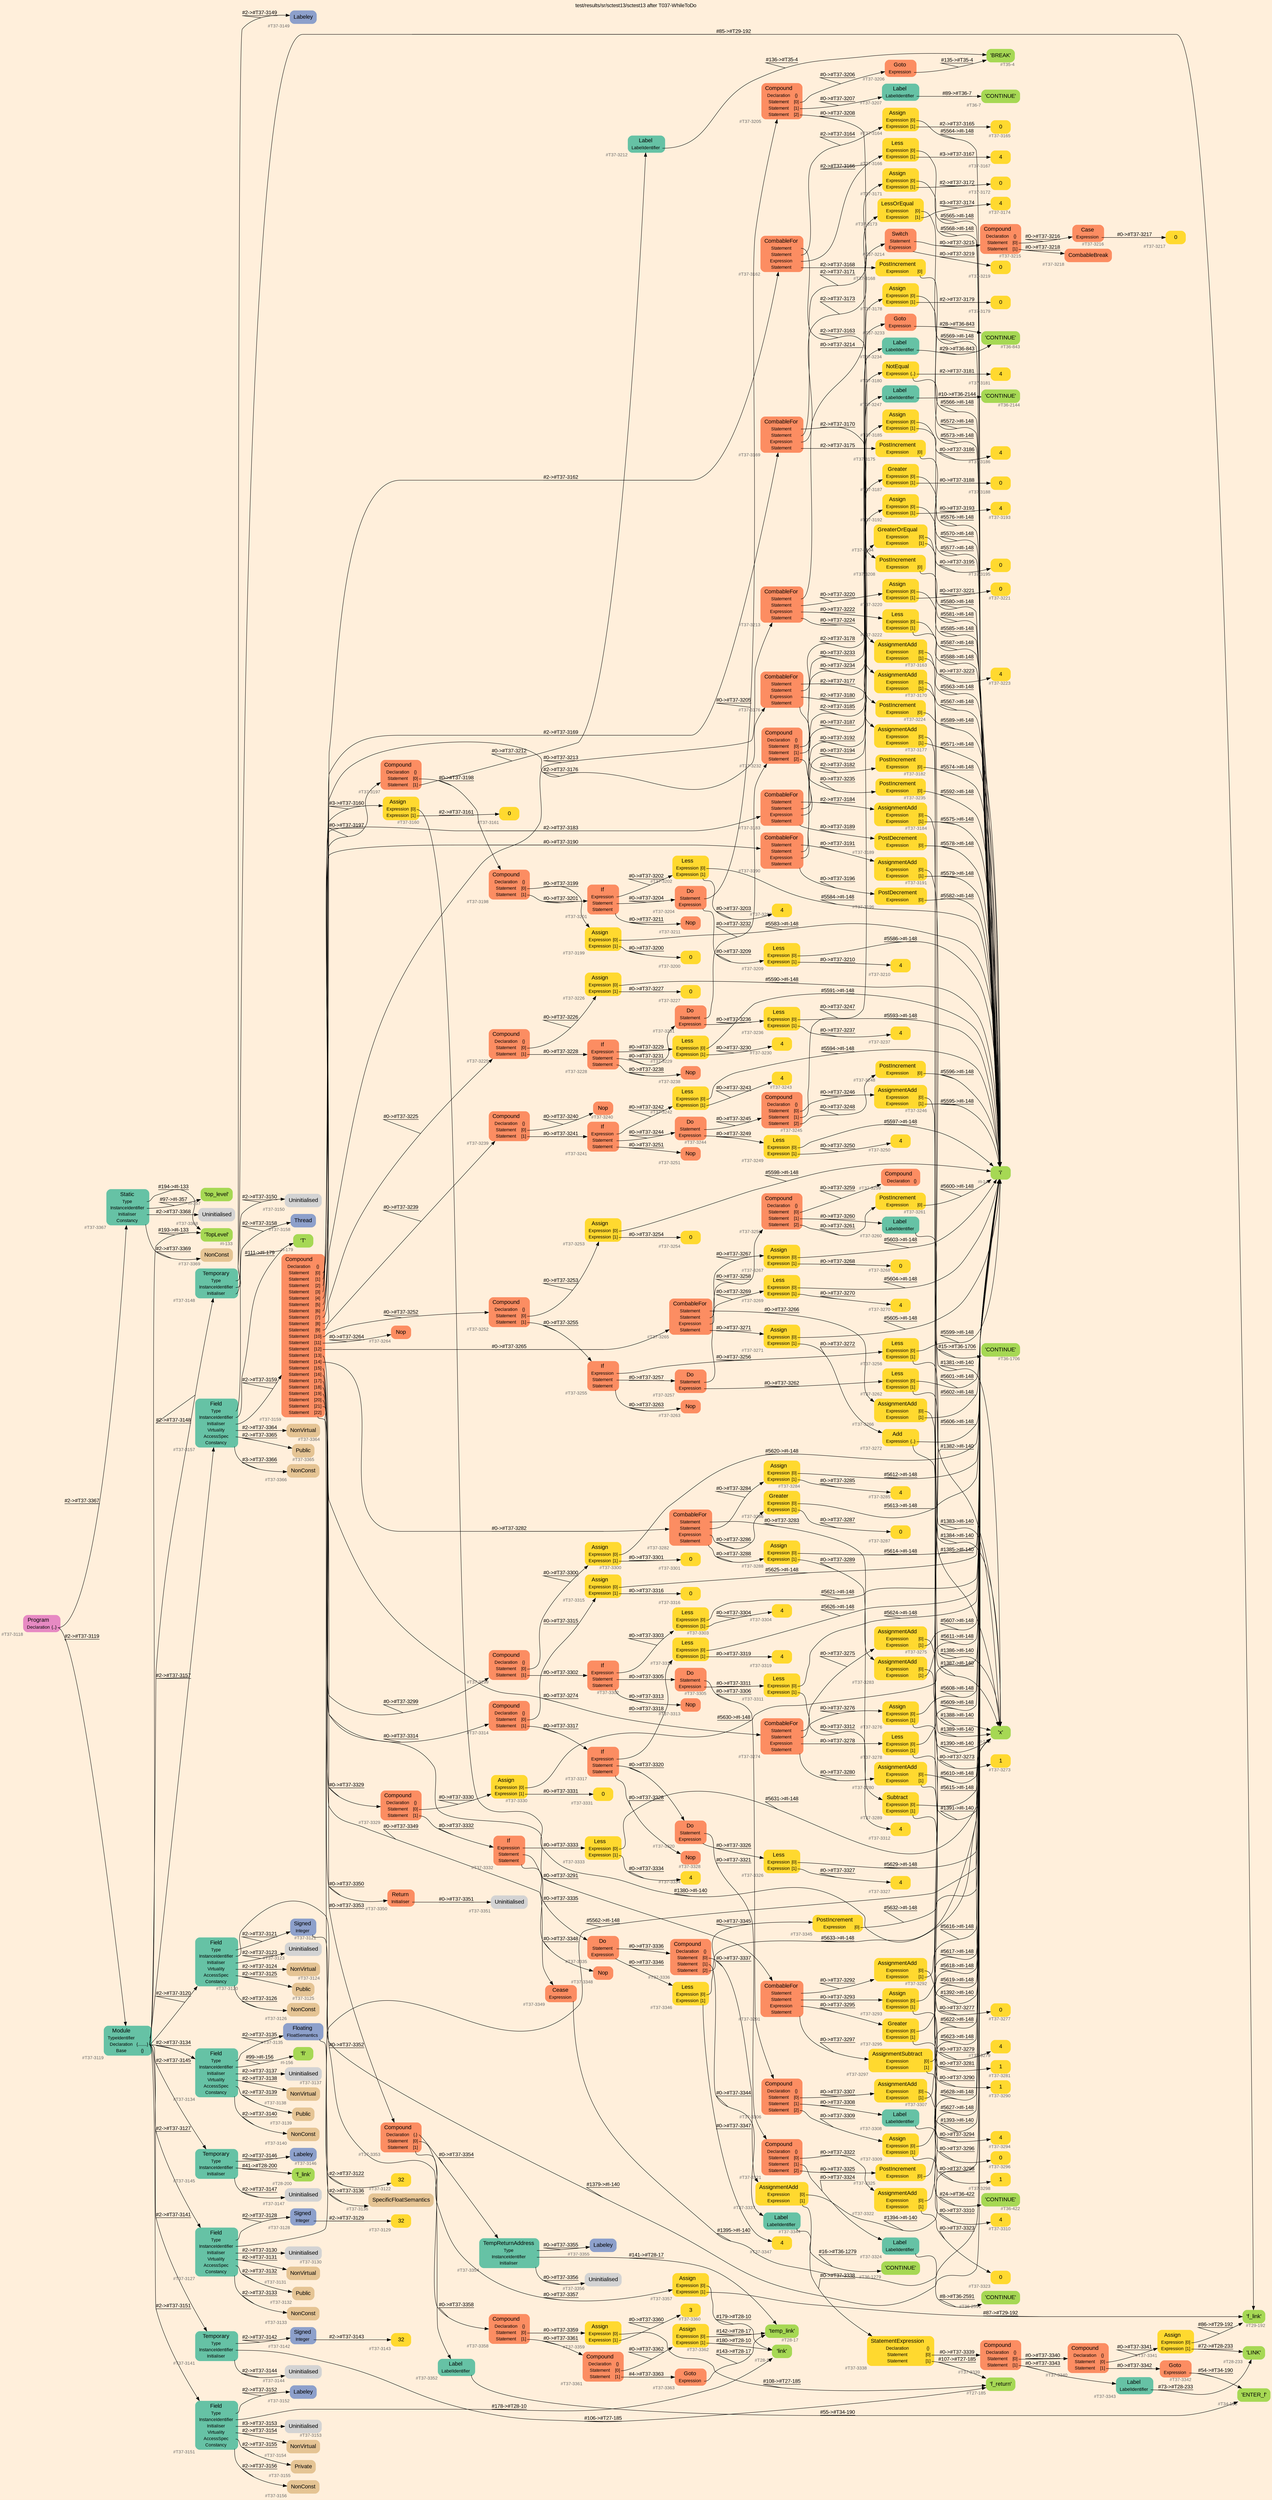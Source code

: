digraph "test/results/sr/sctest13/sctest13 after T037-WhileToDo" {
label = "test/results/sr/sctest13/sctest13 after T037-WhileToDo"
labelloc = t
graph [
    rankdir = "LR"
    ranksep = 0.3
    bgcolor = antiquewhite1
    color = black
    fontcolor = black
    fontname = "Arial"
];
node [
    fontname = "Arial"
];
edge [
    fontname = "Arial"
];

// -------------------- node figure --------------------
// -------- block #T37-3118 ----------
"#T37-3118" [
    fillcolor = "/set28/4"
    xlabel = "#T37-3118"
    fontsize = "12"
    fontcolor = grey40
    shape = "plaintext"
    label = <<TABLE BORDER="0" CELLBORDER="0" CELLSPACING="0">
     <TR><TD><FONT COLOR="black" POINT-SIZE="15">Program</FONT></TD></TR>
     <TR><TD><FONT COLOR="black" POINT-SIZE="12">Declaration</FONT></TD><TD PORT="port0"><FONT COLOR="black" POINT-SIZE="12">{..}</FONT></TD></TR>
    </TABLE>>
    style = "rounded,filled"
];

// -------- block #T37-3119 ----------
"#T37-3119" [
    fillcolor = "/set28/1"
    xlabel = "#T37-3119"
    fontsize = "12"
    fontcolor = grey40
    shape = "plaintext"
    label = <<TABLE BORDER="0" CELLBORDER="0" CELLSPACING="0">
     <TR><TD><FONT COLOR="black" POINT-SIZE="15">Module</FONT></TD></TR>
     <TR><TD><FONT COLOR="black" POINT-SIZE="12">TypeIdentifier</FONT></TD><TD PORT="port0"></TD></TR>
     <TR><TD><FONT COLOR="black" POINT-SIZE="12">Declaration</FONT></TD><TD PORT="port1"><FONT COLOR="black" POINT-SIZE="12">{........}</FONT></TD></TR>
     <TR><TD><FONT COLOR="black" POINT-SIZE="12">Base</FONT></TD><TD PORT="port2"><FONT COLOR="black" POINT-SIZE="12">{}</FONT></TD></TR>
    </TABLE>>
    style = "rounded,filled"
];

// -------- block #I-133 ----------
"#I-133" [
    fillcolor = "/set28/5"
    xlabel = "#I-133"
    fontsize = "12"
    fontcolor = grey40
    shape = "plaintext"
    label = <<TABLE BORDER="0" CELLBORDER="0" CELLSPACING="0">
     <TR><TD><FONT COLOR="black" POINT-SIZE="15">'TopLevel'</FONT></TD></TR>
    </TABLE>>
    style = "rounded,filled"
];

// -------- block #T37-3120 ----------
"#T37-3120" [
    fillcolor = "/set28/1"
    xlabel = "#T37-3120"
    fontsize = "12"
    fontcolor = grey40
    shape = "plaintext"
    label = <<TABLE BORDER="0" CELLBORDER="0" CELLSPACING="0">
     <TR><TD><FONT COLOR="black" POINT-SIZE="15">Field</FONT></TD></TR>
     <TR><TD><FONT COLOR="black" POINT-SIZE="12">Type</FONT></TD><TD PORT="port0"></TD></TR>
     <TR><TD><FONT COLOR="black" POINT-SIZE="12">InstanceIdentifier</FONT></TD><TD PORT="port1"></TD></TR>
     <TR><TD><FONT COLOR="black" POINT-SIZE="12">Initialiser</FONT></TD><TD PORT="port2"></TD></TR>
     <TR><TD><FONT COLOR="black" POINT-SIZE="12">Virtuality</FONT></TD><TD PORT="port3"></TD></TR>
     <TR><TD><FONT COLOR="black" POINT-SIZE="12">AccessSpec</FONT></TD><TD PORT="port4"></TD></TR>
     <TR><TD><FONT COLOR="black" POINT-SIZE="12">Constancy</FONT></TD><TD PORT="port5"></TD></TR>
    </TABLE>>
    style = "rounded,filled"
];

// -------- block #T37-3121 ----------
"#T37-3121" [
    fillcolor = "/set28/3"
    xlabel = "#T37-3121"
    fontsize = "12"
    fontcolor = grey40
    shape = "plaintext"
    label = <<TABLE BORDER="0" CELLBORDER="0" CELLSPACING="0">
     <TR><TD><FONT COLOR="black" POINT-SIZE="15">Signed</FONT></TD></TR>
     <TR><TD><FONT COLOR="black" POINT-SIZE="12">Integer</FONT></TD><TD PORT="port0"></TD></TR>
    </TABLE>>
    style = "rounded,filled"
];

// -------- block #T37-3122 ----------
"#T37-3122" [
    fillcolor = "/set28/6"
    xlabel = "#T37-3122"
    fontsize = "12"
    fontcolor = grey40
    shape = "plaintext"
    label = <<TABLE BORDER="0" CELLBORDER="0" CELLSPACING="0">
     <TR><TD><FONT COLOR="black" POINT-SIZE="15">32</FONT></TD></TR>
    </TABLE>>
    style = "rounded,filled"
];

// -------- block #I-140 ----------
"#I-140" [
    fillcolor = "/set28/5"
    xlabel = "#I-140"
    fontsize = "12"
    fontcolor = grey40
    shape = "plaintext"
    label = <<TABLE BORDER="0" CELLBORDER="0" CELLSPACING="0">
     <TR><TD><FONT COLOR="black" POINT-SIZE="15">'x'</FONT></TD></TR>
    </TABLE>>
    style = "rounded,filled"
];

// -------- block #T37-3123 ----------
"#T37-3123" [
    xlabel = "#T37-3123"
    fontsize = "12"
    fontcolor = grey40
    shape = "plaintext"
    label = <<TABLE BORDER="0" CELLBORDER="0" CELLSPACING="0">
     <TR><TD><FONT COLOR="black" POINT-SIZE="15">Uninitialised</FONT></TD></TR>
    </TABLE>>
    style = "rounded,filled"
];

// -------- block #T37-3124 ----------
"#T37-3124" [
    fillcolor = "/set28/7"
    xlabel = "#T37-3124"
    fontsize = "12"
    fontcolor = grey40
    shape = "plaintext"
    label = <<TABLE BORDER="0" CELLBORDER="0" CELLSPACING="0">
     <TR><TD><FONT COLOR="black" POINT-SIZE="15">NonVirtual</FONT></TD></TR>
    </TABLE>>
    style = "rounded,filled"
];

// -------- block #T37-3125 ----------
"#T37-3125" [
    fillcolor = "/set28/7"
    xlabel = "#T37-3125"
    fontsize = "12"
    fontcolor = grey40
    shape = "plaintext"
    label = <<TABLE BORDER="0" CELLBORDER="0" CELLSPACING="0">
     <TR><TD><FONT COLOR="black" POINT-SIZE="15">Public</FONT></TD></TR>
    </TABLE>>
    style = "rounded,filled"
];

// -------- block #T37-3126 ----------
"#T37-3126" [
    fillcolor = "/set28/7"
    xlabel = "#T37-3126"
    fontsize = "12"
    fontcolor = grey40
    shape = "plaintext"
    label = <<TABLE BORDER="0" CELLBORDER="0" CELLSPACING="0">
     <TR><TD><FONT COLOR="black" POINT-SIZE="15">NonConst</FONT></TD></TR>
    </TABLE>>
    style = "rounded,filled"
];

// -------- block #T37-3127 ----------
"#T37-3127" [
    fillcolor = "/set28/1"
    xlabel = "#T37-3127"
    fontsize = "12"
    fontcolor = grey40
    shape = "plaintext"
    label = <<TABLE BORDER="0" CELLBORDER="0" CELLSPACING="0">
     <TR><TD><FONT COLOR="black" POINT-SIZE="15">Field</FONT></TD></TR>
     <TR><TD><FONT COLOR="black" POINT-SIZE="12">Type</FONT></TD><TD PORT="port0"></TD></TR>
     <TR><TD><FONT COLOR="black" POINT-SIZE="12">InstanceIdentifier</FONT></TD><TD PORT="port1"></TD></TR>
     <TR><TD><FONT COLOR="black" POINT-SIZE="12">Initialiser</FONT></TD><TD PORT="port2"></TD></TR>
     <TR><TD><FONT COLOR="black" POINT-SIZE="12">Virtuality</FONT></TD><TD PORT="port3"></TD></TR>
     <TR><TD><FONT COLOR="black" POINT-SIZE="12">AccessSpec</FONT></TD><TD PORT="port4"></TD></TR>
     <TR><TD><FONT COLOR="black" POINT-SIZE="12">Constancy</FONT></TD><TD PORT="port5"></TD></TR>
    </TABLE>>
    style = "rounded,filled"
];

// -------- block #T37-3128 ----------
"#T37-3128" [
    fillcolor = "/set28/3"
    xlabel = "#T37-3128"
    fontsize = "12"
    fontcolor = grey40
    shape = "plaintext"
    label = <<TABLE BORDER="0" CELLBORDER="0" CELLSPACING="0">
     <TR><TD><FONT COLOR="black" POINT-SIZE="15">Signed</FONT></TD></TR>
     <TR><TD><FONT COLOR="black" POINT-SIZE="12">Integer</FONT></TD><TD PORT="port0"></TD></TR>
    </TABLE>>
    style = "rounded,filled"
];

// -------- block #T37-3129 ----------
"#T37-3129" [
    fillcolor = "/set28/6"
    xlabel = "#T37-3129"
    fontsize = "12"
    fontcolor = grey40
    shape = "plaintext"
    label = <<TABLE BORDER="0" CELLBORDER="0" CELLSPACING="0">
     <TR><TD><FONT COLOR="black" POINT-SIZE="15">32</FONT></TD></TR>
    </TABLE>>
    style = "rounded,filled"
];

// -------- block #I-148 ----------
"#I-148" [
    fillcolor = "/set28/5"
    xlabel = "#I-148"
    fontsize = "12"
    fontcolor = grey40
    shape = "plaintext"
    label = <<TABLE BORDER="0" CELLBORDER="0" CELLSPACING="0">
     <TR><TD><FONT COLOR="black" POINT-SIZE="15">'i'</FONT></TD></TR>
    </TABLE>>
    style = "rounded,filled"
];

// -------- block #T37-3130 ----------
"#T37-3130" [
    xlabel = "#T37-3130"
    fontsize = "12"
    fontcolor = grey40
    shape = "plaintext"
    label = <<TABLE BORDER="0" CELLBORDER="0" CELLSPACING="0">
     <TR><TD><FONT COLOR="black" POINT-SIZE="15">Uninitialised</FONT></TD></TR>
    </TABLE>>
    style = "rounded,filled"
];

// -------- block #T37-3131 ----------
"#T37-3131" [
    fillcolor = "/set28/7"
    xlabel = "#T37-3131"
    fontsize = "12"
    fontcolor = grey40
    shape = "plaintext"
    label = <<TABLE BORDER="0" CELLBORDER="0" CELLSPACING="0">
     <TR><TD><FONT COLOR="black" POINT-SIZE="15">NonVirtual</FONT></TD></TR>
    </TABLE>>
    style = "rounded,filled"
];

// -------- block #T37-3132 ----------
"#T37-3132" [
    fillcolor = "/set28/7"
    xlabel = "#T37-3132"
    fontsize = "12"
    fontcolor = grey40
    shape = "plaintext"
    label = <<TABLE BORDER="0" CELLBORDER="0" CELLSPACING="0">
     <TR><TD><FONT COLOR="black" POINT-SIZE="15">Public</FONT></TD></TR>
    </TABLE>>
    style = "rounded,filled"
];

// -------- block #T37-3133 ----------
"#T37-3133" [
    fillcolor = "/set28/7"
    xlabel = "#T37-3133"
    fontsize = "12"
    fontcolor = grey40
    shape = "plaintext"
    label = <<TABLE BORDER="0" CELLBORDER="0" CELLSPACING="0">
     <TR><TD><FONT COLOR="black" POINT-SIZE="15">NonConst</FONT></TD></TR>
    </TABLE>>
    style = "rounded,filled"
];

// -------- block #T37-3134 ----------
"#T37-3134" [
    fillcolor = "/set28/1"
    xlabel = "#T37-3134"
    fontsize = "12"
    fontcolor = grey40
    shape = "plaintext"
    label = <<TABLE BORDER="0" CELLBORDER="0" CELLSPACING="0">
     <TR><TD><FONT COLOR="black" POINT-SIZE="15">Field</FONT></TD></TR>
     <TR><TD><FONT COLOR="black" POINT-SIZE="12">Type</FONT></TD><TD PORT="port0"></TD></TR>
     <TR><TD><FONT COLOR="black" POINT-SIZE="12">InstanceIdentifier</FONT></TD><TD PORT="port1"></TD></TR>
     <TR><TD><FONT COLOR="black" POINT-SIZE="12">Initialiser</FONT></TD><TD PORT="port2"></TD></TR>
     <TR><TD><FONT COLOR="black" POINT-SIZE="12">Virtuality</FONT></TD><TD PORT="port3"></TD></TR>
     <TR><TD><FONT COLOR="black" POINT-SIZE="12">AccessSpec</FONT></TD><TD PORT="port4"></TD></TR>
     <TR><TD><FONT COLOR="black" POINT-SIZE="12">Constancy</FONT></TD><TD PORT="port5"></TD></TR>
    </TABLE>>
    style = "rounded,filled"
];

// -------- block #T37-3135 ----------
"#T37-3135" [
    fillcolor = "/set28/3"
    xlabel = "#T37-3135"
    fontsize = "12"
    fontcolor = grey40
    shape = "plaintext"
    label = <<TABLE BORDER="0" CELLBORDER="0" CELLSPACING="0">
     <TR><TD><FONT COLOR="black" POINT-SIZE="15">Floating</FONT></TD></TR>
     <TR><TD><FONT COLOR="black" POINT-SIZE="12">FloatSemantics</FONT></TD><TD PORT="port0"></TD></TR>
    </TABLE>>
    style = "rounded,filled"
];

// -------- block #T37-3136 ----------
"#T37-3136" [
    fillcolor = "/set28/7"
    xlabel = "#T37-3136"
    fontsize = "12"
    fontcolor = grey40
    shape = "plaintext"
    label = <<TABLE BORDER="0" CELLBORDER="0" CELLSPACING="0">
     <TR><TD><FONT COLOR="black" POINT-SIZE="15">SpecificFloatSemantics</FONT></TD></TR>
    </TABLE>>
    style = "rounded,filled"
];

// -------- block #I-156 ----------
"#I-156" [
    fillcolor = "/set28/5"
    xlabel = "#I-156"
    fontsize = "12"
    fontcolor = grey40
    shape = "plaintext"
    label = <<TABLE BORDER="0" CELLBORDER="0" CELLSPACING="0">
     <TR><TD><FONT COLOR="black" POINT-SIZE="15">'fi'</FONT></TD></TR>
    </TABLE>>
    style = "rounded,filled"
];

// -------- block #T37-3137 ----------
"#T37-3137" [
    xlabel = "#T37-3137"
    fontsize = "12"
    fontcolor = grey40
    shape = "plaintext"
    label = <<TABLE BORDER="0" CELLBORDER="0" CELLSPACING="0">
     <TR><TD><FONT COLOR="black" POINT-SIZE="15">Uninitialised</FONT></TD></TR>
    </TABLE>>
    style = "rounded,filled"
];

// -------- block #T37-3138 ----------
"#T37-3138" [
    fillcolor = "/set28/7"
    xlabel = "#T37-3138"
    fontsize = "12"
    fontcolor = grey40
    shape = "plaintext"
    label = <<TABLE BORDER="0" CELLBORDER="0" CELLSPACING="0">
     <TR><TD><FONT COLOR="black" POINT-SIZE="15">NonVirtual</FONT></TD></TR>
    </TABLE>>
    style = "rounded,filled"
];

// -------- block #T37-3139 ----------
"#T37-3139" [
    fillcolor = "/set28/7"
    xlabel = "#T37-3139"
    fontsize = "12"
    fontcolor = grey40
    shape = "plaintext"
    label = <<TABLE BORDER="0" CELLBORDER="0" CELLSPACING="0">
     <TR><TD><FONT COLOR="black" POINT-SIZE="15">Public</FONT></TD></TR>
    </TABLE>>
    style = "rounded,filled"
];

// -------- block #T37-3140 ----------
"#T37-3140" [
    fillcolor = "/set28/7"
    xlabel = "#T37-3140"
    fontsize = "12"
    fontcolor = grey40
    shape = "plaintext"
    label = <<TABLE BORDER="0" CELLBORDER="0" CELLSPACING="0">
     <TR><TD><FONT COLOR="black" POINT-SIZE="15">NonConst</FONT></TD></TR>
    </TABLE>>
    style = "rounded,filled"
];

// -------- block #T37-3141 ----------
"#T37-3141" [
    fillcolor = "/set28/1"
    xlabel = "#T37-3141"
    fontsize = "12"
    fontcolor = grey40
    shape = "plaintext"
    label = <<TABLE BORDER="0" CELLBORDER="0" CELLSPACING="0">
     <TR><TD><FONT COLOR="black" POINT-SIZE="15">Temporary</FONT></TD></TR>
     <TR><TD><FONT COLOR="black" POINT-SIZE="12">Type</FONT></TD><TD PORT="port0"></TD></TR>
     <TR><TD><FONT COLOR="black" POINT-SIZE="12">InstanceIdentifier</FONT></TD><TD PORT="port1"></TD></TR>
     <TR><TD><FONT COLOR="black" POINT-SIZE="12">Initialiser</FONT></TD><TD PORT="port2"></TD></TR>
    </TABLE>>
    style = "rounded,filled"
];

// -------- block #T37-3142 ----------
"#T37-3142" [
    fillcolor = "/set28/3"
    xlabel = "#T37-3142"
    fontsize = "12"
    fontcolor = grey40
    shape = "plaintext"
    label = <<TABLE BORDER="0" CELLBORDER="0" CELLSPACING="0">
     <TR><TD><FONT COLOR="black" POINT-SIZE="15">Signed</FONT></TD></TR>
     <TR><TD><FONT COLOR="black" POINT-SIZE="12">Integer</FONT></TD><TD PORT="port0"></TD></TR>
    </TABLE>>
    style = "rounded,filled"
];

// -------- block #T37-3143 ----------
"#T37-3143" [
    fillcolor = "/set28/6"
    xlabel = "#T37-3143"
    fontsize = "12"
    fontcolor = grey40
    shape = "plaintext"
    label = <<TABLE BORDER="0" CELLBORDER="0" CELLSPACING="0">
     <TR><TD><FONT COLOR="black" POINT-SIZE="15">32</FONT></TD></TR>
    </TABLE>>
    style = "rounded,filled"
];

// -------- block #T27-185 ----------
"#T27-185" [
    fillcolor = "/set28/5"
    xlabel = "#T27-185"
    fontsize = "12"
    fontcolor = grey40
    shape = "plaintext"
    label = <<TABLE BORDER="0" CELLBORDER="0" CELLSPACING="0">
     <TR><TD><FONT COLOR="black" POINT-SIZE="15">'f_return'</FONT></TD></TR>
    </TABLE>>
    style = "rounded,filled"
];

// -------- block #T37-3144 ----------
"#T37-3144" [
    xlabel = "#T37-3144"
    fontsize = "12"
    fontcolor = grey40
    shape = "plaintext"
    label = <<TABLE BORDER="0" CELLBORDER="0" CELLSPACING="0">
     <TR><TD><FONT COLOR="black" POINT-SIZE="15">Uninitialised</FONT></TD></TR>
    </TABLE>>
    style = "rounded,filled"
];

// -------- block #T37-3145 ----------
"#T37-3145" [
    fillcolor = "/set28/1"
    xlabel = "#T37-3145"
    fontsize = "12"
    fontcolor = grey40
    shape = "plaintext"
    label = <<TABLE BORDER="0" CELLBORDER="0" CELLSPACING="0">
     <TR><TD><FONT COLOR="black" POINT-SIZE="15">Temporary</FONT></TD></TR>
     <TR><TD><FONT COLOR="black" POINT-SIZE="12">Type</FONT></TD><TD PORT="port0"></TD></TR>
     <TR><TD><FONT COLOR="black" POINT-SIZE="12">InstanceIdentifier</FONT></TD><TD PORT="port1"></TD></TR>
     <TR><TD><FONT COLOR="black" POINT-SIZE="12">Initialiser</FONT></TD><TD PORT="port2"></TD></TR>
    </TABLE>>
    style = "rounded,filled"
];

// -------- block #T37-3146 ----------
"#T37-3146" [
    fillcolor = "/set28/3"
    xlabel = "#T37-3146"
    fontsize = "12"
    fontcolor = grey40
    shape = "plaintext"
    label = <<TABLE BORDER="0" CELLBORDER="0" CELLSPACING="0">
     <TR><TD><FONT COLOR="black" POINT-SIZE="15">Labeley</FONT></TD></TR>
    </TABLE>>
    style = "rounded,filled"
];

// -------- block #T28-200 ----------
"#T28-200" [
    fillcolor = "/set28/5"
    xlabel = "#T28-200"
    fontsize = "12"
    fontcolor = grey40
    shape = "plaintext"
    label = <<TABLE BORDER="0" CELLBORDER="0" CELLSPACING="0">
     <TR><TD><FONT COLOR="black" POINT-SIZE="15">'f_link'</FONT></TD></TR>
    </TABLE>>
    style = "rounded,filled"
];

// -------- block #T37-3147 ----------
"#T37-3147" [
    xlabel = "#T37-3147"
    fontsize = "12"
    fontcolor = grey40
    shape = "plaintext"
    label = <<TABLE BORDER="0" CELLBORDER="0" CELLSPACING="0">
     <TR><TD><FONT COLOR="black" POINT-SIZE="15">Uninitialised</FONT></TD></TR>
    </TABLE>>
    style = "rounded,filled"
];

// -------- block #T37-3148 ----------
"#T37-3148" [
    fillcolor = "/set28/1"
    xlabel = "#T37-3148"
    fontsize = "12"
    fontcolor = grey40
    shape = "plaintext"
    label = <<TABLE BORDER="0" CELLBORDER="0" CELLSPACING="0">
     <TR><TD><FONT COLOR="black" POINT-SIZE="15">Temporary</FONT></TD></TR>
     <TR><TD><FONT COLOR="black" POINT-SIZE="12">Type</FONT></TD><TD PORT="port0"></TD></TR>
     <TR><TD><FONT COLOR="black" POINT-SIZE="12">InstanceIdentifier</FONT></TD><TD PORT="port1"></TD></TR>
     <TR><TD><FONT COLOR="black" POINT-SIZE="12">Initialiser</FONT></TD><TD PORT="port2"></TD></TR>
    </TABLE>>
    style = "rounded,filled"
];

// -------- block #T37-3149 ----------
"#T37-3149" [
    fillcolor = "/set28/3"
    xlabel = "#T37-3149"
    fontsize = "12"
    fontcolor = grey40
    shape = "plaintext"
    label = <<TABLE BORDER="0" CELLBORDER="0" CELLSPACING="0">
     <TR><TD><FONT COLOR="black" POINT-SIZE="15">Labeley</FONT></TD></TR>
    </TABLE>>
    style = "rounded,filled"
];

// -------- block #T29-192 ----------
"#T29-192" [
    fillcolor = "/set28/5"
    xlabel = "#T29-192"
    fontsize = "12"
    fontcolor = grey40
    shape = "plaintext"
    label = <<TABLE BORDER="0" CELLBORDER="0" CELLSPACING="0">
     <TR><TD><FONT COLOR="black" POINT-SIZE="15">'f_link'</FONT></TD></TR>
    </TABLE>>
    style = "rounded,filled"
];

// -------- block #T37-3150 ----------
"#T37-3150" [
    xlabel = "#T37-3150"
    fontsize = "12"
    fontcolor = grey40
    shape = "plaintext"
    label = <<TABLE BORDER="0" CELLBORDER="0" CELLSPACING="0">
     <TR><TD><FONT COLOR="black" POINT-SIZE="15">Uninitialised</FONT></TD></TR>
    </TABLE>>
    style = "rounded,filled"
];

// -------- block #T37-3151 ----------
"#T37-3151" [
    fillcolor = "/set28/1"
    xlabel = "#T37-3151"
    fontsize = "12"
    fontcolor = grey40
    shape = "plaintext"
    label = <<TABLE BORDER="0" CELLBORDER="0" CELLSPACING="0">
     <TR><TD><FONT COLOR="black" POINT-SIZE="15">Field</FONT></TD></TR>
     <TR><TD><FONT COLOR="black" POINT-SIZE="12">Type</FONT></TD><TD PORT="port0"></TD></TR>
     <TR><TD><FONT COLOR="black" POINT-SIZE="12">InstanceIdentifier</FONT></TD><TD PORT="port1"></TD></TR>
     <TR><TD><FONT COLOR="black" POINT-SIZE="12">Initialiser</FONT></TD><TD PORT="port2"></TD></TR>
     <TR><TD><FONT COLOR="black" POINT-SIZE="12">Virtuality</FONT></TD><TD PORT="port3"></TD></TR>
     <TR><TD><FONT COLOR="black" POINT-SIZE="12">AccessSpec</FONT></TD><TD PORT="port4"></TD></TR>
     <TR><TD><FONT COLOR="black" POINT-SIZE="12">Constancy</FONT></TD><TD PORT="port5"></TD></TR>
    </TABLE>>
    style = "rounded,filled"
];

// -------- block #T37-3152 ----------
"#T37-3152" [
    fillcolor = "/set28/3"
    xlabel = "#T37-3152"
    fontsize = "12"
    fontcolor = grey40
    shape = "plaintext"
    label = <<TABLE BORDER="0" CELLBORDER="0" CELLSPACING="0">
     <TR><TD><FONT COLOR="black" POINT-SIZE="15">Labeley</FONT></TD></TR>
    </TABLE>>
    style = "rounded,filled"
];

// -------- block #T28-10 ----------
"#T28-10" [
    fillcolor = "/set28/5"
    xlabel = "#T28-10"
    fontsize = "12"
    fontcolor = grey40
    shape = "plaintext"
    label = <<TABLE BORDER="0" CELLBORDER="0" CELLSPACING="0">
     <TR><TD><FONT COLOR="black" POINT-SIZE="15">'link'</FONT></TD></TR>
    </TABLE>>
    style = "rounded,filled"
];

// -------- block #T37-3153 ----------
"#T37-3153" [
    xlabel = "#T37-3153"
    fontsize = "12"
    fontcolor = grey40
    shape = "plaintext"
    label = <<TABLE BORDER="0" CELLBORDER="0" CELLSPACING="0">
     <TR><TD><FONT COLOR="black" POINT-SIZE="15">Uninitialised</FONT></TD></TR>
    </TABLE>>
    style = "rounded,filled"
];

// -------- block #T37-3154 ----------
"#T37-3154" [
    fillcolor = "/set28/7"
    xlabel = "#T37-3154"
    fontsize = "12"
    fontcolor = grey40
    shape = "plaintext"
    label = <<TABLE BORDER="0" CELLBORDER="0" CELLSPACING="0">
     <TR><TD><FONT COLOR="black" POINT-SIZE="15">NonVirtual</FONT></TD></TR>
    </TABLE>>
    style = "rounded,filled"
];

// -------- block #T37-3155 ----------
"#T37-3155" [
    fillcolor = "/set28/7"
    xlabel = "#T37-3155"
    fontsize = "12"
    fontcolor = grey40
    shape = "plaintext"
    label = <<TABLE BORDER="0" CELLBORDER="0" CELLSPACING="0">
     <TR><TD><FONT COLOR="black" POINT-SIZE="15">Private</FONT></TD></TR>
    </TABLE>>
    style = "rounded,filled"
];

// -------- block #T37-3156 ----------
"#T37-3156" [
    fillcolor = "/set28/7"
    xlabel = "#T37-3156"
    fontsize = "12"
    fontcolor = grey40
    shape = "plaintext"
    label = <<TABLE BORDER="0" CELLBORDER="0" CELLSPACING="0">
     <TR><TD><FONT COLOR="black" POINT-SIZE="15">NonConst</FONT></TD></TR>
    </TABLE>>
    style = "rounded,filled"
];

// -------- block #T37-3157 ----------
"#T37-3157" [
    fillcolor = "/set28/1"
    xlabel = "#T37-3157"
    fontsize = "12"
    fontcolor = grey40
    shape = "plaintext"
    label = <<TABLE BORDER="0" CELLBORDER="0" CELLSPACING="0">
     <TR><TD><FONT COLOR="black" POINT-SIZE="15">Field</FONT></TD></TR>
     <TR><TD><FONT COLOR="black" POINT-SIZE="12">Type</FONT></TD><TD PORT="port0"></TD></TR>
     <TR><TD><FONT COLOR="black" POINT-SIZE="12">InstanceIdentifier</FONT></TD><TD PORT="port1"></TD></TR>
     <TR><TD><FONT COLOR="black" POINT-SIZE="12">Initialiser</FONT></TD><TD PORT="port2"></TD></TR>
     <TR><TD><FONT COLOR="black" POINT-SIZE="12">Virtuality</FONT></TD><TD PORT="port3"></TD></TR>
     <TR><TD><FONT COLOR="black" POINT-SIZE="12">AccessSpec</FONT></TD><TD PORT="port4"></TD></TR>
     <TR><TD><FONT COLOR="black" POINT-SIZE="12">Constancy</FONT></TD><TD PORT="port5"></TD></TR>
    </TABLE>>
    style = "rounded,filled"
];

// -------- block #T37-3158 ----------
"#T37-3158" [
    fillcolor = "/set28/3"
    xlabel = "#T37-3158"
    fontsize = "12"
    fontcolor = grey40
    shape = "plaintext"
    label = <<TABLE BORDER="0" CELLBORDER="0" CELLSPACING="0">
     <TR><TD><FONT COLOR="black" POINT-SIZE="15">Thread</FONT></TD></TR>
    </TABLE>>
    style = "rounded,filled"
];

// -------- block #I-179 ----------
"#I-179" [
    fillcolor = "/set28/5"
    xlabel = "#I-179"
    fontsize = "12"
    fontcolor = grey40
    shape = "plaintext"
    label = <<TABLE BORDER="0" CELLBORDER="0" CELLSPACING="0">
     <TR><TD><FONT COLOR="black" POINT-SIZE="15">'T'</FONT></TD></TR>
    </TABLE>>
    style = "rounded,filled"
];

// -------- block #T37-3159 ----------
"#T37-3159" [
    fillcolor = "/set28/2"
    xlabel = "#T37-3159"
    fontsize = "12"
    fontcolor = grey40
    shape = "plaintext"
    label = <<TABLE BORDER="0" CELLBORDER="0" CELLSPACING="0">
     <TR><TD><FONT COLOR="black" POINT-SIZE="15">Compound</FONT></TD></TR>
     <TR><TD><FONT COLOR="black" POINT-SIZE="12">Declaration</FONT></TD><TD PORT="port0"><FONT COLOR="black" POINT-SIZE="12">{}</FONT></TD></TR>
     <TR><TD><FONT COLOR="black" POINT-SIZE="12">Statement</FONT></TD><TD PORT="port1"><FONT COLOR="black" POINT-SIZE="12">[0]</FONT></TD></TR>
     <TR><TD><FONT COLOR="black" POINT-SIZE="12">Statement</FONT></TD><TD PORT="port2"><FONT COLOR="black" POINT-SIZE="12">[1]</FONT></TD></TR>
     <TR><TD><FONT COLOR="black" POINT-SIZE="12">Statement</FONT></TD><TD PORT="port3"><FONT COLOR="black" POINT-SIZE="12">[2]</FONT></TD></TR>
     <TR><TD><FONT COLOR="black" POINT-SIZE="12">Statement</FONT></TD><TD PORT="port4"><FONT COLOR="black" POINT-SIZE="12">[3]</FONT></TD></TR>
     <TR><TD><FONT COLOR="black" POINT-SIZE="12">Statement</FONT></TD><TD PORT="port5"><FONT COLOR="black" POINT-SIZE="12">[4]</FONT></TD></TR>
     <TR><TD><FONT COLOR="black" POINT-SIZE="12">Statement</FONT></TD><TD PORT="port6"><FONT COLOR="black" POINT-SIZE="12">[5]</FONT></TD></TR>
     <TR><TD><FONT COLOR="black" POINT-SIZE="12">Statement</FONT></TD><TD PORT="port7"><FONT COLOR="black" POINT-SIZE="12">[6]</FONT></TD></TR>
     <TR><TD><FONT COLOR="black" POINT-SIZE="12">Statement</FONT></TD><TD PORT="port8"><FONT COLOR="black" POINT-SIZE="12">[7]</FONT></TD></TR>
     <TR><TD><FONT COLOR="black" POINT-SIZE="12">Statement</FONT></TD><TD PORT="port9"><FONT COLOR="black" POINT-SIZE="12">[8]</FONT></TD></TR>
     <TR><TD><FONT COLOR="black" POINT-SIZE="12">Statement</FONT></TD><TD PORT="port10"><FONT COLOR="black" POINT-SIZE="12">[9]</FONT></TD></TR>
     <TR><TD><FONT COLOR="black" POINT-SIZE="12">Statement</FONT></TD><TD PORT="port11"><FONT COLOR="black" POINT-SIZE="12">[10]</FONT></TD></TR>
     <TR><TD><FONT COLOR="black" POINT-SIZE="12">Statement</FONT></TD><TD PORT="port12"><FONT COLOR="black" POINT-SIZE="12">[11]</FONT></TD></TR>
     <TR><TD><FONT COLOR="black" POINT-SIZE="12">Statement</FONT></TD><TD PORT="port13"><FONT COLOR="black" POINT-SIZE="12">[12]</FONT></TD></TR>
     <TR><TD><FONT COLOR="black" POINT-SIZE="12">Statement</FONT></TD><TD PORT="port14"><FONT COLOR="black" POINT-SIZE="12">[13]</FONT></TD></TR>
     <TR><TD><FONT COLOR="black" POINT-SIZE="12">Statement</FONT></TD><TD PORT="port15"><FONT COLOR="black" POINT-SIZE="12">[14]</FONT></TD></TR>
     <TR><TD><FONT COLOR="black" POINT-SIZE="12">Statement</FONT></TD><TD PORT="port16"><FONT COLOR="black" POINT-SIZE="12">[15]</FONT></TD></TR>
     <TR><TD><FONT COLOR="black" POINT-SIZE="12">Statement</FONT></TD><TD PORT="port17"><FONT COLOR="black" POINT-SIZE="12">[16]</FONT></TD></TR>
     <TR><TD><FONT COLOR="black" POINT-SIZE="12">Statement</FONT></TD><TD PORT="port18"><FONT COLOR="black" POINT-SIZE="12">[17]</FONT></TD></TR>
     <TR><TD><FONT COLOR="black" POINT-SIZE="12">Statement</FONT></TD><TD PORT="port19"><FONT COLOR="black" POINT-SIZE="12">[18]</FONT></TD></TR>
     <TR><TD><FONT COLOR="black" POINT-SIZE="12">Statement</FONT></TD><TD PORT="port20"><FONT COLOR="black" POINT-SIZE="12">[19]</FONT></TD></TR>
     <TR><TD><FONT COLOR="black" POINT-SIZE="12">Statement</FONT></TD><TD PORT="port21"><FONT COLOR="black" POINT-SIZE="12">[20]</FONT></TD></TR>
     <TR><TD><FONT COLOR="black" POINT-SIZE="12">Statement</FONT></TD><TD PORT="port22"><FONT COLOR="black" POINT-SIZE="12">[21]</FONT></TD></TR>
     <TR><TD><FONT COLOR="black" POINT-SIZE="12">Statement</FONT></TD><TD PORT="port23"><FONT COLOR="black" POINT-SIZE="12">[22]</FONT></TD></TR>
    </TABLE>>
    style = "rounded,filled"
];

// -------- block #T37-3160 ----------
"#T37-3160" [
    fillcolor = "/set28/6"
    xlabel = "#T37-3160"
    fontsize = "12"
    fontcolor = grey40
    shape = "plaintext"
    label = <<TABLE BORDER="0" CELLBORDER="0" CELLSPACING="0">
     <TR><TD><FONT COLOR="black" POINT-SIZE="15">Assign</FONT></TD></TR>
     <TR><TD><FONT COLOR="black" POINT-SIZE="12">Expression</FONT></TD><TD PORT="port0"><FONT COLOR="black" POINT-SIZE="12">[0]</FONT></TD></TR>
     <TR><TD><FONT COLOR="black" POINT-SIZE="12">Expression</FONT></TD><TD PORT="port1"><FONT COLOR="black" POINT-SIZE="12">[1]</FONT></TD></TR>
    </TABLE>>
    style = "rounded,filled"
];

// -------- block #T37-3161 ----------
"#T37-3161" [
    fillcolor = "/set28/6"
    xlabel = "#T37-3161"
    fontsize = "12"
    fontcolor = grey40
    shape = "plaintext"
    label = <<TABLE BORDER="0" CELLBORDER="0" CELLSPACING="0">
     <TR><TD><FONT COLOR="black" POINT-SIZE="15">0</FONT></TD></TR>
    </TABLE>>
    style = "rounded,filled"
];

// -------- block #T37-3162 ----------
"#T37-3162" [
    fillcolor = "/set28/2"
    xlabel = "#T37-3162"
    fontsize = "12"
    fontcolor = grey40
    shape = "plaintext"
    label = <<TABLE BORDER="0" CELLBORDER="0" CELLSPACING="0">
     <TR><TD><FONT COLOR="black" POINT-SIZE="15">CombableFor</FONT></TD></TR>
     <TR><TD><FONT COLOR="black" POINT-SIZE="12">Statement</FONT></TD><TD PORT="port0"></TD></TR>
     <TR><TD><FONT COLOR="black" POINT-SIZE="12">Statement</FONT></TD><TD PORT="port1"></TD></TR>
     <TR><TD><FONT COLOR="black" POINT-SIZE="12">Expression</FONT></TD><TD PORT="port2"></TD></TR>
     <TR><TD><FONT COLOR="black" POINT-SIZE="12">Statement</FONT></TD><TD PORT="port3"></TD></TR>
    </TABLE>>
    style = "rounded,filled"
];

// -------- block #T37-3163 ----------
"#T37-3163" [
    fillcolor = "/set28/6"
    xlabel = "#T37-3163"
    fontsize = "12"
    fontcolor = grey40
    shape = "plaintext"
    label = <<TABLE BORDER="0" CELLBORDER="0" CELLSPACING="0">
     <TR><TD><FONT COLOR="black" POINT-SIZE="15">AssignmentAdd</FONT></TD></TR>
     <TR><TD><FONT COLOR="black" POINT-SIZE="12">Expression</FONT></TD><TD PORT="port0"><FONT COLOR="black" POINT-SIZE="12">[0]</FONT></TD></TR>
     <TR><TD><FONT COLOR="black" POINT-SIZE="12">Expression</FONT></TD><TD PORT="port1"><FONT COLOR="black" POINT-SIZE="12">[1]</FONT></TD></TR>
    </TABLE>>
    style = "rounded,filled"
];

// -------- block #T37-3164 ----------
"#T37-3164" [
    fillcolor = "/set28/6"
    xlabel = "#T37-3164"
    fontsize = "12"
    fontcolor = grey40
    shape = "plaintext"
    label = <<TABLE BORDER="0" CELLBORDER="0" CELLSPACING="0">
     <TR><TD><FONT COLOR="black" POINT-SIZE="15">Assign</FONT></TD></TR>
     <TR><TD><FONT COLOR="black" POINT-SIZE="12">Expression</FONT></TD><TD PORT="port0"><FONT COLOR="black" POINT-SIZE="12">[0]</FONT></TD></TR>
     <TR><TD><FONT COLOR="black" POINT-SIZE="12">Expression</FONT></TD><TD PORT="port1"><FONT COLOR="black" POINT-SIZE="12">[1]</FONT></TD></TR>
    </TABLE>>
    style = "rounded,filled"
];

// -------- block #T37-3165 ----------
"#T37-3165" [
    fillcolor = "/set28/6"
    xlabel = "#T37-3165"
    fontsize = "12"
    fontcolor = grey40
    shape = "plaintext"
    label = <<TABLE BORDER="0" CELLBORDER="0" CELLSPACING="0">
     <TR><TD><FONT COLOR="black" POINT-SIZE="15">0</FONT></TD></TR>
    </TABLE>>
    style = "rounded,filled"
];

// -------- block #T37-3166 ----------
"#T37-3166" [
    fillcolor = "/set28/6"
    xlabel = "#T37-3166"
    fontsize = "12"
    fontcolor = grey40
    shape = "plaintext"
    label = <<TABLE BORDER="0" CELLBORDER="0" CELLSPACING="0">
     <TR><TD><FONT COLOR="black" POINT-SIZE="15">Less</FONT></TD></TR>
     <TR><TD><FONT COLOR="black" POINT-SIZE="12">Expression</FONT></TD><TD PORT="port0"><FONT COLOR="black" POINT-SIZE="12">[0]</FONT></TD></TR>
     <TR><TD><FONT COLOR="black" POINT-SIZE="12">Expression</FONT></TD><TD PORT="port1"><FONT COLOR="black" POINT-SIZE="12">[1]</FONT></TD></TR>
    </TABLE>>
    style = "rounded,filled"
];

// -------- block #T37-3167 ----------
"#T37-3167" [
    fillcolor = "/set28/6"
    xlabel = "#T37-3167"
    fontsize = "12"
    fontcolor = grey40
    shape = "plaintext"
    label = <<TABLE BORDER="0" CELLBORDER="0" CELLSPACING="0">
     <TR><TD><FONT COLOR="black" POINT-SIZE="15">4</FONT></TD></TR>
    </TABLE>>
    style = "rounded,filled"
];

// -------- block #T37-3168 ----------
"#T37-3168" [
    fillcolor = "/set28/6"
    xlabel = "#T37-3168"
    fontsize = "12"
    fontcolor = grey40
    shape = "plaintext"
    label = <<TABLE BORDER="0" CELLBORDER="0" CELLSPACING="0">
     <TR><TD><FONT COLOR="black" POINT-SIZE="15">PostIncrement</FONT></TD></TR>
     <TR><TD><FONT COLOR="black" POINT-SIZE="12">Expression</FONT></TD><TD PORT="port0"><FONT COLOR="black" POINT-SIZE="12">[0]</FONT></TD></TR>
    </TABLE>>
    style = "rounded,filled"
];

// -------- block #T37-3169 ----------
"#T37-3169" [
    fillcolor = "/set28/2"
    xlabel = "#T37-3169"
    fontsize = "12"
    fontcolor = grey40
    shape = "plaintext"
    label = <<TABLE BORDER="0" CELLBORDER="0" CELLSPACING="0">
     <TR><TD><FONT COLOR="black" POINT-SIZE="15">CombableFor</FONT></TD></TR>
     <TR><TD><FONT COLOR="black" POINT-SIZE="12">Statement</FONT></TD><TD PORT="port0"></TD></TR>
     <TR><TD><FONT COLOR="black" POINT-SIZE="12">Statement</FONT></TD><TD PORT="port1"></TD></TR>
     <TR><TD><FONT COLOR="black" POINT-SIZE="12">Expression</FONT></TD><TD PORT="port2"></TD></TR>
     <TR><TD><FONT COLOR="black" POINT-SIZE="12">Statement</FONT></TD><TD PORT="port3"></TD></TR>
    </TABLE>>
    style = "rounded,filled"
];

// -------- block #T37-3170 ----------
"#T37-3170" [
    fillcolor = "/set28/6"
    xlabel = "#T37-3170"
    fontsize = "12"
    fontcolor = grey40
    shape = "plaintext"
    label = <<TABLE BORDER="0" CELLBORDER="0" CELLSPACING="0">
     <TR><TD><FONT COLOR="black" POINT-SIZE="15">AssignmentAdd</FONT></TD></TR>
     <TR><TD><FONT COLOR="black" POINT-SIZE="12">Expression</FONT></TD><TD PORT="port0"><FONT COLOR="black" POINT-SIZE="12">[0]</FONT></TD></TR>
     <TR><TD><FONT COLOR="black" POINT-SIZE="12">Expression</FONT></TD><TD PORT="port1"><FONT COLOR="black" POINT-SIZE="12">[1]</FONT></TD></TR>
    </TABLE>>
    style = "rounded,filled"
];

// -------- block #T37-3171 ----------
"#T37-3171" [
    fillcolor = "/set28/6"
    xlabel = "#T37-3171"
    fontsize = "12"
    fontcolor = grey40
    shape = "plaintext"
    label = <<TABLE BORDER="0" CELLBORDER="0" CELLSPACING="0">
     <TR><TD><FONT COLOR="black" POINT-SIZE="15">Assign</FONT></TD></TR>
     <TR><TD><FONT COLOR="black" POINT-SIZE="12">Expression</FONT></TD><TD PORT="port0"><FONT COLOR="black" POINT-SIZE="12">[0]</FONT></TD></TR>
     <TR><TD><FONT COLOR="black" POINT-SIZE="12">Expression</FONT></TD><TD PORT="port1"><FONT COLOR="black" POINT-SIZE="12">[1]</FONT></TD></TR>
    </TABLE>>
    style = "rounded,filled"
];

// -------- block #T37-3172 ----------
"#T37-3172" [
    fillcolor = "/set28/6"
    xlabel = "#T37-3172"
    fontsize = "12"
    fontcolor = grey40
    shape = "plaintext"
    label = <<TABLE BORDER="0" CELLBORDER="0" CELLSPACING="0">
     <TR><TD><FONT COLOR="black" POINT-SIZE="15">0</FONT></TD></TR>
    </TABLE>>
    style = "rounded,filled"
];

// -------- block #T37-3173 ----------
"#T37-3173" [
    fillcolor = "/set28/6"
    xlabel = "#T37-3173"
    fontsize = "12"
    fontcolor = grey40
    shape = "plaintext"
    label = <<TABLE BORDER="0" CELLBORDER="0" CELLSPACING="0">
     <TR><TD><FONT COLOR="black" POINT-SIZE="15">LessOrEqual</FONT></TD></TR>
     <TR><TD><FONT COLOR="black" POINT-SIZE="12">Expression</FONT></TD><TD PORT="port0"><FONT COLOR="black" POINT-SIZE="12">[0]</FONT></TD></TR>
     <TR><TD><FONT COLOR="black" POINT-SIZE="12">Expression</FONT></TD><TD PORT="port1"><FONT COLOR="black" POINT-SIZE="12">[1]</FONT></TD></TR>
    </TABLE>>
    style = "rounded,filled"
];

// -------- block #T37-3174 ----------
"#T37-3174" [
    fillcolor = "/set28/6"
    xlabel = "#T37-3174"
    fontsize = "12"
    fontcolor = grey40
    shape = "plaintext"
    label = <<TABLE BORDER="0" CELLBORDER="0" CELLSPACING="0">
     <TR><TD><FONT COLOR="black" POINT-SIZE="15">4</FONT></TD></TR>
    </TABLE>>
    style = "rounded,filled"
];

// -------- block #T37-3175 ----------
"#T37-3175" [
    fillcolor = "/set28/6"
    xlabel = "#T37-3175"
    fontsize = "12"
    fontcolor = grey40
    shape = "plaintext"
    label = <<TABLE BORDER="0" CELLBORDER="0" CELLSPACING="0">
     <TR><TD><FONT COLOR="black" POINT-SIZE="15">PostIncrement</FONT></TD></TR>
     <TR><TD><FONT COLOR="black" POINT-SIZE="12">Expression</FONT></TD><TD PORT="port0"><FONT COLOR="black" POINT-SIZE="12">[0]</FONT></TD></TR>
    </TABLE>>
    style = "rounded,filled"
];

// -------- block #T37-3176 ----------
"#T37-3176" [
    fillcolor = "/set28/2"
    xlabel = "#T37-3176"
    fontsize = "12"
    fontcolor = grey40
    shape = "plaintext"
    label = <<TABLE BORDER="0" CELLBORDER="0" CELLSPACING="0">
     <TR><TD><FONT COLOR="black" POINT-SIZE="15">CombableFor</FONT></TD></TR>
     <TR><TD><FONT COLOR="black" POINT-SIZE="12">Statement</FONT></TD><TD PORT="port0"></TD></TR>
     <TR><TD><FONT COLOR="black" POINT-SIZE="12">Statement</FONT></TD><TD PORT="port1"></TD></TR>
     <TR><TD><FONT COLOR="black" POINT-SIZE="12">Expression</FONT></TD><TD PORT="port2"></TD></TR>
     <TR><TD><FONT COLOR="black" POINT-SIZE="12">Statement</FONT></TD><TD PORT="port3"></TD></TR>
    </TABLE>>
    style = "rounded,filled"
];

// -------- block #T37-3177 ----------
"#T37-3177" [
    fillcolor = "/set28/6"
    xlabel = "#T37-3177"
    fontsize = "12"
    fontcolor = grey40
    shape = "plaintext"
    label = <<TABLE BORDER="0" CELLBORDER="0" CELLSPACING="0">
     <TR><TD><FONT COLOR="black" POINT-SIZE="15">AssignmentAdd</FONT></TD></TR>
     <TR><TD><FONT COLOR="black" POINT-SIZE="12">Expression</FONT></TD><TD PORT="port0"><FONT COLOR="black" POINT-SIZE="12">[0]</FONT></TD></TR>
     <TR><TD><FONT COLOR="black" POINT-SIZE="12">Expression</FONT></TD><TD PORT="port1"><FONT COLOR="black" POINT-SIZE="12">[1]</FONT></TD></TR>
    </TABLE>>
    style = "rounded,filled"
];

// -------- block #T37-3178 ----------
"#T37-3178" [
    fillcolor = "/set28/6"
    xlabel = "#T37-3178"
    fontsize = "12"
    fontcolor = grey40
    shape = "plaintext"
    label = <<TABLE BORDER="0" CELLBORDER="0" CELLSPACING="0">
     <TR><TD><FONT COLOR="black" POINT-SIZE="15">Assign</FONT></TD></TR>
     <TR><TD><FONT COLOR="black" POINT-SIZE="12">Expression</FONT></TD><TD PORT="port0"><FONT COLOR="black" POINT-SIZE="12">[0]</FONT></TD></TR>
     <TR><TD><FONT COLOR="black" POINT-SIZE="12">Expression</FONT></TD><TD PORT="port1"><FONT COLOR="black" POINT-SIZE="12">[1]</FONT></TD></TR>
    </TABLE>>
    style = "rounded,filled"
];

// -------- block #T37-3179 ----------
"#T37-3179" [
    fillcolor = "/set28/6"
    xlabel = "#T37-3179"
    fontsize = "12"
    fontcolor = grey40
    shape = "plaintext"
    label = <<TABLE BORDER="0" CELLBORDER="0" CELLSPACING="0">
     <TR><TD><FONT COLOR="black" POINT-SIZE="15">0</FONT></TD></TR>
    </TABLE>>
    style = "rounded,filled"
];

// -------- block #T37-3180 ----------
"#T37-3180" [
    fillcolor = "/set28/6"
    xlabel = "#T37-3180"
    fontsize = "12"
    fontcolor = grey40
    shape = "plaintext"
    label = <<TABLE BORDER="0" CELLBORDER="0" CELLSPACING="0">
     <TR><TD><FONT COLOR="black" POINT-SIZE="15">NotEqual</FONT></TD></TR>
     <TR><TD><FONT COLOR="black" POINT-SIZE="12">Expression</FONT></TD><TD PORT="port0"><FONT COLOR="black" POINT-SIZE="12">{..}</FONT></TD></TR>
    </TABLE>>
    style = "rounded,filled"
];

// -------- block #T37-3181 ----------
"#T37-3181" [
    fillcolor = "/set28/6"
    xlabel = "#T37-3181"
    fontsize = "12"
    fontcolor = grey40
    shape = "plaintext"
    label = <<TABLE BORDER="0" CELLBORDER="0" CELLSPACING="0">
     <TR><TD><FONT COLOR="black" POINT-SIZE="15">4</FONT></TD></TR>
    </TABLE>>
    style = "rounded,filled"
];

// -------- block #T37-3182 ----------
"#T37-3182" [
    fillcolor = "/set28/6"
    xlabel = "#T37-3182"
    fontsize = "12"
    fontcolor = grey40
    shape = "plaintext"
    label = <<TABLE BORDER="0" CELLBORDER="0" CELLSPACING="0">
     <TR><TD><FONT COLOR="black" POINT-SIZE="15">PostIncrement</FONT></TD></TR>
     <TR><TD><FONT COLOR="black" POINT-SIZE="12">Expression</FONT></TD><TD PORT="port0"><FONT COLOR="black" POINT-SIZE="12">[0]</FONT></TD></TR>
    </TABLE>>
    style = "rounded,filled"
];

// -------- block #T37-3183 ----------
"#T37-3183" [
    fillcolor = "/set28/2"
    xlabel = "#T37-3183"
    fontsize = "12"
    fontcolor = grey40
    shape = "plaintext"
    label = <<TABLE BORDER="0" CELLBORDER="0" CELLSPACING="0">
     <TR><TD><FONT COLOR="black" POINT-SIZE="15">CombableFor</FONT></TD></TR>
     <TR><TD><FONT COLOR="black" POINT-SIZE="12">Statement</FONT></TD><TD PORT="port0"></TD></TR>
     <TR><TD><FONT COLOR="black" POINT-SIZE="12">Statement</FONT></TD><TD PORT="port1"></TD></TR>
     <TR><TD><FONT COLOR="black" POINT-SIZE="12">Expression</FONT></TD><TD PORT="port2"></TD></TR>
     <TR><TD><FONT COLOR="black" POINT-SIZE="12">Statement</FONT></TD><TD PORT="port3"></TD></TR>
    </TABLE>>
    style = "rounded,filled"
];

// -------- block #T37-3184 ----------
"#T37-3184" [
    fillcolor = "/set28/6"
    xlabel = "#T37-3184"
    fontsize = "12"
    fontcolor = grey40
    shape = "plaintext"
    label = <<TABLE BORDER="0" CELLBORDER="0" CELLSPACING="0">
     <TR><TD><FONT COLOR="black" POINT-SIZE="15">AssignmentAdd</FONT></TD></TR>
     <TR><TD><FONT COLOR="black" POINT-SIZE="12">Expression</FONT></TD><TD PORT="port0"><FONT COLOR="black" POINT-SIZE="12">[0]</FONT></TD></TR>
     <TR><TD><FONT COLOR="black" POINT-SIZE="12">Expression</FONT></TD><TD PORT="port1"><FONT COLOR="black" POINT-SIZE="12">[1]</FONT></TD></TR>
    </TABLE>>
    style = "rounded,filled"
];

// -------- block #T37-3185 ----------
"#T37-3185" [
    fillcolor = "/set28/6"
    xlabel = "#T37-3185"
    fontsize = "12"
    fontcolor = grey40
    shape = "plaintext"
    label = <<TABLE BORDER="0" CELLBORDER="0" CELLSPACING="0">
     <TR><TD><FONT COLOR="black" POINT-SIZE="15">Assign</FONT></TD></TR>
     <TR><TD><FONT COLOR="black" POINT-SIZE="12">Expression</FONT></TD><TD PORT="port0"><FONT COLOR="black" POINT-SIZE="12">[0]</FONT></TD></TR>
     <TR><TD><FONT COLOR="black" POINT-SIZE="12">Expression</FONT></TD><TD PORT="port1"><FONT COLOR="black" POINT-SIZE="12">[1]</FONT></TD></TR>
    </TABLE>>
    style = "rounded,filled"
];

// -------- block #T37-3186 ----------
"#T37-3186" [
    fillcolor = "/set28/6"
    xlabel = "#T37-3186"
    fontsize = "12"
    fontcolor = grey40
    shape = "plaintext"
    label = <<TABLE BORDER="0" CELLBORDER="0" CELLSPACING="0">
     <TR><TD><FONT COLOR="black" POINT-SIZE="15">4</FONT></TD></TR>
    </TABLE>>
    style = "rounded,filled"
];

// -------- block #T37-3187 ----------
"#T37-3187" [
    fillcolor = "/set28/6"
    xlabel = "#T37-3187"
    fontsize = "12"
    fontcolor = grey40
    shape = "plaintext"
    label = <<TABLE BORDER="0" CELLBORDER="0" CELLSPACING="0">
     <TR><TD><FONT COLOR="black" POINT-SIZE="15">Greater</FONT></TD></TR>
     <TR><TD><FONT COLOR="black" POINT-SIZE="12">Expression</FONT></TD><TD PORT="port0"><FONT COLOR="black" POINT-SIZE="12">[0]</FONT></TD></TR>
     <TR><TD><FONT COLOR="black" POINT-SIZE="12">Expression</FONT></TD><TD PORT="port1"><FONT COLOR="black" POINT-SIZE="12">[1]</FONT></TD></TR>
    </TABLE>>
    style = "rounded,filled"
];

// -------- block #T37-3188 ----------
"#T37-3188" [
    fillcolor = "/set28/6"
    xlabel = "#T37-3188"
    fontsize = "12"
    fontcolor = grey40
    shape = "plaintext"
    label = <<TABLE BORDER="0" CELLBORDER="0" CELLSPACING="0">
     <TR><TD><FONT COLOR="black" POINT-SIZE="15">0</FONT></TD></TR>
    </TABLE>>
    style = "rounded,filled"
];

// -------- block #T37-3189 ----------
"#T37-3189" [
    fillcolor = "/set28/6"
    xlabel = "#T37-3189"
    fontsize = "12"
    fontcolor = grey40
    shape = "plaintext"
    label = <<TABLE BORDER="0" CELLBORDER="0" CELLSPACING="0">
     <TR><TD><FONT COLOR="black" POINT-SIZE="15">PostDecrement</FONT></TD></TR>
     <TR><TD><FONT COLOR="black" POINT-SIZE="12">Expression</FONT></TD><TD PORT="port0"><FONT COLOR="black" POINT-SIZE="12">[0]</FONT></TD></TR>
    </TABLE>>
    style = "rounded,filled"
];

// -------- block #T37-3190 ----------
"#T37-3190" [
    fillcolor = "/set28/2"
    xlabel = "#T37-3190"
    fontsize = "12"
    fontcolor = grey40
    shape = "plaintext"
    label = <<TABLE BORDER="0" CELLBORDER="0" CELLSPACING="0">
     <TR><TD><FONT COLOR="black" POINT-SIZE="15">CombableFor</FONT></TD></TR>
     <TR><TD><FONT COLOR="black" POINT-SIZE="12">Statement</FONT></TD><TD PORT="port0"></TD></TR>
     <TR><TD><FONT COLOR="black" POINT-SIZE="12">Statement</FONT></TD><TD PORT="port1"></TD></TR>
     <TR><TD><FONT COLOR="black" POINT-SIZE="12">Expression</FONT></TD><TD PORT="port2"></TD></TR>
     <TR><TD><FONT COLOR="black" POINT-SIZE="12">Statement</FONT></TD><TD PORT="port3"></TD></TR>
    </TABLE>>
    style = "rounded,filled"
];

// -------- block #T37-3191 ----------
"#T37-3191" [
    fillcolor = "/set28/6"
    xlabel = "#T37-3191"
    fontsize = "12"
    fontcolor = grey40
    shape = "plaintext"
    label = <<TABLE BORDER="0" CELLBORDER="0" CELLSPACING="0">
     <TR><TD><FONT COLOR="black" POINT-SIZE="15">AssignmentAdd</FONT></TD></TR>
     <TR><TD><FONT COLOR="black" POINT-SIZE="12">Expression</FONT></TD><TD PORT="port0"><FONT COLOR="black" POINT-SIZE="12">[0]</FONT></TD></TR>
     <TR><TD><FONT COLOR="black" POINT-SIZE="12">Expression</FONT></TD><TD PORT="port1"><FONT COLOR="black" POINT-SIZE="12">[1]</FONT></TD></TR>
    </TABLE>>
    style = "rounded,filled"
];

// -------- block #T37-3192 ----------
"#T37-3192" [
    fillcolor = "/set28/6"
    xlabel = "#T37-3192"
    fontsize = "12"
    fontcolor = grey40
    shape = "plaintext"
    label = <<TABLE BORDER="0" CELLBORDER="0" CELLSPACING="0">
     <TR><TD><FONT COLOR="black" POINT-SIZE="15">Assign</FONT></TD></TR>
     <TR><TD><FONT COLOR="black" POINT-SIZE="12">Expression</FONT></TD><TD PORT="port0"><FONT COLOR="black" POINT-SIZE="12">[0]</FONT></TD></TR>
     <TR><TD><FONT COLOR="black" POINT-SIZE="12">Expression</FONT></TD><TD PORT="port1"><FONT COLOR="black" POINT-SIZE="12">[1]</FONT></TD></TR>
    </TABLE>>
    style = "rounded,filled"
];

// -------- block #T37-3193 ----------
"#T37-3193" [
    fillcolor = "/set28/6"
    xlabel = "#T37-3193"
    fontsize = "12"
    fontcolor = grey40
    shape = "plaintext"
    label = <<TABLE BORDER="0" CELLBORDER="0" CELLSPACING="0">
     <TR><TD><FONT COLOR="black" POINT-SIZE="15">4</FONT></TD></TR>
    </TABLE>>
    style = "rounded,filled"
];

// -------- block #T37-3194 ----------
"#T37-3194" [
    fillcolor = "/set28/6"
    xlabel = "#T37-3194"
    fontsize = "12"
    fontcolor = grey40
    shape = "plaintext"
    label = <<TABLE BORDER="0" CELLBORDER="0" CELLSPACING="0">
     <TR><TD><FONT COLOR="black" POINT-SIZE="15">GreaterOrEqual</FONT></TD></TR>
     <TR><TD><FONT COLOR="black" POINT-SIZE="12">Expression</FONT></TD><TD PORT="port0"><FONT COLOR="black" POINT-SIZE="12">[0]</FONT></TD></TR>
     <TR><TD><FONT COLOR="black" POINT-SIZE="12">Expression</FONT></TD><TD PORT="port1"><FONT COLOR="black" POINT-SIZE="12">[1]</FONT></TD></TR>
    </TABLE>>
    style = "rounded,filled"
];

// -------- block #T37-3195 ----------
"#T37-3195" [
    fillcolor = "/set28/6"
    xlabel = "#T37-3195"
    fontsize = "12"
    fontcolor = grey40
    shape = "plaintext"
    label = <<TABLE BORDER="0" CELLBORDER="0" CELLSPACING="0">
     <TR><TD><FONT COLOR="black" POINT-SIZE="15">0</FONT></TD></TR>
    </TABLE>>
    style = "rounded,filled"
];

// -------- block #T37-3196 ----------
"#T37-3196" [
    fillcolor = "/set28/6"
    xlabel = "#T37-3196"
    fontsize = "12"
    fontcolor = grey40
    shape = "plaintext"
    label = <<TABLE BORDER="0" CELLBORDER="0" CELLSPACING="0">
     <TR><TD><FONT COLOR="black" POINT-SIZE="15">PostDecrement</FONT></TD></TR>
     <TR><TD><FONT COLOR="black" POINT-SIZE="12">Expression</FONT></TD><TD PORT="port0"><FONT COLOR="black" POINT-SIZE="12">[0]</FONT></TD></TR>
    </TABLE>>
    style = "rounded,filled"
];

// -------- block #T37-3197 ----------
"#T37-3197" [
    fillcolor = "/set28/2"
    xlabel = "#T37-3197"
    fontsize = "12"
    fontcolor = grey40
    shape = "plaintext"
    label = <<TABLE BORDER="0" CELLBORDER="0" CELLSPACING="0">
     <TR><TD><FONT COLOR="black" POINT-SIZE="15">Compound</FONT></TD></TR>
     <TR><TD><FONT COLOR="black" POINT-SIZE="12">Declaration</FONT></TD><TD PORT="port0"><FONT COLOR="black" POINT-SIZE="12">{}</FONT></TD></TR>
     <TR><TD><FONT COLOR="black" POINT-SIZE="12">Statement</FONT></TD><TD PORT="port1"><FONT COLOR="black" POINT-SIZE="12">[0]</FONT></TD></TR>
     <TR><TD><FONT COLOR="black" POINT-SIZE="12">Statement</FONT></TD><TD PORT="port2"><FONT COLOR="black" POINT-SIZE="12">[1]</FONT></TD></TR>
    </TABLE>>
    style = "rounded,filled"
];

// -------- block #T37-3198 ----------
"#T37-3198" [
    fillcolor = "/set28/2"
    xlabel = "#T37-3198"
    fontsize = "12"
    fontcolor = grey40
    shape = "plaintext"
    label = <<TABLE BORDER="0" CELLBORDER="0" CELLSPACING="0">
     <TR><TD><FONT COLOR="black" POINT-SIZE="15">Compound</FONT></TD></TR>
     <TR><TD><FONT COLOR="black" POINT-SIZE="12">Declaration</FONT></TD><TD PORT="port0"><FONT COLOR="black" POINT-SIZE="12">{}</FONT></TD></TR>
     <TR><TD><FONT COLOR="black" POINT-SIZE="12">Statement</FONT></TD><TD PORT="port1"><FONT COLOR="black" POINT-SIZE="12">[0]</FONT></TD></TR>
     <TR><TD><FONT COLOR="black" POINT-SIZE="12">Statement</FONT></TD><TD PORT="port2"><FONT COLOR="black" POINT-SIZE="12">[1]</FONT></TD></TR>
    </TABLE>>
    style = "rounded,filled"
];

// -------- block #T37-3199 ----------
"#T37-3199" [
    fillcolor = "/set28/6"
    xlabel = "#T37-3199"
    fontsize = "12"
    fontcolor = grey40
    shape = "plaintext"
    label = <<TABLE BORDER="0" CELLBORDER="0" CELLSPACING="0">
     <TR><TD><FONT COLOR="black" POINT-SIZE="15">Assign</FONT></TD></TR>
     <TR><TD><FONT COLOR="black" POINT-SIZE="12">Expression</FONT></TD><TD PORT="port0"><FONT COLOR="black" POINT-SIZE="12">[0]</FONT></TD></TR>
     <TR><TD><FONT COLOR="black" POINT-SIZE="12">Expression</FONT></TD><TD PORT="port1"><FONT COLOR="black" POINT-SIZE="12">[1]</FONT></TD></TR>
    </TABLE>>
    style = "rounded,filled"
];

// -------- block #T37-3200 ----------
"#T37-3200" [
    fillcolor = "/set28/6"
    xlabel = "#T37-3200"
    fontsize = "12"
    fontcolor = grey40
    shape = "plaintext"
    label = <<TABLE BORDER="0" CELLBORDER="0" CELLSPACING="0">
     <TR><TD><FONT COLOR="black" POINT-SIZE="15">0</FONT></TD></TR>
    </TABLE>>
    style = "rounded,filled"
];

// -------- block #T37-3201 ----------
"#T37-3201" [
    fillcolor = "/set28/2"
    xlabel = "#T37-3201"
    fontsize = "12"
    fontcolor = grey40
    shape = "plaintext"
    label = <<TABLE BORDER="0" CELLBORDER="0" CELLSPACING="0">
     <TR><TD><FONT COLOR="black" POINT-SIZE="15">If</FONT></TD></TR>
     <TR><TD><FONT COLOR="black" POINT-SIZE="12">Expression</FONT></TD><TD PORT="port0"></TD></TR>
     <TR><TD><FONT COLOR="black" POINT-SIZE="12">Statement</FONT></TD><TD PORT="port1"></TD></TR>
     <TR><TD><FONT COLOR="black" POINT-SIZE="12">Statement</FONT></TD><TD PORT="port2"></TD></TR>
    </TABLE>>
    style = "rounded,filled"
];

// -------- block #T37-3202 ----------
"#T37-3202" [
    fillcolor = "/set28/6"
    xlabel = "#T37-3202"
    fontsize = "12"
    fontcolor = grey40
    shape = "plaintext"
    label = <<TABLE BORDER="0" CELLBORDER="0" CELLSPACING="0">
     <TR><TD><FONT COLOR="black" POINT-SIZE="15">Less</FONT></TD></TR>
     <TR><TD><FONT COLOR="black" POINT-SIZE="12">Expression</FONT></TD><TD PORT="port0"><FONT COLOR="black" POINT-SIZE="12">[0]</FONT></TD></TR>
     <TR><TD><FONT COLOR="black" POINT-SIZE="12">Expression</FONT></TD><TD PORT="port1"><FONT COLOR="black" POINT-SIZE="12">[1]</FONT></TD></TR>
    </TABLE>>
    style = "rounded,filled"
];

// -------- block #T37-3203 ----------
"#T37-3203" [
    fillcolor = "/set28/6"
    xlabel = "#T37-3203"
    fontsize = "12"
    fontcolor = grey40
    shape = "plaintext"
    label = <<TABLE BORDER="0" CELLBORDER="0" CELLSPACING="0">
     <TR><TD><FONT COLOR="black" POINT-SIZE="15">4</FONT></TD></TR>
    </TABLE>>
    style = "rounded,filled"
];

// -------- block #T37-3204 ----------
"#T37-3204" [
    fillcolor = "/set28/2"
    xlabel = "#T37-3204"
    fontsize = "12"
    fontcolor = grey40
    shape = "plaintext"
    label = <<TABLE BORDER="0" CELLBORDER="0" CELLSPACING="0">
     <TR><TD><FONT COLOR="black" POINT-SIZE="15">Do</FONT></TD></TR>
     <TR><TD><FONT COLOR="black" POINT-SIZE="12">Statement</FONT></TD><TD PORT="port0"></TD></TR>
     <TR><TD><FONT COLOR="black" POINT-SIZE="12">Expression</FONT></TD><TD PORT="port1"></TD></TR>
    </TABLE>>
    style = "rounded,filled"
];

// -------- block #T37-3205 ----------
"#T37-3205" [
    fillcolor = "/set28/2"
    xlabel = "#T37-3205"
    fontsize = "12"
    fontcolor = grey40
    shape = "plaintext"
    label = <<TABLE BORDER="0" CELLBORDER="0" CELLSPACING="0">
     <TR><TD><FONT COLOR="black" POINT-SIZE="15">Compound</FONT></TD></TR>
     <TR><TD><FONT COLOR="black" POINT-SIZE="12">Declaration</FONT></TD><TD PORT="port0"><FONT COLOR="black" POINT-SIZE="12">{}</FONT></TD></TR>
     <TR><TD><FONT COLOR="black" POINT-SIZE="12">Statement</FONT></TD><TD PORT="port1"><FONT COLOR="black" POINT-SIZE="12">[0]</FONT></TD></TR>
     <TR><TD><FONT COLOR="black" POINT-SIZE="12">Statement</FONT></TD><TD PORT="port2"><FONT COLOR="black" POINT-SIZE="12">[1]</FONT></TD></TR>
     <TR><TD><FONT COLOR="black" POINT-SIZE="12">Statement</FONT></TD><TD PORT="port3"><FONT COLOR="black" POINT-SIZE="12">[2]</FONT></TD></TR>
    </TABLE>>
    style = "rounded,filled"
];

// -------- block #T37-3206 ----------
"#T37-3206" [
    fillcolor = "/set28/2"
    xlabel = "#T37-3206"
    fontsize = "12"
    fontcolor = grey40
    shape = "plaintext"
    label = <<TABLE BORDER="0" CELLBORDER="0" CELLSPACING="0">
     <TR><TD><FONT COLOR="black" POINT-SIZE="15">Goto</FONT></TD></TR>
     <TR><TD><FONT COLOR="black" POINT-SIZE="12">Expression</FONT></TD><TD PORT="port0"></TD></TR>
    </TABLE>>
    style = "rounded,filled"
];

// -------- block #T35-4 ----------
"#T35-4" [
    fillcolor = "/set28/5"
    xlabel = "#T35-4"
    fontsize = "12"
    fontcolor = grey40
    shape = "plaintext"
    label = <<TABLE BORDER="0" CELLBORDER="0" CELLSPACING="0">
     <TR><TD><FONT COLOR="black" POINT-SIZE="15">'BREAK'</FONT></TD></TR>
    </TABLE>>
    style = "rounded,filled"
];

// -------- block #T37-3207 ----------
"#T37-3207" [
    fillcolor = "/set28/1"
    xlabel = "#T37-3207"
    fontsize = "12"
    fontcolor = grey40
    shape = "plaintext"
    label = <<TABLE BORDER="0" CELLBORDER="0" CELLSPACING="0">
     <TR><TD><FONT COLOR="black" POINT-SIZE="15">Label</FONT></TD></TR>
     <TR><TD><FONT COLOR="black" POINT-SIZE="12">LabelIdentifier</FONT></TD><TD PORT="port0"></TD></TR>
    </TABLE>>
    style = "rounded,filled"
];

// -------- block #T36-7 ----------
"#T36-7" [
    fillcolor = "/set28/5"
    xlabel = "#T36-7"
    fontsize = "12"
    fontcolor = grey40
    shape = "plaintext"
    label = <<TABLE BORDER="0" CELLBORDER="0" CELLSPACING="0">
     <TR><TD><FONT COLOR="black" POINT-SIZE="15">'CONTINUE'</FONT></TD></TR>
    </TABLE>>
    style = "rounded,filled"
];

// -------- block #T37-3208 ----------
"#T37-3208" [
    fillcolor = "/set28/6"
    xlabel = "#T37-3208"
    fontsize = "12"
    fontcolor = grey40
    shape = "plaintext"
    label = <<TABLE BORDER="0" CELLBORDER="0" CELLSPACING="0">
     <TR><TD><FONT COLOR="black" POINT-SIZE="15">PostIncrement</FONT></TD></TR>
     <TR><TD><FONT COLOR="black" POINT-SIZE="12">Expression</FONT></TD><TD PORT="port0"><FONT COLOR="black" POINT-SIZE="12">[0]</FONT></TD></TR>
    </TABLE>>
    style = "rounded,filled"
];

// -------- block #T37-3209 ----------
"#T37-3209" [
    fillcolor = "/set28/6"
    xlabel = "#T37-3209"
    fontsize = "12"
    fontcolor = grey40
    shape = "plaintext"
    label = <<TABLE BORDER="0" CELLBORDER="0" CELLSPACING="0">
     <TR><TD><FONT COLOR="black" POINT-SIZE="15">Less</FONT></TD></TR>
     <TR><TD><FONT COLOR="black" POINT-SIZE="12">Expression</FONT></TD><TD PORT="port0"><FONT COLOR="black" POINT-SIZE="12">[0]</FONT></TD></TR>
     <TR><TD><FONT COLOR="black" POINT-SIZE="12">Expression</FONT></TD><TD PORT="port1"><FONT COLOR="black" POINT-SIZE="12">[1]</FONT></TD></TR>
    </TABLE>>
    style = "rounded,filled"
];

// -------- block #T37-3210 ----------
"#T37-3210" [
    fillcolor = "/set28/6"
    xlabel = "#T37-3210"
    fontsize = "12"
    fontcolor = grey40
    shape = "plaintext"
    label = <<TABLE BORDER="0" CELLBORDER="0" CELLSPACING="0">
     <TR><TD><FONT COLOR="black" POINT-SIZE="15">4</FONT></TD></TR>
    </TABLE>>
    style = "rounded,filled"
];

// -------- block #T37-3211 ----------
"#T37-3211" [
    fillcolor = "/set28/2"
    xlabel = "#T37-3211"
    fontsize = "12"
    fontcolor = grey40
    shape = "plaintext"
    label = <<TABLE BORDER="0" CELLBORDER="0" CELLSPACING="0">
     <TR><TD><FONT COLOR="black" POINT-SIZE="15">Nop</FONT></TD></TR>
    </TABLE>>
    style = "rounded,filled"
];

// -------- block #T37-3212 ----------
"#T37-3212" [
    fillcolor = "/set28/1"
    xlabel = "#T37-3212"
    fontsize = "12"
    fontcolor = grey40
    shape = "plaintext"
    label = <<TABLE BORDER="0" CELLBORDER="0" CELLSPACING="0">
     <TR><TD><FONT COLOR="black" POINT-SIZE="15">Label</FONT></TD></TR>
     <TR><TD><FONT COLOR="black" POINT-SIZE="12">LabelIdentifier</FONT></TD><TD PORT="port0"></TD></TR>
    </TABLE>>
    style = "rounded,filled"
];

// -------- block #T37-3213 ----------
"#T37-3213" [
    fillcolor = "/set28/2"
    xlabel = "#T37-3213"
    fontsize = "12"
    fontcolor = grey40
    shape = "plaintext"
    label = <<TABLE BORDER="0" CELLBORDER="0" CELLSPACING="0">
     <TR><TD><FONT COLOR="black" POINT-SIZE="15">CombableFor</FONT></TD></TR>
     <TR><TD><FONT COLOR="black" POINT-SIZE="12">Statement</FONT></TD><TD PORT="port0"></TD></TR>
     <TR><TD><FONT COLOR="black" POINT-SIZE="12">Statement</FONT></TD><TD PORT="port1"></TD></TR>
     <TR><TD><FONT COLOR="black" POINT-SIZE="12">Expression</FONT></TD><TD PORT="port2"></TD></TR>
     <TR><TD><FONT COLOR="black" POINT-SIZE="12">Statement</FONT></TD><TD PORT="port3"></TD></TR>
    </TABLE>>
    style = "rounded,filled"
];

// -------- block #T37-3214 ----------
"#T37-3214" [
    fillcolor = "/set28/2"
    xlabel = "#T37-3214"
    fontsize = "12"
    fontcolor = grey40
    shape = "plaintext"
    label = <<TABLE BORDER="0" CELLBORDER="0" CELLSPACING="0">
     <TR><TD><FONT COLOR="black" POINT-SIZE="15">Switch</FONT></TD></TR>
     <TR><TD><FONT COLOR="black" POINT-SIZE="12">Statement</FONT></TD><TD PORT="port0"></TD></TR>
     <TR><TD><FONT COLOR="black" POINT-SIZE="12">Expression</FONT></TD><TD PORT="port1"></TD></TR>
    </TABLE>>
    style = "rounded,filled"
];

// -------- block #T37-3215 ----------
"#T37-3215" [
    fillcolor = "/set28/2"
    xlabel = "#T37-3215"
    fontsize = "12"
    fontcolor = grey40
    shape = "plaintext"
    label = <<TABLE BORDER="0" CELLBORDER="0" CELLSPACING="0">
     <TR><TD><FONT COLOR="black" POINT-SIZE="15">Compound</FONT></TD></TR>
     <TR><TD><FONT COLOR="black" POINT-SIZE="12">Declaration</FONT></TD><TD PORT="port0"><FONT COLOR="black" POINT-SIZE="12">{}</FONT></TD></TR>
     <TR><TD><FONT COLOR="black" POINT-SIZE="12">Statement</FONT></TD><TD PORT="port1"><FONT COLOR="black" POINT-SIZE="12">[0]</FONT></TD></TR>
     <TR><TD><FONT COLOR="black" POINT-SIZE="12">Statement</FONT></TD><TD PORT="port2"><FONT COLOR="black" POINT-SIZE="12">[1]</FONT></TD></TR>
    </TABLE>>
    style = "rounded,filled"
];

// -------- block #T37-3216 ----------
"#T37-3216" [
    fillcolor = "/set28/2"
    xlabel = "#T37-3216"
    fontsize = "12"
    fontcolor = grey40
    shape = "plaintext"
    label = <<TABLE BORDER="0" CELLBORDER="0" CELLSPACING="0">
     <TR><TD><FONT COLOR="black" POINT-SIZE="15">Case</FONT></TD></TR>
     <TR><TD><FONT COLOR="black" POINT-SIZE="12">Expression</FONT></TD><TD PORT="port0"></TD></TR>
    </TABLE>>
    style = "rounded,filled"
];

// -------- block #T37-3217 ----------
"#T37-3217" [
    fillcolor = "/set28/6"
    xlabel = "#T37-3217"
    fontsize = "12"
    fontcolor = grey40
    shape = "plaintext"
    label = <<TABLE BORDER="0" CELLBORDER="0" CELLSPACING="0">
     <TR><TD><FONT COLOR="black" POINT-SIZE="15">0</FONT></TD></TR>
    </TABLE>>
    style = "rounded,filled"
];

// -------- block #T37-3218 ----------
"#T37-3218" [
    fillcolor = "/set28/2"
    xlabel = "#T37-3218"
    fontsize = "12"
    fontcolor = grey40
    shape = "plaintext"
    label = <<TABLE BORDER="0" CELLBORDER="0" CELLSPACING="0">
     <TR><TD><FONT COLOR="black" POINT-SIZE="15">CombableBreak</FONT></TD></TR>
    </TABLE>>
    style = "rounded,filled"
];

// -------- block #T37-3219 ----------
"#T37-3219" [
    fillcolor = "/set28/6"
    xlabel = "#T37-3219"
    fontsize = "12"
    fontcolor = grey40
    shape = "plaintext"
    label = <<TABLE BORDER="0" CELLBORDER="0" CELLSPACING="0">
     <TR><TD><FONT COLOR="black" POINT-SIZE="15">0</FONT></TD></TR>
    </TABLE>>
    style = "rounded,filled"
];

// -------- block #T37-3220 ----------
"#T37-3220" [
    fillcolor = "/set28/6"
    xlabel = "#T37-3220"
    fontsize = "12"
    fontcolor = grey40
    shape = "plaintext"
    label = <<TABLE BORDER="0" CELLBORDER="0" CELLSPACING="0">
     <TR><TD><FONT COLOR="black" POINT-SIZE="15">Assign</FONT></TD></TR>
     <TR><TD><FONT COLOR="black" POINT-SIZE="12">Expression</FONT></TD><TD PORT="port0"><FONT COLOR="black" POINT-SIZE="12">[0]</FONT></TD></TR>
     <TR><TD><FONT COLOR="black" POINT-SIZE="12">Expression</FONT></TD><TD PORT="port1"><FONT COLOR="black" POINT-SIZE="12">[1]</FONT></TD></TR>
    </TABLE>>
    style = "rounded,filled"
];

// -------- block #T37-3221 ----------
"#T37-3221" [
    fillcolor = "/set28/6"
    xlabel = "#T37-3221"
    fontsize = "12"
    fontcolor = grey40
    shape = "plaintext"
    label = <<TABLE BORDER="0" CELLBORDER="0" CELLSPACING="0">
     <TR><TD><FONT COLOR="black" POINT-SIZE="15">0</FONT></TD></TR>
    </TABLE>>
    style = "rounded,filled"
];

// -------- block #T37-3222 ----------
"#T37-3222" [
    fillcolor = "/set28/6"
    xlabel = "#T37-3222"
    fontsize = "12"
    fontcolor = grey40
    shape = "plaintext"
    label = <<TABLE BORDER="0" CELLBORDER="0" CELLSPACING="0">
     <TR><TD><FONT COLOR="black" POINT-SIZE="15">Less</FONT></TD></TR>
     <TR><TD><FONT COLOR="black" POINT-SIZE="12">Expression</FONT></TD><TD PORT="port0"><FONT COLOR="black" POINT-SIZE="12">[0]</FONT></TD></TR>
     <TR><TD><FONT COLOR="black" POINT-SIZE="12">Expression</FONT></TD><TD PORT="port1"><FONT COLOR="black" POINT-SIZE="12">[1]</FONT></TD></TR>
    </TABLE>>
    style = "rounded,filled"
];

// -------- block #T37-3223 ----------
"#T37-3223" [
    fillcolor = "/set28/6"
    xlabel = "#T37-3223"
    fontsize = "12"
    fontcolor = grey40
    shape = "plaintext"
    label = <<TABLE BORDER="0" CELLBORDER="0" CELLSPACING="0">
     <TR><TD><FONT COLOR="black" POINT-SIZE="15">4</FONT></TD></TR>
    </TABLE>>
    style = "rounded,filled"
];

// -------- block #T37-3224 ----------
"#T37-3224" [
    fillcolor = "/set28/6"
    xlabel = "#T37-3224"
    fontsize = "12"
    fontcolor = grey40
    shape = "plaintext"
    label = <<TABLE BORDER="0" CELLBORDER="0" CELLSPACING="0">
     <TR><TD><FONT COLOR="black" POINT-SIZE="15">PostIncrement</FONT></TD></TR>
     <TR><TD><FONT COLOR="black" POINT-SIZE="12">Expression</FONT></TD><TD PORT="port0"><FONT COLOR="black" POINT-SIZE="12">[0]</FONT></TD></TR>
    </TABLE>>
    style = "rounded,filled"
];

// -------- block #T37-3225 ----------
"#T37-3225" [
    fillcolor = "/set28/2"
    xlabel = "#T37-3225"
    fontsize = "12"
    fontcolor = grey40
    shape = "plaintext"
    label = <<TABLE BORDER="0" CELLBORDER="0" CELLSPACING="0">
     <TR><TD><FONT COLOR="black" POINT-SIZE="15">Compound</FONT></TD></TR>
     <TR><TD><FONT COLOR="black" POINT-SIZE="12">Declaration</FONT></TD><TD PORT="port0"><FONT COLOR="black" POINT-SIZE="12">{}</FONT></TD></TR>
     <TR><TD><FONT COLOR="black" POINT-SIZE="12">Statement</FONT></TD><TD PORT="port1"><FONT COLOR="black" POINT-SIZE="12">[0]</FONT></TD></TR>
     <TR><TD><FONT COLOR="black" POINT-SIZE="12">Statement</FONT></TD><TD PORT="port2"><FONT COLOR="black" POINT-SIZE="12">[1]</FONT></TD></TR>
    </TABLE>>
    style = "rounded,filled"
];

// -------- block #T37-3226 ----------
"#T37-3226" [
    fillcolor = "/set28/6"
    xlabel = "#T37-3226"
    fontsize = "12"
    fontcolor = grey40
    shape = "plaintext"
    label = <<TABLE BORDER="0" CELLBORDER="0" CELLSPACING="0">
     <TR><TD><FONT COLOR="black" POINT-SIZE="15">Assign</FONT></TD></TR>
     <TR><TD><FONT COLOR="black" POINT-SIZE="12">Expression</FONT></TD><TD PORT="port0"><FONT COLOR="black" POINT-SIZE="12">[0]</FONT></TD></TR>
     <TR><TD><FONT COLOR="black" POINT-SIZE="12">Expression</FONT></TD><TD PORT="port1"><FONT COLOR="black" POINT-SIZE="12">[1]</FONT></TD></TR>
    </TABLE>>
    style = "rounded,filled"
];

// -------- block #T37-3227 ----------
"#T37-3227" [
    fillcolor = "/set28/6"
    xlabel = "#T37-3227"
    fontsize = "12"
    fontcolor = grey40
    shape = "plaintext"
    label = <<TABLE BORDER="0" CELLBORDER="0" CELLSPACING="0">
     <TR><TD><FONT COLOR="black" POINT-SIZE="15">0</FONT></TD></TR>
    </TABLE>>
    style = "rounded,filled"
];

// -------- block #T37-3228 ----------
"#T37-3228" [
    fillcolor = "/set28/2"
    xlabel = "#T37-3228"
    fontsize = "12"
    fontcolor = grey40
    shape = "plaintext"
    label = <<TABLE BORDER="0" CELLBORDER="0" CELLSPACING="0">
     <TR><TD><FONT COLOR="black" POINT-SIZE="15">If</FONT></TD></TR>
     <TR><TD><FONT COLOR="black" POINT-SIZE="12">Expression</FONT></TD><TD PORT="port0"></TD></TR>
     <TR><TD><FONT COLOR="black" POINT-SIZE="12">Statement</FONT></TD><TD PORT="port1"></TD></TR>
     <TR><TD><FONT COLOR="black" POINT-SIZE="12">Statement</FONT></TD><TD PORT="port2"></TD></TR>
    </TABLE>>
    style = "rounded,filled"
];

// -------- block #T37-3229 ----------
"#T37-3229" [
    fillcolor = "/set28/6"
    xlabel = "#T37-3229"
    fontsize = "12"
    fontcolor = grey40
    shape = "plaintext"
    label = <<TABLE BORDER="0" CELLBORDER="0" CELLSPACING="0">
     <TR><TD><FONT COLOR="black" POINT-SIZE="15">Less</FONT></TD></TR>
     <TR><TD><FONT COLOR="black" POINT-SIZE="12">Expression</FONT></TD><TD PORT="port0"><FONT COLOR="black" POINT-SIZE="12">[0]</FONT></TD></TR>
     <TR><TD><FONT COLOR="black" POINT-SIZE="12">Expression</FONT></TD><TD PORT="port1"><FONT COLOR="black" POINT-SIZE="12">[1]</FONT></TD></TR>
    </TABLE>>
    style = "rounded,filled"
];

// -------- block #T37-3230 ----------
"#T37-3230" [
    fillcolor = "/set28/6"
    xlabel = "#T37-3230"
    fontsize = "12"
    fontcolor = grey40
    shape = "plaintext"
    label = <<TABLE BORDER="0" CELLBORDER="0" CELLSPACING="0">
     <TR><TD><FONT COLOR="black" POINT-SIZE="15">4</FONT></TD></TR>
    </TABLE>>
    style = "rounded,filled"
];

// -------- block #T37-3231 ----------
"#T37-3231" [
    fillcolor = "/set28/2"
    xlabel = "#T37-3231"
    fontsize = "12"
    fontcolor = grey40
    shape = "plaintext"
    label = <<TABLE BORDER="0" CELLBORDER="0" CELLSPACING="0">
     <TR><TD><FONT COLOR="black" POINT-SIZE="15">Do</FONT></TD></TR>
     <TR><TD><FONT COLOR="black" POINT-SIZE="12">Statement</FONT></TD><TD PORT="port0"></TD></TR>
     <TR><TD><FONT COLOR="black" POINT-SIZE="12">Expression</FONT></TD><TD PORT="port1"></TD></TR>
    </TABLE>>
    style = "rounded,filled"
];

// -------- block #T37-3232 ----------
"#T37-3232" [
    fillcolor = "/set28/2"
    xlabel = "#T37-3232"
    fontsize = "12"
    fontcolor = grey40
    shape = "plaintext"
    label = <<TABLE BORDER="0" CELLBORDER="0" CELLSPACING="0">
     <TR><TD><FONT COLOR="black" POINT-SIZE="15">Compound</FONT></TD></TR>
     <TR><TD><FONT COLOR="black" POINT-SIZE="12">Declaration</FONT></TD><TD PORT="port0"><FONT COLOR="black" POINT-SIZE="12">{}</FONT></TD></TR>
     <TR><TD><FONT COLOR="black" POINT-SIZE="12">Statement</FONT></TD><TD PORT="port1"><FONT COLOR="black" POINT-SIZE="12">[0]</FONT></TD></TR>
     <TR><TD><FONT COLOR="black" POINT-SIZE="12">Statement</FONT></TD><TD PORT="port2"><FONT COLOR="black" POINT-SIZE="12">[1]</FONT></TD></TR>
     <TR><TD><FONT COLOR="black" POINT-SIZE="12">Statement</FONT></TD><TD PORT="port3"><FONT COLOR="black" POINT-SIZE="12">[2]</FONT></TD></TR>
    </TABLE>>
    style = "rounded,filled"
];

// -------- block #T37-3233 ----------
"#T37-3233" [
    fillcolor = "/set28/2"
    xlabel = "#T37-3233"
    fontsize = "12"
    fontcolor = grey40
    shape = "plaintext"
    label = <<TABLE BORDER="0" CELLBORDER="0" CELLSPACING="0">
     <TR><TD><FONT COLOR="black" POINT-SIZE="15">Goto</FONT></TD></TR>
     <TR><TD><FONT COLOR="black" POINT-SIZE="12">Expression</FONT></TD><TD PORT="port0"></TD></TR>
    </TABLE>>
    style = "rounded,filled"
];

// -------- block #T36-843 ----------
"#T36-843" [
    fillcolor = "/set28/5"
    xlabel = "#T36-843"
    fontsize = "12"
    fontcolor = grey40
    shape = "plaintext"
    label = <<TABLE BORDER="0" CELLBORDER="0" CELLSPACING="0">
     <TR><TD><FONT COLOR="black" POINT-SIZE="15">'CONTINUE'</FONT></TD></TR>
    </TABLE>>
    style = "rounded,filled"
];

// -------- block #T37-3234 ----------
"#T37-3234" [
    fillcolor = "/set28/1"
    xlabel = "#T37-3234"
    fontsize = "12"
    fontcolor = grey40
    shape = "plaintext"
    label = <<TABLE BORDER="0" CELLBORDER="0" CELLSPACING="0">
     <TR><TD><FONT COLOR="black" POINT-SIZE="15">Label</FONT></TD></TR>
     <TR><TD><FONT COLOR="black" POINT-SIZE="12">LabelIdentifier</FONT></TD><TD PORT="port0"></TD></TR>
    </TABLE>>
    style = "rounded,filled"
];

// -------- block #T37-3235 ----------
"#T37-3235" [
    fillcolor = "/set28/6"
    xlabel = "#T37-3235"
    fontsize = "12"
    fontcolor = grey40
    shape = "plaintext"
    label = <<TABLE BORDER="0" CELLBORDER="0" CELLSPACING="0">
     <TR><TD><FONT COLOR="black" POINT-SIZE="15">PostIncrement</FONT></TD></TR>
     <TR><TD><FONT COLOR="black" POINT-SIZE="12">Expression</FONT></TD><TD PORT="port0"><FONT COLOR="black" POINT-SIZE="12">[0]</FONT></TD></TR>
    </TABLE>>
    style = "rounded,filled"
];

// -------- block #T37-3236 ----------
"#T37-3236" [
    fillcolor = "/set28/6"
    xlabel = "#T37-3236"
    fontsize = "12"
    fontcolor = grey40
    shape = "plaintext"
    label = <<TABLE BORDER="0" CELLBORDER="0" CELLSPACING="0">
     <TR><TD><FONT COLOR="black" POINT-SIZE="15">Less</FONT></TD></TR>
     <TR><TD><FONT COLOR="black" POINT-SIZE="12">Expression</FONT></TD><TD PORT="port0"><FONT COLOR="black" POINT-SIZE="12">[0]</FONT></TD></TR>
     <TR><TD><FONT COLOR="black" POINT-SIZE="12">Expression</FONT></TD><TD PORT="port1"><FONT COLOR="black" POINT-SIZE="12">[1]</FONT></TD></TR>
    </TABLE>>
    style = "rounded,filled"
];

// -------- block #T37-3237 ----------
"#T37-3237" [
    fillcolor = "/set28/6"
    xlabel = "#T37-3237"
    fontsize = "12"
    fontcolor = grey40
    shape = "plaintext"
    label = <<TABLE BORDER="0" CELLBORDER="0" CELLSPACING="0">
     <TR><TD><FONT COLOR="black" POINT-SIZE="15">4</FONT></TD></TR>
    </TABLE>>
    style = "rounded,filled"
];

// -------- block #T37-3238 ----------
"#T37-3238" [
    fillcolor = "/set28/2"
    xlabel = "#T37-3238"
    fontsize = "12"
    fontcolor = grey40
    shape = "plaintext"
    label = <<TABLE BORDER="0" CELLBORDER="0" CELLSPACING="0">
     <TR><TD><FONT COLOR="black" POINT-SIZE="15">Nop</FONT></TD></TR>
    </TABLE>>
    style = "rounded,filled"
];

// -------- block #T37-3239 ----------
"#T37-3239" [
    fillcolor = "/set28/2"
    xlabel = "#T37-3239"
    fontsize = "12"
    fontcolor = grey40
    shape = "plaintext"
    label = <<TABLE BORDER="0" CELLBORDER="0" CELLSPACING="0">
     <TR><TD><FONT COLOR="black" POINT-SIZE="15">Compound</FONT></TD></TR>
     <TR><TD><FONT COLOR="black" POINT-SIZE="12">Declaration</FONT></TD><TD PORT="port0"><FONT COLOR="black" POINT-SIZE="12">{}</FONT></TD></TR>
     <TR><TD><FONT COLOR="black" POINT-SIZE="12">Statement</FONT></TD><TD PORT="port1"><FONT COLOR="black" POINT-SIZE="12">[0]</FONT></TD></TR>
     <TR><TD><FONT COLOR="black" POINT-SIZE="12">Statement</FONT></TD><TD PORT="port2"><FONT COLOR="black" POINT-SIZE="12">[1]</FONT></TD></TR>
    </TABLE>>
    style = "rounded,filled"
];

// -------- block #T37-3240 ----------
"#T37-3240" [
    fillcolor = "/set28/2"
    xlabel = "#T37-3240"
    fontsize = "12"
    fontcolor = grey40
    shape = "plaintext"
    label = <<TABLE BORDER="0" CELLBORDER="0" CELLSPACING="0">
     <TR><TD><FONT COLOR="black" POINT-SIZE="15">Nop</FONT></TD></TR>
    </TABLE>>
    style = "rounded,filled"
];

// -------- block #T37-3241 ----------
"#T37-3241" [
    fillcolor = "/set28/2"
    xlabel = "#T37-3241"
    fontsize = "12"
    fontcolor = grey40
    shape = "plaintext"
    label = <<TABLE BORDER="0" CELLBORDER="0" CELLSPACING="0">
     <TR><TD><FONT COLOR="black" POINT-SIZE="15">If</FONT></TD></TR>
     <TR><TD><FONT COLOR="black" POINT-SIZE="12">Expression</FONT></TD><TD PORT="port0"></TD></TR>
     <TR><TD><FONT COLOR="black" POINT-SIZE="12">Statement</FONT></TD><TD PORT="port1"></TD></TR>
     <TR><TD><FONT COLOR="black" POINT-SIZE="12">Statement</FONT></TD><TD PORT="port2"></TD></TR>
    </TABLE>>
    style = "rounded,filled"
];

// -------- block #T37-3242 ----------
"#T37-3242" [
    fillcolor = "/set28/6"
    xlabel = "#T37-3242"
    fontsize = "12"
    fontcolor = grey40
    shape = "plaintext"
    label = <<TABLE BORDER="0" CELLBORDER="0" CELLSPACING="0">
     <TR><TD><FONT COLOR="black" POINT-SIZE="15">Less</FONT></TD></TR>
     <TR><TD><FONT COLOR="black" POINT-SIZE="12">Expression</FONT></TD><TD PORT="port0"><FONT COLOR="black" POINT-SIZE="12">[0]</FONT></TD></TR>
     <TR><TD><FONT COLOR="black" POINT-SIZE="12">Expression</FONT></TD><TD PORT="port1"><FONT COLOR="black" POINT-SIZE="12">[1]</FONT></TD></TR>
    </TABLE>>
    style = "rounded,filled"
];

// -------- block #T37-3243 ----------
"#T37-3243" [
    fillcolor = "/set28/6"
    xlabel = "#T37-3243"
    fontsize = "12"
    fontcolor = grey40
    shape = "plaintext"
    label = <<TABLE BORDER="0" CELLBORDER="0" CELLSPACING="0">
     <TR><TD><FONT COLOR="black" POINT-SIZE="15">4</FONT></TD></TR>
    </TABLE>>
    style = "rounded,filled"
];

// -------- block #T37-3244 ----------
"#T37-3244" [
    fillcolor = "/set28/2"
    xlabel = "#T37-3244"
    fontsize = "12"
    fontcolor = grey40
    shape = "plaintext"
    label = <<TABLE BORDER="0" CELLBORDER="0" CELLSPACING="0">
     <TR><TD><FONT COLOR="black" POINT-SIZE="15">Do</FONT></TD></TR>
     <TR><TD><FONT COLOR="black" POINT-SIZE="12">Statement</FONT></TD><TD PORT="port0"></TD></TR>
     <TR><TD><FONT COLOR="black" POINT-SIZE="12">Expression</FONT></TD><TD PORT="port1"></TD></TR>
    </TABLE>>
    style = "rounded,filled"
];

// -------- block #T37-3245 ----------
"#T37-3245" [
    fillcolor = "/set28/2"
    xlabel = "#T37-3245"
    fontsize = "12"
    fontcolor = grey40
    shape = "plaintext"
    label = <<TABLE BORDER="0" CELLBORDER="0" CELLSPACING="0">
     <TR><TD><FONT COLOR="black" POINT-SIZE="15">Compound</FONT></TD></TR>
     <TR><TD><FONT COLOR="black" POINT-SIZE="12">Declaration</FONT></TD><TD PORT="port0"><FONT COLOR="black" POINT-SIZE="12">{}</FONT></TD></TR>
     <TR><TD><FONT COLOR="black" POINT-SIZE="12">Statement</FONT></TD><TD PORT="port1"><FONT COLOR="black" POINT-SIZE="12">[0]</FONT></TD></TR>
     <TR><TD><FONT COLOR="black" POINT-SIZE="12">Statement</FONT></TD><TD PORT="port2"><FONT COLOR="black" POINT-SIZE="12">[1]</FONT></TD></TR>
     <TR><TD><FONT COLOR="black" POINT-SIZE="12">Statement</FONT></TD><TD PORT="port3"><FONT COLOR="black" POINT-SIZE="12">[2]</FONT></TD></TR>
    </TABLE>>
    style = "rounded,filled"
];

// -------- block #T37-3246 ----------
"#T37-3246" [
    fillcolor = "/set28/6"
    xlabel = "#T37-3246"
    fontsize = "12"
    fontcolor = grey40
    shape = "plaintext"
    label = <<TABLE BORDER="0" CELLBORDER="0" CELLSPACING="0">
     <TR><TD><FONT COLOR="black" POINT-SIZE="15">AssignmentAdd</FONT></TD></TR>
     <TR><TD><FONT COLOR="black" POINT-SIZE="12">Expression</FONT></TD><TD PORT="port0"><FONT COLOR="black" POINT-SIZE="12">[0]</FONT></TD></TR>
     <TR><TD><FONT COLOR="black" POINT-SIZE="12">Expression</FONT></TD><TD PORT="port1"><FONT COLOR="black" POINT-SIZE="12">[1]</FONT></TD></TR>
    </TABLE>>
    style = "rounded,filled"
];

// -------- block #T37-3247 ----------
"#T37-3247" [
    fillcolor = "/set28/1"
    xlabel = "#T37-3247"
    fontsize = "12"
    fontcolor = grey40
    shape = "plaintext"
    label = <<TABLE BORDER="0" CELLBORDER="0" CELLSPACING="0">
     <TR><TD><FONT COLOR="black" POINT-SIZE="15">Label</FONT></TD></TR>
     <TR><TD><FONT COLOR="black" POINT-SIZE="12">LabelIdentifier</FONT></TD><TD PORT="port0"></TD></TR>
    </TABLE>>
    style = "rounded,filled"
];

// -------- block #T36-2144 ----------
"#T36-2144" [
    fillcolor = "/set28/5"
    xlabel = "#T36-2144"
    fontsize = "12"
    fontcolor = grey40
    shape = "plaintext"
    label = <<TABLE BORDER="0" CELLBORDER="0" CELLSPACING="0">
     <TR><TD><FONT COLOR="black" POINT-SIZE="15">'CONTINUE'</FONT></TD></TR>
    </TABLE>>
    style = "rounded,filled"
];

// -------- block #T37-3248 ----------
"#T37-3248" [
    fillcolor = "/set28/6"
    xlabel = "#T37-3248"
    fontsize = "12"
    fontcolor = grey40
    shape = "plaintext"
    label = <<TABLE BORDER="0" CELLBORDER="0" CELLSPACING="0">
     <TR><TD><FONT COLOR="black" POINT-SIZE="15">PostIncrement</FONT></TD></TR>
     <TR><TD><FONT COLOR="black" POINT-SIZE="12">Expression</FONT></TD><TD PORT="port0"><FONT COLOR="black" POINT-SIZE="12">[0]</FONT></TD></TR>
    </TABLE>>
    style = "rounded,filled"
];

// -------- block #T37-3249 ----------
"#T37-3249" [
    fillcolor = "/set28/6"
    xlabel = "#T37-3249"
    fontsize = "12"
    fontcolor = grey40
    shape = "plaintext"
    label = <<TABLE BORDER="0" CELLBORDER="0" CELLSPACING="0">
     <TR><TD><FONT COLOR="black" POINT-SIZE="15">Less</FONT></TD></TR>
     <TR><TD><FONT COLOR="black" POINT-SIZE="12">Expression</FONT></TD><TD PORT="port0"><FONT COLOR="black" POINT-SIZE="12">[0]</FONT></TD></TR>
     <TR><TD><FONT COLOR="black" POINT-SIZE="12">Expression</FONT></TD><TD PORT="port1"><FONT COLOR="black" POINT-SIZE="12">[1]</FONT></TD></TR>
    </TABLE>>
    style = "rounded,filled"
];

// -------- block #T37-3250 ----------
"#T37-3250" [
    fillcolor = "/set28/6"
    xlabel = "#T37-3250"
    fontsize = "12"
    fontcolor = grey40
    shape = "plaintext"
    label = <<TABLE BORDER="0" CELLBORDER="0" CELLSPACING="0">
     <TR><TD><FONT COLOR="black" POINT-SIZE="15">4</FONT></TD></TR>
    </TABLE>>
    style = "rounded,filled"
];

// -------- block #T37-3251 ----------
"#T37-3251" [
    fillcolor = "/set28/2"
    xlabel = "#T37-3251"
    fontsize = "12"
    fontcolor = grey40
    shape = "plaintext"
    label = <<TABLE BORDER="0" CELLBORDER="0" CELLSPACING="0">
     <TR><TD><FONT COLOR="black" POINT-SIZE="15">Nop</FONT></TD></TR>
    </TABLE>>
    style = "rounded,filled"
];

// -------- block #T37-3252 ----------
"#T37-3252" [
    fillcolor = "/set28/2"
    xlabel = "#T37-3252"
    fontsize = "12"
    fontcolor = grey40
    shape = "plaintext"
    label = <<TABLE BORDER="0" CELLBORDER="0" CELLSPACING="0">
     <TR><TD><FONT COLOR="black" POINT-SIZE="15">Compound</FONT></TD></TR>
     <TR><TD><FONT COLOR="black" POINT-SIZE="12">Declaration</FONT></TD><TD PORT="port0"><FONT COLOR="black" POINT-SIZE="12">{}</FONT></TD></TR>
     <TR><TD><FONT COLOR="black" POINT-SIZE="12">Statement</FONT></TD><TD PORT="port1"><FONT COLOR="black" POINT-SIZE="12">[0]</FONT></TD></TR>
     <TR><TD><FONT COLOR="black" POINT-SIZE="12">Statement</FONT></TD><TD PORT="port2"><FONT COLOR="black" POINT-SIZE="12">[1]</FONT></TD></TR>
    </TABLE>>
    style = "rounded,filled"
];

// -------- block #T37-3253 ----------
"#T37-3253" [
    fillcolor = "/set28/6"
    xlabel = "#T37-3253"
    fontsize = "12"
    fontcolor = grey40
    shape = "plaintext"
    label = <<TABLE BORDER="0" CELLBORDER="0" CELLSPACING="0">
     <TR><TD><FONT COLOR="black" POINT-SIZE="15">Assign</FONT></TD></TR>
     <TR><TD><FONT COLOR="black" POINT-SIZE="12">Expression</FONT></TD><TD PORT="port0"><FONT COLOR="black" POINT-SIZE="12">[0]</FONT></TD></TR>
     <TR><TD><FONT COLOR="black" POINT-SIZE="12">Expression</FONT></TD><TD PORT="port1"><FONT COLOR="black" POINT-SIZE="12">[1]</FONT></TD></TR>
    </TABLE>>
    style = "rounded,filled"
];

// -------- block #T37-3254 ----------
"#T37-3254" [
    fillcolor = "/set28/6"
    xlabel = "#T37-3254"
    fontsize = "12"
    fontcolor = grey40
    shape = "plaintext"
    label = <<TABLE BORDER="0" CELLBORDER="0" CELLSPACING="0">
     <TR><TD><FONT COLOR="black" POINT-SIZE="15">0</FONT></TD></TR>
    </TABLE>>
    style = "rounded,filled"
];

// -------- block #T37-3255 ----------
"#T37-3255" [
    fillcolor = "/set28/2"
    xlabel = "#T37-3255"
    fontsize = "12"
    fontcolor = grey40
    shape = "plaintext"
    label = <<TABLE BORDER="0" CELLBORDER="0" CELLSPACING="0">
     <TR><TD><FONT COLOR="black" POINT-SIZE="15">If</FONT></TD></TR>
     <TR><TD><FONT COLOR="black" POINT-SIZE="12">Expression</FONT></TD><TD PORT="port0"></TD></TR>
     <TR><TD><FONT COLOR="black" POINT-SIZE="12">Statement</FONT></TD><TD PORT="port1"></TD></TR>
     <TR><TD><FONT COLOR="black" POINT-SIZE="12">Statement</FONT></TD><TD PORT="port2"></TD></TR>
    </TABLE>>
    style = "rounded,filled"
];

// -------- block #T37-3256 ----------
"#T37-3256" [
    fillcolor = "/set28/6"
    xlabel = "#T37-3256"
    fontsize = "12"
    fontcolor = grey40
    shape = "plaintext"
    label = <<TABLE BORDER="0" CELLBORDER="0" CELLSPACING="0">
     <TR><TD><FONT COLOR="black" POINT-SIZE="15">Less</FONT></TD></TR>
     <TR><TD><FONT COLOR="black" POINT-SIZE="12">Expression</FONT></TD><TD PORT="port0"><FONT COLOR="black" POINT-SIZE="12">[0]</FONT></TD></TR>
     <TR><TD><FONT COLOR="black" POINT-SIZE="12">Expression</FONT></TD><TD PORT="port1"><FONT COLOR="black" POINT-SIZE="12">[1]</FONT></TD></TR>
    </TABLE>>
    style = "rounded,filled"
];

// -------- block #T37-3257 ----------
"#T37-3257" [
    fillcolor = "/set28/2"
    xlabel = "#T37-3257"
    fontsize = "12"
    fontcolor = grey40
    shape = "plaintext"
    label = <<TABLE BORDER="0" CELLBORDER="0" CELLSPACING="0">
     <TR><TD><FONT COLOR="black" POINT-SIZE="15">Do</FONT></TD></TR>
     <TR><TD><FONT COLOR="black" POINT-SIZE="12">Statement</FONT></TD><TD PORT="port0"></TD></TR>
     <TR><TD><FONT COLOR="black" POINT-SIZE="12">Expression</FONT></TD><TD PORT="port1"></TD></TR>
    </TABLE>>
    style = "rounded,filled"
];

// -------- block #T37-3258 ----------
"#T37-3258" [
    fillcolor = "/set28/2"
    xlabel = "#T37-3258"
    fontsize = "12"
    fontcolor = grey40
    shape = "plaintext"
    label = <<TABLE BORDER="0" CELLBORDER="0" CELLSPACING="0">
     <TR><TD><FONT COLOR="black" POINT-SIZE="15">Compound</FONT></TD></TR>
     <TR><TD><FONT COLOR="black" POINT-SIZE="12">Declaration</FONT></TD><TD PORT="port0"><FONT COLOR="black" POINT-SIZE="12">{}</FONT></TD></TR>
     <TR><TD><FONT COLOR="black" POINT-SIZE="12">Statement</FONT></TD><TD PORT="port1"><FONT COLOR="black" POINT-SIZE="12">[0]</FONT></TD></TR>
     <TR><TD><FONT COLOR="black" POINT-SIZE="12">Statement</FONT></TD><TD PORT="port2"><FONT COLOR="black" POINT-SIZE="12">[1]</FONT></TD></TR>
     <TR><TD><FONT COLOR="black" POINT-SIZE="12">Statement</FONT></TD><TD PORT="port3"><FONT COLOR="black" POINT-SIZE="12">[2]</FONT></TD></TR>
    </TABLE>>
    style = "rounded,filled"
];

// -------- block #T37-3259 ----------
"#T37-3259" [
    fillcolor = "/set28/2"
    xlabel = "#T37-3259"
    fontsize = "12"
    fontcolor = grey40
    shape = "plaintext"
    label = <<TABLE BORDER="0" CELLBORDER="0" CELLSPACING="0">
     <TR><TD><FONT COLOR="black" POINT-SIZE="15">Compound</FONT></TD></TR>
     <TR><TD><FONT COLOR="black" POINT-SIZE="12">Declaration</FONT></TD><TD PORT="port0"><FONT COLOR="black" POINT-SIZE="12">{}</FONT></TD></TR>
    </TABLE>>
    style = "rounded,filled"
];

// -------- block #T37-3260 ----------
"#T37-3260" [
    fillcolor = "/set28/1"
    xlabel = "#T37-3260"
    fontsize = "12"
    fontcolor = grey40
    shape = "plaintext"
    label = <<TABLE BORDER="0" CELLBORDER="0" CELLSPACING="0">
     <TR><TD><FONT COLOR="black" POINT-SIZE="15">Label</FONT></TD></TR>
     <TR><TD><FONT COLOR="black" POINT-SIZE="12">LabelIdentifier</FONT></TD><TD PORT="port0"></TD></TR>
    </TABLE>>
    style = "rounded,filled"
];

// -------- block #T36-1706 ----------
"#T36-1706" [
    fillcolor = "/set28/5"
    xlabel = "#T36-1706"
    fontsize = "12"
    fontcolor = grey40
    shape = "plaintext"
    label = <<TABLE BORDER="0" CELLBORDER="0" CELLSPACING="0">
     <TR><TD><FONT COLOR="black" POINT-SIZE="15">'CONTINUE'</FONT></TD></TR>
    </TABLE>>
    style = "rounded,filled"
];

// -------- block #T37-3261 ----------
"#T37-3261" [
    fillcolor = "/set28/6"
    xlabel = "#T37-3261"
    fontsize = "12"
    fontcolor = grey40
    shape = "plaintext"
    label = <<TABLE BORDER="0" CELLBORDER="0" CELLSPACING="0">
     <TR><TD><FONT COLOR="black" POINT-SIZE="15">PostIncrement</FONT></TD></TR>
     <TR><TD><FONT COLOR="black" POINT-SIZE="12">Expression</FONT></TD><TD PORT="port0"><FONT COLOR="black" POINT-SIZE="12">[0]</FONT></TD></TR>
    </TABLE>>
    style = "rounded,filled"
];

// -------- block #T37-3262 ----------
"#T37-3262" [
    fillcolor = "/set28/6"
    xlabel = "#T37-3262"
    fontsize = "12"
    fontcolor = grey40
    shape = "plaintext"
    label = <<TABLE BORDER="0" CELLBORDER="0" CELLSPACING="0">
     <TR><TD><FONT COLOR="black" POINT-SIZE="15">Less</FONT></TD></TR>
     <TR><TD><FONT COLOR="black" POINT-SIZE="12">Expression</FONT></TD><TD PORT="port0"><FONT COLOR="black" POINT-SIZE="12">[0]</FONT></TD></TR>
     <TR><TD><FONT COLOR="black" POINT-SIZE="12">Expression</FONT></TD><TD PORT="port1"><FONT COLOR="black" POINT-SIZE="12">[1]</FONT></TD></TR>
    </TABLE>>
    style = "rounded,filled"
];

// -------- block #T37-3263 ----------
"#T37-3263" [
    fillcolor = "/set28/2"
    xlabel = "#T37-3263"
    fontsize = "12"
    fontcolor = grey40
    shape = "plaintext"
    label = <<TABLE BORDER="0" CELLBORDER="0" CELLSPACING="0">
     <TR><TD><FONT COLOR="black" POINT-SIZE="15">Nop</FONT></TD></TR>
    </TABLE>>
    style = "rounded,filled"
];

// -------- block #T37-3264 ----------
"#T37-3264" [
    fillcolor = "/set28/2"
    xlabel = "#T37-3264"
    fontsize = "12"
    fontcolor = grey40
    shape = "plaintext"
    label = <<TABLE BORDER="0" CELLBORDER="0" CELLSPACING="0">
     <TR><TD><FONT COLOR="black" POINT-SIZE="15">Nop</FONT></TD></TR>
    </TABLE>>
    style = "rounded,filled"
];

// -------- block #T37-3265 ----------
"#T37-3265" [
    fillcolor = "/set28/2"
    xlabel = "#T37-3265"
    fontsize = "12"
    fontcolor = grey40
    shape = "plaintext"
    label = <<TABLE BORDER="0" CELLBORDER="0" CELLSPACING="0">
     <TR><TD><FONT COLOR="black" POINT-SIZE="15">CombableFor</FONT></TD></TR>
     <TR><TD><FONT COLOR="black" POINT-SIZE="12">Statement</FONT></TD><TD PORT="port0"></TD></TR>
     <TR><TD><FONT COLOR="black" POINT-SIZE="12">Statement</FONT></TD><TD PORT="port1"></TD></TR>
     <TR><TD><FONT COLOR="black" POINT-SIZE="12">Expression</FONT></TD><TD PORT="port2"></TD></TR>
     <TR><TD><FONT COLOR="black" POINT-SIZE="12">Statement</FONT></TD><TD PORT="port3"></TD></TR>
    </TABLE>>
    style = "rounded,filled"
];

// -------- block #T37-3266 ----------
"#T37-3266" [
    fillcolor = "/set28/6"
    xlabel = "#T37-3266"
    fontsize = "12"
    fontcolor = grey40
    shape = "plaintext"
    label = <<TABLE BORDER="0" CELLBORDER="0" CELLSPACING="0">
     <TR><TD><FONT COLOR="black" POINT-SIZE="15">AssignmentAdd</FONT></TD></TR>
     <TR><TD><FONT COLOR="black" POINT-SIZE="12">Expression</FONT></TD><TD PORT="port0"><FONT COLOR="black" POINT-SIZE="12">[0]</FONT></TD></TR>
     <TR><TD><FONT COLOR="black" POINT-SIZE="12">Expression</FONT></TD><TD PORT="port1"><FONT COLOR="black" POINT-SIZE="12">[1]</FONT></TD></TR>
    </TABLE>>
    style = "rounded,filled"
];

// -------- block #T37-3267 ----------
"#T37-3267" [
    fillcolor = "/set28/6"
    xlabel = "#T37-3267"
    fontsize = "12"
    fontcolor = grey40
    shape = "plaintext"
    label = <<TABLE BORDER="0" CELLBORDER="0" CELLSPACING="0">
     <TR><TD><FONT COLOR="black" POINT-SIZE="15">Assign</FONT></TD></TR>
     <TR><TD><FONT COLOR="black" POINT-SIZE="12">Expression</FONT></TD><TD PORT="port0"><FONT COLOR="black" POINT-SIZE="12">[0]</FONT></TD></TR>
     <TR><TD><FONT COLOR="black" POINT-SIZE="12">Expression</FONT></TD><TD PORT="port1"><FONT COLOR="black" POINT-SIZE="12">[1]</FONT></TD></TR>
    </TABLE>>
    style = "rounded,filled"
];

// -------- block #T37-3268 ----------
"#T37-3268" [
    fillcolor = "/set28/6"
    xlabel = "#T37-3268"
    fontsize = "12"
    fontcolor = grey40
    shape = "plaintext"
    label = <<TABLE BORDER="0" CELLBORDER="0" CELLSPACING="0">
     <TR><TD><FONT COLOR="black" POINT-SIZE="15">0</FONT></TD></TR>
    </TABLE>>
    style = "rounded,filled"
];

// -------- block #T37-3269 ----------
"#T37-3269" [
    fillcolor = "/set28/6"
    xlabel = "#T37-3269"
    fontsize = "12"
    fontcolor = grey40
    shape = "plaintext"
    label = <<TABLE BORDER="0" CELLBORDER="0" CELLSPACING="0">
     <TR><TD><FONT COLOR="black" POINT-SIZE="15">Less</FONT></TD></TR>
     <TR><TD><FONT COLOR="black" POINT-SIZE="12">Expression</FONT></TD><TD PORT="port0"><FONT COLOR="black" POINT-SIZE="12">[0]</FONT></TD></TR>
     <TR><TD><FONT COLOR="black" POINT-SIZE="12">Expression</FONT></TD><TD PORT="port1"><FONT COLOR="black" POINT-SIZE="12">[1]</FONT></TD></TR>
    </TABLE>>
    style = "rounded,filled"
];

// -------- block #T37-3270 ----------
"#T37-3270" [
    fillcolor = "/set28/6"
    xlabel = "#T37-3270"
    fontsize = "12"
    fontcolor = grey40
    shape = "plaintext"
    label = <<TABLE BORDER="0" CELLBORDER="0" CELLSPACING="0">
     <TR><TD><FONT COLOR="black" POINT-SIZE="15">4</FONT></TD></TR>
    </TABLE>>
    style = "rounded,filled"
];

// -------- block #T37-3271 ----------
"#T37-3271" [
    fillcolor = "/set28/6"
    xlabel = "#T37-3271"
    fontsize = "12"
    fontcolor = grey40
    shape = "plaintext"
    label = <<TABLE BORDER="0" CELLBORDER="0" CELLSPACING="0">
     <TR><TD><FONT COLOR="black" POINT-SIZE="15">Assign</FONT></TD></TR>
     <TR><TD><FONT COLOR="black" POINT-SIZE="12">Expression</FONT></TD><TD PORT="port0"><FONT COLOR="black" POINT-SIZE="12">[0]</FONT></TD></TR>
     <TR><TD><FONT COLOR="black" POINT-SIZE="12">Expression</FONT></TD><TD PORT="port1"><FONT COLOR="black" POINT-SIZE="12">[1]</FONT></TD></TR>
    </TABLE>>
    style = "rounded,filled"
];

// -------- block #T37-3272 ----------
"#T37-3272" [
    fillcolor = "/set28/6"
    xlabel = "#T37-3272"
    fontsize = "12"
    fontcolor = grey40
    shape = "plaintext"
    label = <<TABLE BORDER="0" CELLBORDER="0" CELLSPACING="0">
     <TR><TD><FONT COLOR="black" POINT-SIZE="15">Add</FONT></TD></TR>
     <TR><TD><FONT COLOR="black" POINT-SIZE="12">Expression</FONT></TD><TD PORT="port0"><FONT COLOR="black" POINT-SIZE="12">{..}</FONT></TD></TR>
    </TABLE>>
    style = "rounded,filled"
];

// -------- block #T37-3273 ----------
"#T37-3273" [
    fillcolor = "/set28/6"
    xlabel = "#T37-3273"
    fontsize = "12"
    fontcolor = grey40
    shape = "plaintext"
    label = <<TABLE BORDER="0" CELLBORDER="0" CELLSPACING="0">
     <TR><TD><FONT COLOR="black" POINT-SIZE="15">1</FONT></TD></TR>
    </TABLE>>
    style = "rounded,filled"
];

// -------- block #T37-3274 ----------
"#T37-3274" [
    fillcolor = "/set28/2"
    xlabel = "#T37-3274"
    fontsize = "12"
    fontcolor = grey40
    shape = "plaintext"
    label = <<TABLE BORDER="0" CELLBORDER="0" CELLSPACING="0">
     <TR><TD><FONT COLOR="black" POINT-SIZE="15">CombableFor</FONT></TD></TR>
     <TR><TD><FONT COLOR="black" POINT-SIZE="12">Statement</FONT></TD><TD PORT="port0"></TD></TR>
     <TR><TD><FONT COLOR="black" POINT-SIZE="12">Statement</FONT></TD><TD PORT="port1"></TD></TR>
     <TR><TD><FONT COLOR="black" POINT-SIZE="12">Expression</FONT></TD><TD PORT="port2"></TD></TR>
     <TR><TD><FONT COLOR="black" POINT-SIZE="12">Statement</FONT></TD><TD PORT="port3"></TD></TR>
    </TABLE>>
    style = "rounded,filled"
];

// -------- block #T37-3275 ----------
"#T37-3275" [
    fillcolor = "/set28/6"
    xlabel = "#T37-3275"
    fontsize = "12"
    fontcolor = grey40
    shape = "plaintext"
    label = <<TABLE BORDER="0" CELLBORDER="0" CELLSPACING="0">
     <TR><TD><FONT COLOR="black" POINT-SIZE="15">AssignmentAdd</FONT></TD></TR>
     <TR><TD><FONT COLOR="black" POINT-SIZE="12">Expression</FONT></TD><TD PORT="port0"><FONT COLOR="black" POINT-SIZE="12">[0]</FONT></TD></TR>
     <TR><TD><FONT COLOR="black" POINT-SIZE="12">Expression</FONT></TD><TD PORT="port1"><FONT COLOR="black" POINT-SIZE="12">[1]</FONT></TD></TR>
    </TABLE>>
    style = "rounded,filled"
];

// -------- block #T37-3276 ----------
"#T37-3276" [
    fillcolor = "/set28/6"
    xlabel = "#T37-3276"
    fontsize = "12"
    fontcolor = grey40
    shape = "plaintext"
    label = <<TABLE BORDER="0" CELLBORDER="0" CELLSPACING="0">
     <TR><TD><FONT COLOR="black" POINT-SIZE="15">Assign</FONT></TD></TR>
     <TR><TD><FONT COLOR="black" POINT-SIZE="12">Expression</FONT></TD><TD PORT="port0"><FONT COLOR="black" POINT-SIZE="12">[0]</FONT></TD></TR>
     <TR><TD><FONT COLOR="black" POINT-SIZE="12">Expression</FONT></TD><TD PORT="port1"><FONT COLOR="black" POINT-SIZE="12">[1]</FONT></TD></TR>
    </TABLE>>
    style = "rounded,filled"
];

// -------- block #T37-3277 ----------
"#T37-3277" [
    fillcolor = "/set28/6"
    xlabel = "#T37-3277"
    fontsize = "12"
    fontcolor = grey40
    shape = "plaintext"
    label = <<TABLE BORDER="0" CELLBORDER="0" CELLSPACING="0">
     <TR><TD><FONT COLOR="black" POINT-SIZE="15">0</FONT></TD></TR>
    </TABLE>>
    style = "rounded,filled"
];

// -------- block #T37-3278 ----------
"#T37-3278" [
    fillcolor = "/set28/6"
    xlabel = "#T37-3278"
    fontsize = "12"
    fontcolor = grey40
    shape = "plaintext"
    label = <<TABLE BORDER="0" CELLBORDER="0" CELLSPACING="0">
     <TR><TD><FONT COLOR="black" POINT-SIZE="15">Less</FONT></TD></TR>
     <TR><TD><FONT COLOR="black" POINT-SIZE="12">Expression</FONT></TD><TD PORT="port0"><FONT COLOR="black" POINT-SIZE="12">[0]</FONT></TD></TR>
     <TR><TD><FONT COLOR="black" POINT-SIZE="12">Expression</FONT></TD><TD PORT="port1"><FONT COLOR="black" POINT-SIZE="12">[1]</FONT></TD></TR>
    </TABLE>>
    style = "rounded,filled"
];

// -------- block #T37-3279 ----------
"#T37-3279" [
    fillcolor = "/set28/6"
    xlabel = "#T37-3279"
    fontsize = "12"
    fontcolor = grey40
    shape = "plaintext"
    label = <<TABLE BORDER="0" CELLBORDER="0" CELLSPACING="0">
     <TR><TD><FONT COLOR="black" POINT-SIZE="15">4</FONT></TD></TR>
    </TABLE>>
    style = "rounded,filled"
];

// -------- block #T37-3280 ----------
"#T37-3280" [
    fillcolor = "/set28/6"
    xlabel = "#T37-3280"
    fontsize = "12"
    fontcolor = grey40
    shape = "plaintext"
    label = <<TABLE BORDER="0" CELLBORDER="0" CELLSPACING="0">
     <TR><TD><FONT COLOR="black" POINT-SIZE="15">AssignmentAdd</FONT></TD></TR>
     <TR><TD><FONT COLOR="black" POINT-SIZE="12">Expression</FONT></TD><TD PORT="port0"><FONT COLOR="black" POINT-SIZE="12">[0]</FONT></TD></TR>
     <TR><TD><FONT COLOR="black" POINT-SIZE="12">Expression</FONT></TD><TD PORT="port1"><FONT COLOR="black" POINT-SIZE="12">[1]</FONT></TD></TR>
    </TABLE>>
    style = "rounded,filled"
];

// -------- block #T37-3281 ----------
"#T37-3281" [
    fillcolor = "/set28/6"
    xlabel = "#T37-3281"
    fontsize = "12"
    fontcolor = grey40
    shape = "plaintext"
    label = <<TABLE BORDER="0" CELLBORDER="0" CELLSPACING="0">
     <TR><TD><FONT COLOR="black" POINT-SIZE="15">1</FONT></TD></TR>
    </TABLE>>
    style = "rounded,filled"
];

// -------- block #T37-3282 ----------
"#T37-3282" [
    fillcolor = "/set28/2"
    xlabel = "#T37-3282"
    fontsize = "12"
    fontcolor = grey40
    shape = "plaintext"
    label = <<TABLE BORDER="0" CELLBORDER="0" CELLSPACING="0">
     <TR><TD><FONT COLOR="black" POINT-SIZE="15">CombableFor</FONT></TD></TR>
     <TR><TD><FONT COLOR="black" POINT-SIZE="12">Statement</FONT></TD><TD PORT="port0"></TD></TR>
     <TR><TD><FONT COLOR="black" POINT-SIZE="12">Statement</FONT></TD><TD PORT="port1"></TD></TR>
     <TR><TD><FONT COLOR="black" POINT-SIZE="12">Expression</FONT></TD><TD PORT="port2"></TD></TR>
     <TR><TD><FONT COLOR="black" POINT-SIZE="12">Statement</FONT></TD><TD PORT="port3"></TD></TR>
    </TABLE>>
    style = "rounded,filled"
];

// -------- block #T37-3283 ----------
"#T37-3283" [
    fillcolor = "/set28/6"
    xlabel = "#T37-3283"
    fontsize = "12"
    fontcolor = grey40
    shape = "plaintext"
    label = <<TABLE BORDER="0" CELLBORDER="0" CELLSPACING="0">
     <TR><TD><FONT COLOR="black" POINT-SIZE="15">AssignmentAdd</FONT></TD></TR>
     <TR><TD><FONT COLOR="black" POINT-SIZE="12">Expression</FONT></TD><TD PORT="port0"><FONT COLOR="black" POINT-SIZE="12">[0]</FONT></TD></TR>
     <TR><TD><FONT COLOR="black" POINT-SIZE="12">Expression</FONT></TD><TD PORT="port1"><FONT COLOR="black" POINT-SIZE="12">[1]</FONT></TD></TR>
    </TABLE>>
    style = "rounded,filled"
];

// -------- block #T37-3284 ----------
"#T37-3284" [
    fillcolor = "/set28/6"
    xlabel = "#T37-3284"
    fontsize = "12"
    fontcolor = grey40
    shape = "plaintext"
    label = <<TABLE BORDER="0" CELLBORDER="0" CELLSPACING="0">
     <TR><TD><FONT COLOR="black" POINT-SIZE="15">Assign</FONT></TD></TR>
     <TR><TD><FONT COLOR="black" POINT-SIZE="12">Expression</FONT></TD><TD PORT="port0"><FONT COLOR="black" POINT-SIZE="12">[0]</FONT></TD></TR>
     <TR><TD><FONT COLOR="black" POINT-SIZE="12">Expression</FONT></TD><TD PORT="port1"><FONT COLOR="black" POINT-SIZE="12">[1]</FONT></TD></TR>
    </TABLE>>
    style = "rounded,filled"
];

// -------- block #T37-3285 ----------
"#T37-3285" [
    fillcolor = "/set28/6"
    xlabel = "#T37-3285"
    fontsize = "12"
    fontcolor = grey40
    shape = "plaintext"
    label = <<TABLE BORDER="0" CELLBORDER="0" CELLSPACING="0">
     <TR><TD><FONT COLOR="black" POINT-SIZE="15">4</FONT></TD></TR>
    </TABLE>>
    style = "rounded,filled"
];

// -------- block #T37-3286 ----------
"#T37-3286" [
    fillcolor = "/set28/6"
    xlabel = "#T37-3286"
    fontsize = "12"
    fontcolor = grey40
    shape = "plaintext"
    label = <<TABLE BORDER="0" CELLBORDER="0" CELLSPACING="0">
     <TR><TD><FONT COLOR="black" POINT-SIZE="15">Greater</FONT></TD></TR>
     <TR><TD><FONT COLOR="black" POINT-SIZE="12">Expression</FONT></TD><TD PORT="port0"><FONT COLOR="black" POINT-SIZE="12">[0]</FONT></TD></TR>
     <TR><TD><FONT COLOR="black" POINT-SIZE="12">Expression</FONT></TD><TD PORT="port1"><FONT COLOR="black" POINT-SIZE="12">[1]</FONT></TD></TR>
    </TABLE>>
    style = "rounded,filled"
];

// -------- block #T37-3287 ----------
"#T37-3287" [
    fillcolor = "/set28/6"
    xlabel = "#T37-3287"
    fontsize = "12"
    fontcolor = grey40
    shape = "plaintext"
    label = <<TABLE BORDER="0" CELLBORDER="0" CELLSPACING="0">
     <TR><TD><FONT COLOR="black" POINT-SIZE="15">0</FONT></TD></TR>
    </TABLE>>
    style = "rounded,filled"
];

// -------- block #T37-3288 ----------
"#T37-3288" [
    fillcolor = "/set28/6"
    xlabel = "#T37-3288"
    fontsize = "12"
    fontcolor = grey40
    shape = "plaintext"
    label = <<TABLE BORDER="0" CELLBORDER="0" CELLSPACING="0">
     <TR><TD><FONT COLOR="black" POINT-SIZE="15">Assign</FONT></TD></TR>
     <TR><TD><FONT COLOR="black" POINT-SIZE="12">Expression</FONT></TD><TD PORT="port0"><FONT COLOR="black" POINT-SIZE="12">[0]</FONT></TD></TR>
     <TR><TD><FONT COLOR="black" POINT-SIZE="12">Expression</FONT></TD><TD PORT="port1"><FONT COLOR="black" POINT-SIZE="12">[1]</FONT></TD></TR>
    </TABLE>>
    style = "rounded,filled"
];

// -------- block #T37-3289 ----------
"#T37-3289" [
    fillcolor = "/set28/6"
    xlabel = "#T37-3289"
    fontsize = "12"
    fontcolor = grey40
    shape = "plaintext"
    label = <<TABLE BORDER="0" CELLBORDER="0" CELLSPACING="0">
     <TR><TD><FONT COLOR="black" POINT-SIZE="15">Subtract</FONT></TD></TR>
     <TR><TD><FONT COLOR="black" POINT-SIZE="12">Expression</FONT></TD><TD PORT="port0"><FONT COLOR="black" POINT-SIZE="12">[0]</FONT></TD></TR>
     <TR><TD><FONT COLOR="black" POINT-SIZE="12">Expression</FONT></TD><TD PORT="port1"><FONT COLOR="black" POINT-SIZE="12">[1]</FONT></TD></TR>
    </TABLE>>
    style = "rounded,filled"
];

// -------- block #T37-3290 ----------
"#T37-3290" [
    fillcolor = "/set28/6"
    xlabel = "#T37-3290"
    fontsize = "12"
    fontcolor = grey40
    shape = "plaintext"
    label = <<TABLE BORDER="0" CELLBORDER="0" CELLSPACING="0">
     <TR><TD><FONT COLOR="black" POINT-SIZE="15">1</FONT></TD></TR>
    </TABLE>>
    style = "rounded,filled"
];

// -------- block #T37-3291 ----------
"#T37-3291" [
    fillcolor = "/set28/2"
    xlabel = "#T37-3291"
    fontsize = "12"
    fontcolor = grey40
    shape = "plaintext"
    label = <<TABLE BORDER="0" CELLBORDER="0" CELLSPACING="0">
     <TR><TD><FONT COLOR="black" POINT-SIZE="15">CombableFor</FONT></TD></TR>
     <TR><TD><FONT COLOR="black" POINT-SIZE="12">Statement</FONT></TD><TD PORT="port0"></TD></TR>
     <TR><TD><FONT COLOR="black" POINT-SIZE="12">Statement</FONT></TD><TD PORT="port1"></TD></TR>
     <TR><TD><FONT COLOR="black" POINT-SIZE="12">Expression</FONT></TD><TD PORT="port2"></TD></TR>
     <TR><TD><FONT COLOR="black" POINT-SIZE="12">Statement</FONT></TD><TD PORT="port3"></TD></TR>
    </TABLE>>
    style = "rounded,filled"
];

// -------- block #T37-3292 ----------
"#T37-3292" [
    fillcolor = "/set28/6"
    xlabel = "#T37-3292"
    fontsize = "12"
    fontcolor = grey40
    shape = "plaintext"
    label = <<TABLE BORDER="0" CELLBORDER="0" CELLSPACING="0">
     <TR><TD><FONT COLOR="black" POINT-SIZE="15">AssignmentAdd</FONT></TD></TR>
     <TR><TD><FONT COLOR="black" POINT-SIZE="12">Expression</FONT></TD><TD PORT="port0"><FONT COLOR="black" POINT-SIZE="12">[0]</FONT></TD></TR>
     <TR><TD><FONT COLOR="black" POINT-SIZE="12">Expression</FONT></TD><TD PORT="port1"><FONT COLOR="black" POINT-SIZE="12">[1]</FONT></TD></TR>
    </TABLE>>
    style = "rounded,filled"
];

// -------- block #T37-3293 ----------
"#T37-3293" [
    fillcolor = "/set28/6"
    xlabel = "#T37-3293"
    fontsize = "12"
    fontcolor = grey40
    shape = "plaintext"
    label = <<TABLE BORDER="0" CELLBORDER="0" CELLSPACING="0">
     <TR><TD><FONT COLOR="black" POINT-SIZE="15">Assign</FONT></TD></TR>
     <TR><TD><FONT COLOR="black" POINT-SIZE="12">Expression</FONT></TD><TD PORT="port0"><FONT COLOR="black" POINT-SIZE="12">[0]</FONT></TD></TR>
     <TR><TD><FONT COLOR="black" POINT-SIZE="12">Expression</FONT></TD><TD PORT="port1"><FONT COLOR="black" POINT-SIZE="12">[1]</FONT></TD></TR>
    </TABLE>>
    style = "rounded,filled"
];

// -------- block #T37-3294 ----------
"#T37-3294" [
    fillcolor = "/set28/6"
    xlabel = "#T37-3294"
    fontsize = "12"
    fontcolor = grey40
    shape = "plaintext"
    label = <<TABLE BORDER="0" CELLBORDER="0" CELLSPACING="0">
     <TR><TD><FONT COLOR="black" POINT-SIZE="15">4</FONT></TD></TR>
    </TABLE>>
    style = "rounded,filled"
];

// -------- block #T37-3295 ----------
"#T37-3295" [
    fillcolor = "/set28/6"
    xlabel = "#T37-3295"
    fontsize = "12"
    fontcolor = grey40
    shape = "plaintext"
    label = <<TABLE BORDER="0" CELLBORDER="0" CELLSPACING="0">
     <TR><TD><FONT COLOR="black" POINT-SIZE="15">Greater</FONT></TD></TR>
     <TR><TD><FONT COLOR="black" POINT-SIZE="12">Expression</FONT></TD><TD PORT="port0"><FONT COLOR="black" POINT-SIZE="12">[0]</FONT></TD></TR>
     <TR><TD><FONT COLOR="black" POINT-SIZE="12">Expression</FONT></TD><TD PORT="port1"><FONT COLOR="black" POINT-SIZE="12">[1]</FONT></TD></TR>
    </TABLE>>
    style = "rounded,filled"
];

// -------- block #T37-3296 ----------
"#T37-3296" [
    fillcolor = "/set28/6"
    xlabel = "#T37-3296"
    fontsize = "12"
    fontcolor = grey40
    shape = "plaintext"
    label = <<TABLE BORDER="0" CELLBORDER="0" CELLSPACING="0">
     <TR><TD><FONT COLOR="black" POINT-SIZE="15">0</FONT></TD></TR>
    </TABLE>>
    style = "rounded,filled"
];

// -------- block #T37-3297 ----------
"#T37-3297" [
    fillcolor = "/set28/6"
    xlabel = "#T37-3297"
    fontsize = "12"
    fontcolor = grey40
    shape = "plaintext"
    label = <<TABLE BORDER="0" CELLBORDER="0" CELLSPACING="0">
     <TR><TD><FONT COLOR="black" POINT-SIZE="15">AssignmentSubtract</FONT></TD></TR>
     <TR><TD><FONT COLOR="black" POINT-SIZE="12">Expression</FONT></TD><TD PORT="port0"><FONT COLOR="black" POINT-SIZE="12">[0]</FONT></TD></TR>
     <TR><TD><FONT COLOR="black" POINT-SIZE="12">Expression</FONT></TD><TD PORT="port1"><FONT COLOR="black" POINT-SIZE="12">[1]</FONT></TD></TR>
    </TABLE>>
    style = "rounded,filled"
];

// -------- block #T37-3298 ----------
"#T37-3298" [
    fillcolor = "/set28/6"
    xlabel = "#T37-3298"
    fontsize = "12"
    fontcolor = grey40
    shape = "plaintext"
    label = <<TABLE BORDER="0" CELLBORDER="0" CELLSPACING="0">
     <TR><TD><FONT COLOR="black" POINT-SIZE="15">1</FONT></TD></TR>
    </TABLE>>
    style = "rounded,filled"
];

// -------- block #T37-3299 ----------
"#T37-3299" [
    fillcolor = "/set28/2"
    xlabel = "#T37-3299"
    fontsize = "12"
    fontcolor = grey40
    shape = "plaintext"
    label = <<TABLE BORDER="0" CELLBORDER="0" CELLSPACING="0">
     <TR><TD><FONT COLOR="black" POINT-SIZE="15">Compound</FONT></TD></TR>
     <TR><TD><FONT COLOR="black" POINT-SIZE="12">Declaration</FONT></TD><TD PORT="port0"><FONT COLOR="black" POINT-SIZE="12">{}</FONT></TD></TR>
     <TR><TD><FONT COLOR="black" POINT-SIZE="12">Statement</FONT></TD><TD PORT="port1"><FONT COLOR="black" POINT-SIZE="12">[0]</FONT></TD></TR>
     <TR><TD><FONT COLOR="black" POINT-SIZE="12">Statement</FONT></TD><TD PORT="port2"><FONT COLOR="black" POINT-SIZE="12">[1]</FONT></TD></TR>
    </TABLE>>
    style = "rounded,filled"
];

// -------- block #T37-3300 ----------
"#T37-3300" [
    fillcolor = "/set28/6"
    xlabel = "#T37-3300"
    fontsize = "12"
    fontcolor = grey40
    shape = "plaintext"
    label = <<TABLE BORDER="0" CELLBORDER="0" CELLSPACING="0">
     <TR><TD><FONT COLOR="black" POINT-SIZE="15">Assign</FONT></TD></TR>
     <TR><TD><FONT COLOR="black" POINT-SIZE="12">Expression</FONT></TD><TD PORT="port0"><FONT COLOR="black" POINT-SIZE="12">[0]</FONT></TD></TR>
     <TR><TD><FONT COLOR="black" POINT-SIZE="12">Expression</FONT></TD><TD PORT="port1"><FONT COLOR="black" POINT-SIZE="12">[1]</FONT></TD></TR>
    </TABLE>>
    style = "rounded,filled"
];

// -------- block #T37-3301 ----------
"#T37-3301" [
    fillcolor = "/set28/6"
    xlabel = "#T37-3301"
    fontsize = "12"
    fontcolor = grey40
    shape = "plaintext"
    label = <<TABLE BORDER="0" CELLBORDER="0" CELLSPACING="0">
     <TR><TD><FONT COLOR="black" POINT-SIZE="15">0</FONT></TD></TR>
    </TABLE>>
    style = "rounded,filled"
];

// -------- block #T37-3302 ----------
"#T37-3302" [
    fillcolor = "/set28/2"
    xlabel = "#T37-3302"
    fontsize = "12"
    fontcolor = grey40
    shape = "plaintext"
    label = <<TABLE BORDER="0" CELLBORDER="0" CELLSPACING="0">
     <TR><TD><FONT COLOR="black" POINT-SIZE="15">If</FONT></TD></TR>
     <TR><TD><FONT COLOR="black" POINT-SIZE="12">Expression</FONT></TD><TD PORT="port0"></TD></TR>
     <TR><TD><FONT COLOR="black" POINT-SIZE="12">Statement</FONT></TD><TD PORT="port1"></TD></TR>
     <TR><TD><FONT COLOR="black" POINT-SIZE="12">Statement</FONT></TD><TD PORT="port2"></TD></TR>
    </TABLE>>
    style = "rounded,filled"
];

// -------- block #T37-3303 ----------
"#T37-3303" [
    fillcolor = "/set28/6"
    xlabel = "#T37-3303"
    fontsize = "12"
    fontcolor = grey40
    shape = "plaintext"
    label = <<TABLE BORDER="0" CELLBORDER="0" CELLSPACING="0">
     <TR><TD><FONT COLOR="black" POINT-SIZE="15">Less</FONT></TD></TR>
     <TR><TD><FONT COLOR="black" POINT-SIZE="12">Expression</FONT></TD><TD PORT="port0"><FONT COLOR="black" POINT-SIZE="12">[0]</FONT></TD></TR>
     <TR><TD><FONT COLOR="black" POINT-SIZE="12">Expression</FONT></TD><TD PORT="port1"><FONT COLOR="black" POINT-SIZE="12">[1]</FONT></TD></TR>
    </TABLE>>
    style = "rounded,filled"
];

// -------- block #T37-3304 ----------
"#T37-3304" [
    fillcolor = "/set28/6"
    xlabel = "#T37-3304"
    fontsize = "12"
    fontcolor = grey40
    shape = "plaintext"
    label = <<TABLE BORDER="0" CELLBORDER="0" CELLSPACING="0">
     <TR><TD><FONT COLOR="black" POINT-SIZE="15">4</FONT></TD></TR>
    </TABLE>>
    style = "rounded,filled"
];

// -------- block #T37-3305 ----------
"#T37-3305" [
    fillcolor = "/set28/2"
    xlabel = "#T37-3305"
    fontsize = "12"
    fontcolor = grey40
    shape = "plaintext"
    label = <<TABLE BORDER="0" CELLBORDER="0" CELLSPACING="0">
     <TR><TD><FONT COLOR="black" POINT-SIZE="15">Do</FONT></TD></TR>
     <TR><TD><FONT COLOR="black" POINT-SIZE="12">Statement</FONT></TD><TD PORT="port0"></TD></TR>
     <TR><TD><FONT COLOR="black" POINT-SIZE="12">Expression</FONT></TD><TD PORT="port1"></TD></TR>
    </TABLE>>
    style = "rounded,filled"
];

// -------- block #T37-3306 ----------
"#T37-3306" [
    fillcolor = "/set28/2"
    xlabel = "#T37-3306"
    fontsize = "12"
    fontcolor = grey40
    shape = "plaintext"
    label = <<TABLE BORDER="0" CELLBORDER="0" CELLSPACING="0">
     <TR><TD><FONT COLOR="black" POINT-SIZE="15">Compound</FONT></TD></TR>
     <TR><TD><FONT COLOR="black" POINT-SIZE="12">Declaration</FONT></TD><TD PORT="port0"><FONT COLOR="black" POINT-SIZE="12">{}</FONT></TD></TR>
     <TR><TD><FONT COLOR="black" POINT-SIZE="12">Statement</FONT></TD><TD PORT="port1"><FONT COLOR="black" POINT-SIZE="12">[0]</FONT></TD></TR>
     <TR><TD><FONT COLOR="black" POINT-SIZE="12">Statement</FONT></TD><TD PORT="port2"><FONT COLOR="black" POINT-SIZE="12">[1]</FONT></TD></TR>
     <TR><TD><FONT COLOR="black" POINT-SIZE="12">Statement</FONT></TD><TD PORT="port3"><FONT COLOR="black" POINT-SIZE="12">[2]</FONT></TD></TR>
    </TABLE>>
    style = "rounded,filled"
];

// -------- block #T37-3307 ----------
"#T37-3307" [
    fillcolor = "/set28/6"
    xlabel = "#T37-3307"
    fontsize = "12"
    fontcolor = grey40
    shape = "plaintext"
    label = <<TABLE BORDER="0" CELLBORDER="0" CELLSPACING="0">
     <TR><TD><FONT COLOR="black" POINT-SIZE="15">AssignmentAdd</FONT></TD></TR>
     <TR><TD><FONT COLOR="black" POINT-SIZE="12">Expression</FONT></TD><TD PORT="port0"><FONT COLOR="black" POINT-SIZE="12">[0]</FONT></TD></TR>
     <TR><TD><FONT COLOR="black" POINT-SIZE="12">Expression</FONT></TD><TD PORT="port1"><FONT COLOR="black" POINT-SIZE="12">[1]</FONT></TD></TR>
    </TABLE>>
    style = "rounded,filled"
];

// -------- block #T37-3308 ----------
"#T37-3308" [
    fillcolor = "/set28/1"
    xlabel = "#T37-3308"
    fontsize = "12"
    fontcolor = grey40
    shape = "plaintext"
    label = <<TABLE BORDER="0" CELLBORDER="0" CELLSPACING="0">
     <TR><TD><FONT COLOR="black" POINT-SIZE="15">Label</FONT></TD></TR>
     <TR><TD><FONT COLOR="black" POINT-SIZE="12">LabelIdentifier</FONT></TD><TD PORT="port0"></TD></TR>
    </TABLE>>
    style = "rounded,filled"
];

// -------- block #T36-422 ----------
"#T36-422" [
    fillcolor = "/set28/5"
    xlabel = "#T36-422"
    fontsize = "12"
    fontcolor = grey40
    shape = "plaintext"
    label = <<TABLE BORDER="0" CELLBORDER="0" CELLSPACING="0">
     <TR><TD><FONT COLOR="black" POINT-SIZE="15">'CONTINUE'</FONT></TD></TR>
    </TABLE>>
    style = "rounded,filled"
];

// -------- block #T37-3309 ----------
"#T37-3309" [
    fillcolor = "/set28/6"
    xlabel = "#T37-3309"
    fontsize = "12"
    fontcolor = grey40
    shape = "plaintext"
    label = <<TABLE BORDER="0" CELLBORDER="0" CELLSPACING="0">
     <TR><TD><FONT COLOR="black" POINT-SIZE="15">Assign</FONT></TD></TR>
     <TR><TD><FONT COLOR="black" POINT-SIZE="12">Expression</FONT></TD><TD PORT="port0"><FONT COLOR="black" POINT-SIZE="12">[0]</FONT></TD></TR>
     <TR><TD><FONT COLOR="black" POINT-SIZE="12">Expression</FONT></TD><TD PORT="port1"><FONT COLOR="black" POINT-SIZE="12">[1]</FONT></TD></TR>
    </TABLE>>
    style = "rounded,filled"
];

// -------- block #T37-3310 ----------
"#T37-3310" [
    fillcolor = "/set28/6"
    xlabel = "#T37-3310"
    fontsize = "12"
    fontcolor = grey40
    shape = "plaintext"
    label = <<TABLE BORDER="0" CELLBORDER="0" CELLSPACING="0">
     <TR><TD><FONT COLOR="black" POINT-SIZE="15">4</FONT></TD></TR>
    </TABLE>>
    style = "rounded,filled"
];

// -------- block #T37-3311 ----------
"#T37-3311" [
    fillcolor = "/set28/6"
    xlabel = "#T37-3311"
    fontsize = "12"
    fontcolor = grey40
    shape = "plaintext"
    label = <<TABLE BORDER="0" CELLBORDER="0" CELLSPACING="0">
     <TR><TD><FONT COLOR="black" POINT-SIZE="15">Less</FONT></TD></TR>
     <TR><TD><FONT COLOR="black" POINT-SIZE="12">Expression</FONT></TD><TD PORT="port0"><FONT COLOR="black" POINT-SIZE="12">[0]</FONT></TD></TR>
     <TR><TD><FONT COLOR="black" POINT-SIZE="12">Expression</FONT></TD><TD PORT="port1"><FONT COLOR="black" POINT-SIZE="12">[1]</FONT></TD></TR>
    </TABLE>>
    style = "rounded,filled"
];

// -------- block #T37-3312 ----------
"#T37-3312" [
    fillcolor = "/set28/6"
    xlabel = "#T37-3312"
    fontsize = "12"
    fontcolor = grey40
    shape = "plaintext"
    label = <<TABLE BORDER="0" CELLBORDER="0" CELLSPACING="0">
     <TR><TD><FONT COLOR="black" POINT-SIZE="15">4</FONT></TD></TR>
    </TABLE>>
    style = "rounded,filled"
];

// -------- block #T37-3313 ----------
"#T37-3313" [
    fillcolor = "/set28/2"
    xlabel = "#T37-3313"
    fontsize = "12"
    fontcolor = grey40
    shape = "plaintext"
    label = <<TABLE BORDER="0" CELLBORDER="0" CELLSPACING="0">
     <TR><TD><FONT COLOR="black" POINT-SIZE="15">Nop</FONT></TD></TR>
    </TABLE>>
    style = "rounded,filled"
];

// -------- block #T37-3314 ----------
"#T37-3314" [
    fillcolor = "/set28/2"
    xlabel = "#T37-3314"
    fontsize = "12"
    fontcolor = grey40
    shape = "plaintext"
    label = <<TABLE BORDER="0" CELLBORDER="0" CELLSPACING="0">
     <TR><TD><FONT COLOR="black" POINT-SIZE="15">Compound</FONT></TD></TR>
     <TR><TD><FONT COLOR="black" POINT-SIZE="12">Declaration</FONT></TD><TD PORT="port0"><FONT COLOR="black" POINT-SIZE="12">{}</FONT></TD></TR>
     <TR><TD><FONT COLOR="black" POINT-SIZE="12">Statement</FONT></TD><TD PORT="port1"><FONT COLOR="black" POINT-SIZE="12">[0]</FONT></TD></TR>
     <TR><TD><FONT COLOR="black" POINT-SIZE="12">Statement</FONT></TD><TD PORT="port2"><FONT COLOR="black" POINT-SIZE="12">[1]</FONT></TD></TR>
    </TABLE>>
    style = "rounded,filled"
];

// -------- block #T37-3315 ----------
"#T37-3315" [
    fillcolor = "/set28/6"
    xlabel = "#T37-3315"
    fontsize = "12"
    fontcolor = grey40
    shape = "plaintext"
    label = <<TABLE BORDER="0" CELLBORDER="0" CELLSPACING="0">
     <TR><TD><FONT COLOR="black" POINT-SIZE="15">Assign</FONT></TD></TR>
     <TR><TD><FONT COLOR="black" POINT-SIZE="12">Expression</FONT></TD><TD PORT="port0"><FONT COLOR="black" POINT-SIZE="12">[0]</FONT></TD></TR>
     <TR><TD><FONT COLOR="black" POINT-SIZE="12">Expression</FONT></TD><TD PORT="port1"><FONT COLOR="black" POINT-SIZE="12">[1]</FONT></TD></TR>
    </TABLE>>
    style = "rounded,filled"
];

// -------- block #T37-3316 ----------
"#T37-3316" [
    fillcolor = "/set28/6"
    xlabel = "#T37-3316"
    fontsize = "12"
    fontcolor = grey40
    shape = "plaintext"
    label = <<TABLE BORDER="0" CELLBORDER="0" CELLSPACING="0">
     <TR><TD><FONT COLOR="black" POINT-SIZE="15">0</FONT></TD></TR>
    </TABLE>>
    style = "rounded,filled"
];

// -------- block #T37-3317 ----------
"#T37-3317" [
    fillcolor = "/set28/2"
    xlabel = "#T37-3317"
    fontsize = "12"
    fontcolor = grey40
    shape = "plaintext"
    label = <<TABLE BORDER="0" CELLBORDER="0" CELLSPACING="0">
     <TR><TD><FONT COLOR="black" POINT-SIZE="15">If</FONT></TD></TR>
     <TR><TD><FONT COLOR="black" POINT-SIZE="12">Expression</FONT></TD><TD PORT="port0"></TD></TR>
     <TR><TD><FONT COLOR="black" POINT-SIZE="12">Statement</FONT></TD><TD PORT="port1"></TD></TR>
     <TR><TD><FONT COLOR="black" POINT-SIZE="12">Statement</FONT></TD><TD PORT="port2"></TD></TR>
    </TABLE>>
    style = "rounded,filled"
];

// -------- block #T37-3318 ----------
"#T37-3318" [
    fillcolor = "/set28/6"
    xlabel = "#T37-3318"
    fontsize = "12"
    fontcolor = grey40
    shape = "plaintext"
    label = <<TABLE BORDER="0" CELLBORDER="0" CELLSPACING="0">
     <TR><TD><FONT COLOR="black" POINT-SIZE="15">Less</FONT></TD></TR>
     <TR><TD><FONT COLOR="black" POINT-SIZE="12">Expression</FONT></TD><TD PORT="port0"><FONT COLOR="black" POINT-SIZE="12">[0]</FONT></TD></TR>
     <TR><TD><FONT COLOR="black" POINT-SIZE="12">Expression</FONT></TD><TD PORT="port1"><FONT COLOR="black" POINT-SIZE="12">[1]</FONT></TD></TR>
    </TABLE>>
    style = "rounded,filled"
];

// -------- block #T37-3319 ----------
"#T37-3319" [
    fillcolor = "/set28/6"
    xlabel = "#T37-3319"
    fontsize = "12"
    fontcolor = grey40
    shape = "plaintext"
    label = <<TABLE BORDER="0" CELLBORDER="0" CELLSPACING="0">
     <TR><TD><FONT COLOR="black" POINT-SIZE="15">4</FONT></TD></TR>
    </TABLE>>
    style = "rounded,filled"
];

// -------- block #T37-3320 ----------
"#T37-3320" [
    fillcolor = "/set28/2"
    xlabel = "#T37-3320"
    fontsize = "12"
    fontcolor = grey40
    shape = "plaintext"
    label = <<TABLE BORDER="0" CELLBORDER="0" CELLSPACING="0">
     <TR><TD><FONT COLOR="black" POINT-SIZE="15">Do</FONT></TD></TR>
     <TR><TD><FONT COLOR="black" POINT-SIZE="12">Statement</FONT></TD><TD PORT="port0"></TD></TR>
     <TR><TD><FONT COLOR="black" POINT-SIZE="12">Expression</FONT></TD><TD PORT="port1"></TD></TR>
    </TABLE>>
    style = "rounded,filled"
];

// -------- block #T37-3321 ----------
"#T37-3321" [
    fillcolor = "/set28/2"
    xlabel = "#T37-3321"
    fontsize = "12"
    fontcolor = grey40
    shape = "plaintext"
    label = <<TABLE BORDER="0" CELLBORDER="0" CELLSPACING="0">
     <TR><TD><FONT COLOR="black" POINT-SIZE="15">Compound</FONT></TD></TR>
     <TR><TD><FONT COLOR="black" POINT-SIZE="12">Declaration</FONT></TD><TD PORT="port0"><FONT COLOR="black" POINT-SIZE="12">{}</FONT></TD></TR>
     <TR><TD><FONT COLOR="black" POINT-SIZE="12">Statement</FONT></TD><TD PORT="port1"><FONT COLOR="black" POINT-SIZE="12">[0]</FONT></TD></TR>
     <TR><TD><FONT COLOR="black" POINT-SIZE="12">Statement</FONT></TD><TD PORT="port2"><FONT COLOR="black" POINT-SIZE="12">[1]</FONT></TD></TR>
     <TR><TD><FONT COLOR="black" POINT-SIZE="12">Statement</FONT></TD><TD PORT="port3"><FONT COLOR="black" POINT-SIZE="12">[2]</FONT></TD></TR>
    </TABLE>>
    style = "rounded,filled"
];

// -------- block #T37-3322 ----------
"#T37-3322" [
    fillcolor = "/set28/6"
    xlabel = "#T37-3322"
    fontsize = "12"
    fontcolor = grey40
    shape = "plaintext"
    label = <<TABLE BORDER="0" CELLBORDER="0" CELLSPACING="0">
     <TR><TD><FONT COLOR="black" POINT-SIZE="15">AssignmentAdd</FONT></TD></TR>
     <TR><TD><FONT COLOR="black" POINT-SIZE="12">Expression</FONT></TD><TD PORT="port0"><FONT COLOR="black" POINT-SIZE="12">[0]</FONT></TD></TR>
     <TR><TD><FONT COLOR="black" POINT-SIZE="12">Expression</FONT></TD><TD PORT="port1"><FONT COLOR="black" POINT-SIZE="12">[1]</FONT></TD></TR>
    </TABLE>>
    style = "rounded,filled"
];

// -------- block #T37-3323 ----------
"#T37-3323" [
    fillcolor = "/set28/6"
    xlabel = "#T37-3323"
    fontsize = "12"
    fontcolor = grey40
    shape = "plaintext"
    label = <<TABLE BORDER="0" CELLBORDER="0" CELLSPACING="0">
     <TR><TD><FONT COLOR="black" POINT-SIZE="15">0</FONT></TD></TR>
    </TABLE>>
    style = "rounded,filled"
];

// -------- block #T37-3324 ----------
"#T37-3324" [
    fillcolor = "/set28/1"
    xlabel = "#T37-3324"
    fontsize = "12"
    fontcolor = grey40
    shape = "plaintext"
    label = <<TABLE BORDER="0" CELLBORDER="0" CELLSPACING="0">
     <TR><TD><FONT COLOR="black" POINT-SIZE="15">Label</FONT></TD></TR>
     <TR><TD><FONT COLOR="black" POINT-SIZE="12">LabelIdentifier</FONT></TD><TD PORT="port0"></TD></TR>
    </TABLE>>
    style = "rounded,filled"
];

// -------- block #T36-2591 ----------
"#T36-2591" [
    fillcolor = "/set28/5"
    xlabel = "#T36-2591"
    fontsize = "12"
    fontcolor = grey40
    shape = "plaintext"
    label = <<TABLE BORDER="0" CELLBORDER="0" CELLSPACING="0">
     <TR><TD><FONT COLOR="black" POINT-SIZE="15">'CONTINUE'</FONT></TD></TR>
    </TABLE>>
    style = "rounded,filled"
];

// -------- block #T37-3325 ----------
"#T37-3325" [
    fillcolor = "/set28/6"
    xlabel = "#T37-3325"
    fontsize = "12"
    fontcolor = grey40
    shape = "plaintext"
    label = <<TABLE BORDER="0" CELLBORDER="0" CELLSPACING="0">
     <TR><TD><FONT COLOR="black" POINT-SIZE="15">PostIncrement</FONT></TD></TR>
     <TR><TD><FONT COLOR="black" POINT-SIZE="12">Expression</FONT></TD><TD PORT="port0"><FONT COLOR="black" POINT-SIZE="12">[0]</FONT></TD></TR>
    </TABLE>>
    style = "rounded,filled"
];

// -------- block #T37-3326 ----------
"#T37-3326" [
    fillcolor = "/set28/6"
    xlabel = "#T37-3326"
    fontsize = "12"
    fontcolor = grey40
    shape = "plaintext"
    label = <<TABLE BORDER="0" CELLBORDER="0" CELLSPACING="0">
     <TR><TD><FONT COLOR="black" POINT-SIZE="15">Less</FONT></TD></TR>
     <TR><TD><FONT COLOR="black" POINT-SIZE="12">Expression</FONT></TD><TD PORT="port0"><FONT COLOR="black" POINT-SIZE="12">[0]</FONT></TD></TR>
     <TR><TD><FONT COLOR="black" POINT-SIZE="12">Expression</FONT></TD><TD PORT="port1"><FONT COLOR="black" POINT-SIZE="12">[1]</FONT></TD></TR>
    </TABLE>>
    style = "rounded,filled"
];

// -------- block #T37-3327 ----------
"#T37-3327" [
    fillcolor = "/set28/6"
    xlabel = "#T37-3327"
    fontsize = "12"
    fontcolor = grey40
    shape = "plaintext"
    label = <<TABLE BORDER="0" CELLBORDER="0" CELLSPACING="0">
     <TR><TD><FONT COLOR="black" POINT-SIZE="15">4</FONT></TD></TR>
    </TABLE>>
    style = "rounded,filled"
];

// -------- block #T37-3328 ----------
"#T37-3328" [
    fillcolor = "/set28/2"
    xlabel = "#T37-3328"
    fontsize = "12"
    fontcolor = grey40
    shape = "plaintext"
    label = <<TABLE BORDER="0" CELLBORDER="0" CELLSPACING="0">
     <TR><TD><FONT COLOR="black" POINT-SIZE="15">Nop</FONT></TD></TR>
    </TABLE>>
    style = "rounded,filled"
];

// -------- block #T37-3329 ----------
"#T37-3329" [
    fillcolor = "/set28/2"
    xlabel = "#T37-3329"
    fontsize = "12"
    fontcolor = grey40
    shape = "plaintext"
    label = <<TABLE BORDER="0" CELLBORDER="0" CELLSPACING="0">
     <TR><TD><FONT COLOR="black" POINT-SIZE="15">Compound</FONT></TD></TR>
     <TR><TD><FONT COLOR="black" POINT-SIZE="12">Declaration</FONT></TD><TD PORT="port0"><FONT COLOR="black" POINT-SIZE="12">{}</FONT></TD></TR>
     <TR><TD><FONT COLOR="black" POINT-SIZE="12">Statement</FONT></TD><TD PORT="port1"><FONT COLOR="black" POINT-SIZE="12">[0]</FONT></TD></TR>
     <TR><TD><FONT COLOR="black" POINT-SIZE="12">Statement</FONT></TD><TD PORT="port2"><FONT COLOR="black" POINT-SIZE="12">[1]</FONT></TD></TR>
    </TABLE>>
    style = "rounded,filled"
];

// -------- block #T37-3330 ----------
"#T37-3330" [
    fillcolor = "/set28/6"
    xlabel = "#T37-3330"
    fontsize = "12"
    fontcolor = grey40
    shape = "plaintext"
    label = <<TABLE BORDER="0" CELLBORDER="0" CELLSPACING="0">
     <TR><TD><FONT COLOR="black" POINT-SIZE="15">Assign</FONT></TD></TR>
     <TR><TD><FONT COLOR="black" POINT-SIZE="12">Expression</FONT></TD><TD PORT="port0"><FONT COLOR="black" POINT-SIZE="12">[0]</FONT></TD></TR>
     <TR><TD><FONT COLOR="black" POINT-SIZE="12">Expression</FONT></TD><TD PORT="port1"><FONT COLOR="black" POINT-SIZE="12">[1]</FONT></TD></TR>
    </TABLE>>
    style = "rounded,filled"
];

// -------- block #T37-3331 ----------
"#T37-3331" [
    fillcolor = "/set28/6"
    xlabel = "#T37-3331"
    fontsize = "12"
    fontcolor = grey40
    shape = "plaintext"
    label = <<TABLE BORDER="0" CELLBORDER="0" CELLSPACING="0">
     <TR><TD><FONT COLOR="black" POINT-SIZE="15">0</FONT></TD></TR>
    </TABLE>>
    style = "rounded,filled"
];

// -------- block #T37-3332 ----------
"#T37-3332" [
    fillcolor = "/set28/2"
    xlabel = "#T37-3332"
    fontsize = "12"
    fontcolor = grey40
    shape = "plaintext"
    label = <<TABLE BORDER="0" CELLBORDER="0" CELLSPACING="0">
     <TR><TD><FONT COLOR="black" POINT-SIZE="15">If</FONT></TD></TR>
     <TR><TD><FONT COLOR="black" POINT-SIZE="12">Expression</FONT></TD><TD PORT="port0"></TD></TR>
     <TR><TD><FONT COLOR="black" POINT-SIZE="12">Statement</FONT></TD><TD PORT="port1"></TD></TR>
     <TR><TD><FONT COLOR="black" POINT-SIZE="12">Statement</FONT></TD><TD PORT="port2"></TD></TR>
    </TABLE>>
    style = "rounded,filled"
];

// -------- block #T37-3333 ----------
"#T37-3333" [
    fillcolor = "/set28/6"
    xlabel = "#T37-3333"
    fontsize = "12"
    fontcolor = grey40
    shape = "plaintext"
    label = <<TABLE BORDER="0" CELLBORDER="0" CELLSPACING="0">
     <TR><TD><FONT COLOR="black" POINT-SIZE="15">Less</FONT></TD></TR>
     <TR><TD><FONT COLOR="black" POINT-SIZE="12">Expression</FONT></TD><TD PORT="port0"><FONT COLOR="black" POINT-SIZE="12">[0]</FONT></TD></TR>
     <TR><TD><FONT COLOR="black" POINT-SIZE="12">Expression</FONT></TD><TD PORT="port1"><FONT COLOR="black" POINT-SIZE="12">[1]</FONT></TD></TR>
    </TABLE>>
    style = "rounded,filled"
];

// -------- block #T37-3334 ----------
"#T37-3334" [
    fillcolor = "/set28/6"
    xlabel = "#T37-3334"
    fontsize = "12"
    fontcolor = grey40
    shape = "plaintext"
    label = <<TABLE BORDER="0" CELLBORDER="0" CELLSPACING="0">
     <TR><TD><FONT COLOR="black" POINT-SIZE="15">4</FONT></TD></TR>
    </TABLE>>
    style = "rounded,filled"
];

// -------- block #T37-3335 ----------
"#T37-3335" [
    fillcolor = "/set28/2"
    xlabel = "#T37-3335"
    fontsize = "12"
    fontcolor = grey40
    shape = "plaintext"
    label = <<TABLE BORDER="0" CELLBORDER="0" CELLSPACING="0">
     <TR><TD><FONT COLOR="black" POINT-SIZE="15">Do</FONT></TD></TR>
     <TR><TD><FONT COLOR="black" POINT-SIZE="12">Statement</FONT></TD><TD PORT="port0"></TD></TR>
     <TR><TD><FONT COLOR="black" POINT-SIZE="12">Expression</FONT></TD><TD PORT="port1"></TD></TR>
    </TABLE>>
    style = "rounded,filled"
];

// -------- block #T37-3336 ----------
"#T37-3336" [
    fillcolor = "/set28/2"
    xlabel = "#T37-3336"
    fontsize = "12"
    fontcolor = grey40
    shape = "plaintext"
    label = <<TABLE BORDER="0" CELLBORDER="0" CELLSPACING="0">
     <TR><TD><FONT COLOR="black" POINT-SIZE="15">Compound</FONT></TD></TR>
     <TR><TD><FONT COLOR="black" POINT-SIZE="12">Declaration</FONT></TD><TD PORT="port0"><FONT COLOR="black" POINT-SIZE="12">{}</FONT></TD></TR>
     <TR><TD><FONT COLOR="black" POINT-SIZE="12">Statement</FONT></TD><TD PORT="port1"><FONT COLOR="black" POINT-SIZE="12">[0]</FONT></TD></TR>
     <TR><TD><FONT COLOR="black" POINT-SIZE="12">Statement</FONT></TD><TD PORT="port2"><FONT COLOR="black" POINT-SIZE="12">[1]</FONT></TD></TR>
     <TR><TD><FONT COLOR="black" POINT-SIZE="12">Statement</FONT></TD><TD PORT="port3"><FONT COLOR="black" POINT-SIZE="12">[2]</FONT></TD></TR>
    </TABLE>>
    style = "rounded,filled"
];

// -------- block #T37-3337 ----------
"#T37-3337" [
    fillcolor = "/set28/6"
    xlabel = "#T37-3337"
    fontsize = "12"
    fontcolor = grey40
    shape = "plaintext"
    label = <<TABLE BORDER="0" CELLBORDER="0" CELLSPACING="0">
     <TR><TD><FONT COLOR="black" POINT-SIZE="15">AssignmentAdd</FONT></TD></TR>
     <TR><TD><FONT COLOR="black" POINT-SIZE="12">Expression</FONT></TD><TD PORT="port0"><FONT COLOR="black" POINT-SIZE="12">[0]</FONT></TD></TR>
     <TR><TD><FONT COLOR="black" POINT-SIZE="12">Expression</FONT></TD><TD PORT="port1"><FONT COLOR="black" POINT-SIZE="12">[1]</FONT></TD></TR>
    </TABLE>>
    style = "rounded,filled"
];

// -------- block #T37-3338 ----------
"#T37-3338" [
    fillcolor = "/set28/6"
    xlabel = "#T37-3338"
    fontsize = "12"
    fontcolor = grey40
    shape = "plaintext"
    label = <<TABLE BORDER="0" CELLBORDER="0" CELLSPACING="0">
     <TR><TD><FONT COLOR="black" POINT-SIZE="15">StatementExpression</FONT></TD></TR>
     <TR><TD><FONT COLOR="black" POINT-SIZE="12">Declaration</FONT></TD><TD PORT="port0"><FONT COLOR="black" POINT-SIZE="12">{}</FONT></TD></TR>
     <TR><TD><FONT COLOR="black" POINT-SIZE="12">Statement</FONT></TD><TD PORT="port1"><FONT COLOR="black" POINT-SIZE="12">[0]</FONT></TD></TR>
     <TR><TD><FONT COLOR="black" POINT-SIZE="12">Statement</FONT></TD><TD PORT="port2"><FONT COLOR="black" POINT-SIZE="12">[1]</FONT></TD></TR>
    </TABLE>>
    style = "rounded,filled"
];

// -------- block #T37-3339 ----------
"#T37-3339" [
    fillcolor = "/set28/2"
    xlabel = "#T37-3339"
    fontsize = "12"
    fontcolor = grey40
    shape = "plaintext"
    label = <<TABLE BORDER="0" CELLBORDER="0" CELLSPACING="0">
     <TR><TD><FONT COLOR="black" POINT-SIZE="15">Compound</FONT></TD></TR>
     <TR><TD><FONT COLOR="black" POINT-SIZE="12">Declaration</FONT></TD><TD PORT="port0"><FONT COLOR="black" POINT-SIZE="12">{}</FONT></TD></TR>
     <TR><TD><FONT COLOR="black" POINT-SIZE="12">Statement</FONT></TD><TD PORT="port1"><FONT COLOR="black" POINT-SIZE="12">[0]</FONT></TD></TR>
     <TR><TD><FONT COLOR="black" POINT-SIZE="12">Statement</FONT></TD><TD PORT="port2"><FONT COLOR="black" POINT-SIZE="12">[1]</FONT></TD></TR>
    </TABLE>>
    style = "rounded,filled"
];

// -------- block #T37-3340 ----------
"#T37-3340" [
    fillcolor = "/set28/2"
    xlabel = "#T37-3340"
    fontsize = "12"
    fontcolor = grey40
    shape = "plaintext"
    label = <<TABLE BORDER="0" CELLBORDER="0" CELLSPACING="0">
     <TR><TD><FONT COLOR="black" POINT-SIZE="15">Compound</FONT></TD></TR>
     <TR><TD><FONT COLOR="black" POINT-SIZE="12">Declaration</FONT></TD><TD PORT="port0"><FONT COLOR="black" POINT-SIZE="12">{}</FONT></TD></TR>
     <TR><TD><FONT COLOR="black" POINT-SIZE="12">Statement</FONT></TD><TD PORT="port1"><FONT COLOR="black" POINT-SIZE="12">[0]</FONT></TD></TR>
     <TR><TD><FONT COLOR="black" POINT-SIZE="12">Statement</FONT></TD><TD PORT="port2"><FONT COLOR="black" POINT-SIZE="12">[1]</FONT></TD></TR>
    </TABLE>>
    style = "rounded,filled"
];

// -------- block #T37-3341 ----------
"#T37-3341" [
    fillcolor = "/set28/6"
    xlabel = "#T37-3341"
    fontsize = "12"
    fontcolor = grey40
    shape = "plaintext"
    label = <<TABLE BORDER="0" CELLBORDER="0" CELLSPACING="0">
     <TR><TD><FONT COLOR="black" POINT-SIZE="15">Assign</FONT></TD></TR>
     <TR><TD><FONT COLOR="black" POINT-SIZE="12">Expression</FONT></TD><TD PORT="port0"><FONT COLOR="black" POINT-SIZE="12">[0]</FONT></TD></TR>
     <TR><TD><FONT COLOR="black" POINT-SIZE="12">Expression</FONT></TD><TD PORT="port1"><FONT COLOR="black" POINT-SIZE="12">[1]</FONT></TD></TR>
    </TABLE>>
    style = "rounded,filled"
];

// -------- block #T28-233 ----------
"#T28-233" [
    fillcolor = "/set28/5"
    xlabel = "#T28-233"
    fontsize = "12"
    fontcolor = grey40
    shape = "plaintext"
    label = <<TABLE BORDER="0" CELLBORDER="0" CELLSPACING="0">
     <TR><TD><FONT COLOR="black" POINT-SIZE="15">'LINK'</FONT></TD></TR>
    </TABLE>>
    style = "rounded,filled"
];

// -------- block #T37-3342 ----------
"#T37-3342" [
    fillcolor = "/set28/2"
    xlabel = "#T37-3342"
    fontsize = "12"
    fontcolor = grey40
    shape = "plaintext"
    label = <<TABLE BORDER="0" CELLBORDER="0" CELLSPACING="0">
     <TR><TD><FONT COLOR="black" POINT-SIZE="15">Goto</FONT></TD></TR>
     <TR><TD><FONT COLOR="black" POINT-SIZE="12">Expression</FONT></TD><TD PORT="port0"></TD></TR>
    </TABLE>>
    style = "rounded,filled"
];

// -------- block #T34-190 ----------
"#T34-190" [
    fillcolor = "/set28/5"
    xlabel = "#T34-190"
    fontsize = "12"
    fontcolor = grey40
    shape = "plaintext"
    label = <<TABLE BORDER="0" CELLBORDER="0" CELLSPACING="0">
     <TR><TD><FONT COLOR="black" POINT-SIZE="15">'ENTER_f'</FONT></TD></TR>
    </TABLE>>
    style = "rounded,filled"
];

// -------- block #T37-3343 ----------
"#T37-3343" [
    fillcolor = "/set28/1"
    xlabel = "#T37-3343"
    fontsize = "12"
    fontcolor = grey40
    shape = "plaintext"
    label = <<TABLE BORDER="0" CELLBORDER="0" CELLSPACING="0">
     <TR><TD><FONT COLOR="black" POINT-SIZE="15">Label</FONT></TD></TR>
     <TR><TD><FONT COLOR="black" POINT-SIZE="12">LabelIdentifier</FONT></TD><TD PORT="port0"></TD></TR>
    </TABLE>>
    style = "rounded,filled"
];

// -------- block #T37-3344 ----------
"#T37-3344" [
    fillcolor = "/set28/1"
    xlabel = "#T37-3344"
    fontsize = "12"
    fontcolor = grey40
    shape = "plaintext"
    label = <<TABLE BORDER="0" CELLBORDER="0" CELLSPACING="0">
     <TR><TD><FONT COLOR="black" POINT-SIZE="15">Label</FONT></TD></TR>
     <TR><TD><FONT COLOR="black" POINT-SIZE="12">LabelIdentifier</FONT></TD><TD PORT="port0"></TD></TR>
    </TABLE>>
    style = "rounded,filled"
];

// -------- block #T36-1279 ----------
"#T36-1279" [
    fillcolor = "/set28/5"
    xlabel = "#T36-1279"
    fontsize = "12"
    fontcolor = grey40
    shape = "plaintext"
    label = <<TABLE BORDER="0" CELLBORDER="0" CELLSPACING="0">
     <TR><TD><FONT COLOR="black" POINT-SIZE="15">'CONTINUE'</FONT></TD></TR>
    </TABLE>>
    style = "rounded,filled"
];

// -------- block #T37-3345 ----------
"#T37-3345" [
    fillcolor = "/set28/6"
    xlabel = "#T37-3345"
    fontsize = "12"
    fontcolor = grey40
    shape = "plaintext"
    label = <<TABLE BORDER="0" CELLBORDER="0" CELLSPACING="0">
     <TR><TD><FONT COLOR="black" POINT-SIZE="15">PostIncrement</FONT></TD></TR>
     <TR><TD><FONT COLOR="black" POINT-SIZE="12">Expression</FONT></TD><TD PORT="port0"><FONT COLOR="black" POINT-SIZE="12">[0]</FONT></TD></TR>
    </TABLE>>
    style = "rounded,filled"
];

// -------- block #T37-3346 ----------
"#T37-3346" [
    fillcolor = "/set28/6"
    xlabel = "#T37-3346"
    fontsize = "12"
    fontcolor = grey40
    shape = "plaintext"
    label = <<TABLE BORDER="0" CELLBORDER="0" CELLSPACING="0">
     <TR><TD><FONT COLOR="black" POINT-SIZE="15">Less</FONT></TD></TR>
     <TR><TD><FONT COLOR="black" POINT-SIZE="12">Expression</FONT></TD><TD PORT="port0"><FONT COLOR="black" POINT-SIZE="12">[0]</FONT></TD></TR>
     <TR><TD><FONT COLOR="black" POINT-SIZE="12">Expression</FONT></TD><TD PORT="port1"><FONT COLOR="black" POINT-SIZE="12">[1]</FONT></TD></TR>
    </TABLE>>
    style = "rounded,filled"
];

// -------- block #T37-3347 ----------
"#T37-3347" [
    fillcolor = "/set28/6"
    xlabel = "#T37-3347"
    fontsize = "12"
    fontcolor = grey40
    shape = "plaintext"
    label = <<TABLE BORDER="0" CELLBORDER="0" CELLSPACING="0">
     <TR><TD><FONT COLOR="black" POINT-SIZE="15">4</FONT></TD></TR>
    </TABLE>>
    style = "rounded,filled"
];

// -------- block #T37-3348 ----------
"#T37-3348" [
    fillcolor = "/set28/2"
    xlabel = "#T37-3348"
    fontsize = "12"
    fontcolor = grey40
    shape = "plaintext"
    label = <<TABLE BORDER="0" CELLBORDER="0" CELLSPACING="0">
     <TR><TD><FONT COLOR="black" POINT-SIZE="15">Nop</FONT></TD></TR>
    </TABLE>>
    style = "rounded,filled"
];

// -------- block #T37-3349 ----------
"#T37-3349" [
    fillcolor = "/set28/2"
    xlabel = "#T37-3349"
    fontsize = "12"
    fontcolor = grey40
    shape = "plaintext"
    label = <<TABLE BORDER="0" CELLBORDER="0" CELLSPACING="0">
     <TR><TD><FONT COLOR="black" POINT-SIZE="15">Cease</FONT></TD></TR>
     <TR><TD><FONT COLOR="black" POINT-SIZE="12">Expression</FONT></TD><TD PORT="port0"></TD></TR>
    </TABLE>>
    style = "rounded,filled"
];

// -------- block #T37-3350 ----------
"#T37-3350" [
    fillcolor = "/set28/2"
    xlabel = "#T37-3350"
    fontsize = "12"
    fontcolor = grey40
    shape = "plaintext"
    label = <<TABLE BORDER="0" CELLBORDER="0" CELLSPACING="0">
     <TR><TD><FONT COLOR="black" POINT-SIZE="15">Return</FONT></TD></TR>
     <TR><TD><FONT COLOR="black" POINT-SIZE="12">Initialiser</FONT></TD><TD PORT="port0"></TD></TR>
    </TABLE>>
    style = "rounded,filled"
];

// -------- block #T37-3351 ----------
"#T37-3351" [
    xlabel = "#T37-3351"
    fontsize = "12"
    fontcolor = grey40
    shape = "plaintext"
    label = <<TABLE BORDER="0" CELLBORDER="0" CELLSPACING="0">
     <TR><TD><FONT COLOR="black" POINT-SIZE="15">Uninitialised</FONT></TD></TR>
    </TABLE>>
    style = "rounded,filled"
];

// -------- block #T37-3352 ----------
"#T37-3352" [
    fillcolor = "/set28/1"
    xlabel = "#T37-3352"
    fontsize = "12"
    fontcolor = grey40
    shape = "plaintext"
    label = <<TABLE BORDER="0" CELLBORDER="0" CELLSPACING="0">
     <TR><TD><FONT COLOR="black" POINT-SIZE="15">Label</FONT></TD></TR>
     <TR><TD><FONT COLOR="black" POINT-SIZE="12">LabelIdentifier</FONT></TD><TD PORT="port0"></TD></TR>
    </TABLE>>
    style = "rounded,filled"
];

// -------- block #T37-3353 ----------
"#T37-3353" [
    fillcolor = "/set28/2"
    xlabel = "#T37-3353"
    fontsize = "12"
    fontcolor = grey40
    shape = "plaintext"
    label = <<TABLE BORDER="0" CELLBORDER="0" CELLSPACING="0">
     <TR><TD><FONT COLOR="black" POINT-SIZE="15">Compound</FONT></TD></TR>
     <TR><TD><FONT COLOR="black" POINT-SIZE="12">Declaration</FONT></TD><TD PORT="port0"><FONT COLOR="black" POINT-SIZE="12">{.}</FONT></TD></TR>
     <TR><TD><FONT COLOR="black" POINT-SIZE="12">Statement</FONT></TD><TD PORT="port1"><FONT COLOR="black" POINT-SIZE="12">[0]</FONT></TD></TR>
     <TR><TD><FONT COLOR="black" POINT-SIZE="12">Statement</FONT></TD><TD PORT="port2"><FONT COLOR="black" POINT-SIZE="12">[1]</FONT></TD></TR>
    </TABLE>>
    style = "rounded,filled"
];

// -------- block #T37-3354 ----------
"#T37-3354" [
    fillcolor = "/set28/1"
    xlabel = "#T37-3354"
    fontsize = "12"
    fontcolor = grey40
    shape = "plaintext"
    label = <<TABLE BORDER="0" CELLBORDER="0" CELLSPACING="0">
     <TR><TD><FONT COLOR="black" POINT-SIZE="15">TempReturnAddress</FONT></TD></TR>
     <TR><TD><FONT COLOR="black" POINT-SIZE="12">Type</FONT></TD><TD PORT="port0"></TD></TR>
     <TR><TD><FONT COLOR="black" POINT-SIZE="12">InstanceIdentifier</FONT></TD><TD PORT="port1"></TD></TR>
     <TR><TD><FONT COLOR="black" POINT-SIZE="12">Initialiser</FONT></TD><TD PORT="port2"></TD></TR>
    </TABLE>>
    style = "rounded,filled"
];

// -------- block #T37-3355 ----------
"#T37-3355" [
    fillcolor = "/set28/3"
    xlabel = "#T37-3355"
    fontsize = "12"
    fontcolor = grey40
    shape = "plaintext"
    label = <<TABLE BORDER="0" CELLBORDER="0" CELLSPACING="0">
     <TR><TD><FONT COLOR="black" POINT-SIZE="15">Labeley</FONT></TD></TR>
    </TABLE>>
    style = "rounded,filled"
];

// -------- block #T28-17 ----------
"#T28-17" [
    fillcolor = "/set28/5"
    xlabel = "#T28-17"
    fontsize = "12"
    fontcolor = grey40
    shape = "plaintext"
    label = <<TABLE BORDER="0" CELLBORDER="0" CELLSPACING="0">
     <TR><TD><FONT COLOR="black" POINT-SIZE="15">'temp_link'</FONT></TD></TR>
    </TABLE>>
    style = "rounded,filled"
];

// -------- block #T37-3356 ----------
"#T37-3356" [
    xlabel = "#T37-3356"
    fontsize = "12"
    fontcolor = grey40
    shape = "plaintext"
    label = <<TABLE BORDER="0" CELLBORDER="0" CELLSPACING="0">
     <TR><TD><FONT COLOR="black" POINT-SIZE="15">Uninitialised</FONT></TD></TR>
    </TABLE>>
    style = "rounded,filled"
];

// -------- block #T37-3357 ----------
"#T37-3357" [
    fillcolor = "/set28/6"
    xlabel = "#T37-3357"
    fontsize = "12"
    fontcolor = grey40
    shape = "plaintext"
    label = <<TABLE BORDER="0" CELLBORDER="0" CELLSPACING="0">
     <TR><TD><FONT COLOR="black" POINT-SIZE="15">Assign</FONT></TD></TR>
     <TR><TD><FONT COLOR="black" POINT-SIZE="12">Expression</FONT></TD><TD PORT="port0"><FONT COLOR="black" POINT-SIZE="12">[0]</FONT></TD></TR>
     <TR><TD><FONT COLOR="black" POINT-SIZE="12">Expression</FONT></TD><TD PORT="port1"><FONT COLOR="black" POINT-SIZE="12">[1]</FONT></TD></TR>
    </TABLE>>
    style = "rounded,filled"
];

// -------- block #T37-3358 ----------
"#T37-3358" [
    fillcolor = "/set28/2"
    xlabel = "#T37-3358"
    fontsize = "12"
    fontcolor = grey40
    shape = "plaintext"
    label = <<TABLE BORDER="0" CELLBORDER="0" CELLSPACING="0">
     <TR><TD><FONT COLOR="black" POINT-SIZE="15">Compound</FONT></TD></TR>
     <TR><TD><FONT COLOR="black" POINT-SIZE="12">Declaration</FONT></TD><TD PORT="port0"><FONT COLOR="black" POINT-SIZE="12">{}</FONT></TD></TR>
     <TR><TD><FONT COLOR="black" POINT-SIZE="12">Statement</FONT></TD><TD PORT="port1"><FONT COLOR="black" POINT-SIZE="12">[0]</FONT></TD></TR>
     <TR><TD><FONT COLOR="black" POINT-SIZE="12">Statement</FONT></TD><TD PORT="port2"><FONT COLOR="black" POINT-SIZE="12">[1]</FONT></TD></TR>
    </TABLE>>
    style = "rounded,filled"
];

// -------- block #T37-3359 ----------
"#T37-3359" [
    fillcolor = "/set28/6"
    xlabel = "#T37-3359"
    fontsize = "12"
    fontcolor = grey40
    shape = "plaintext"
    label = <<TABLE BORDER="0" CELLBORDER="0" CELLSPACING="0">
     <TR><TD><FONT COLOR="black" POINT-SIZE="15">Assign</FONT></TD></TR>
     <TR><TD><FONT COLOR="black" POINT-SIZE="12">Expression</FONT></TD><TD PORT="port0"><FONT COLOR="black" POINT-SIZE="12">[0]</FONT></TD></TR>
     <TR><TD><FONT COLOR="black" POINT-SIZE="12">Expression</FONT></TD><TD PORT="port1"><FONT COLOR="black" POINT-SIZE="12">[1]</FONT></TD></TR>
    </TABLE>>
    style = "rounded,filled"
];

// -------- block #T37-3360 ----------
"#T37-3360" [
    fillcolor = "/set28/6"
    xlabel = "#T37-3360"
    fontsize = "12"
    fontcolor = grey40
    shape = "plaintext"
    label = <<TABLE BORDER="0" CELLBORDER="0" CELLSPACING="0">
     <TR><TD><FONT COLOR="black" POINT-SIZE="15">3</FONT></TD></TR>
    </TABLE>>
    style = "rounded,filled"
];

// -------- block #T37-3361 ----------
"#T37-3361" [
    fillcolor = "/set28/2"
    xlabel = "#T37-3361"
    fontsize = "12"
    fontcolor = grey40
    shape = "plaintext"
    label = <<TABLE BORDER="0" CELLBORDER="0" CELLSPACING="0">
     <TR><TD><FONT COLOR="black" POINT-SIZE="15">Compound</FONT></TD></TR>
     <TR><TD><FONT COLOR="black" POINT-SIZE="12">Declaration</FONT></TD><TD PORT="port0"><FONT COLOR="black" POINT-SIZE="12">{}</FONT></TD></TR>
     <TR><TD><FONT COLOR="black" POINT-SIZE="12">Statement</FONT></TD><TD PORT="port1"><FONT COLOR="black" POINT-SIZE="12">[0]</FONT></TD></TR>
     <TR><TD><FONT COLOR="black" POINT-SIZE="12">Statement</FONT></TD><TD PORT="port2"><FONT COLOR="black" POINT-SIZE="12">[1]</FONT></TD></TR>
    </TABLE>>
    style = "rounded,filled"
];

// -------- block #T37-3362 ----------
"#T37-3362" [
    fillcolor = "/set28/6"
    xlabel = "#T37-3362"
    fontsize = "12"
    fontcolor = grey40
    shape = "plaintext"
    label = <<TABLE BORDER="0" CELLBORDER="0" CELLSPACING="0">
     <TR><TD><FONT COLOR="black" POINT-SIZE="15">Assign</FONT></TD></TR>
     <TR><TD><FONT COLOR="black" POINT-SIZE="12">Expression</FONT></TD><TD PORT="port0"><FONT COLOR="black" POINT-SIZE="12">[0]</FONT></TD></TR>
     <TR><TD><FONT COLOR="black" POINT-SIZE="12">Expression</FONT></TD><TD PORT="port1"><FONT COLOR="black" POINT-SIZE="12">[1]</FONT></TD></TR>
    </TABLE>>
    style = "rounded,filled"
];

// -------- block #T37-3363 ----------
"#T37-3363" [
    fillcolor = "/set28/2"
    xlabel = "#T37-3363"
    fontsize = "12"
    fontcolor = grey40
    shape = "plaintext"
    label = <<TABLE BORDER="0" CELLBORDER="0" CELLSPACING="0">
     <TR><TD><FONT COLOR="black" POINT-SIZE="15">Goto</FONT></TD></TR>
     <TR><TD><FONT COLOR="black" POINT-SIZE="12">Expression</FONT></TD><TD PORT="port0"></TD></TR>
    </TABLE>>
    style = "rounded,filled"
];

// -------- block #T37-3364 ----------
"#T37-3364" [
    fillcolor = "/set28/7"
    xlabel = "#T37-3364"
    fontsize = "12"
    fontcolor = grey40
    shape = "plaintext"
    label = <<TABLE BORDER="0" CELLBORDER="0" CELLSPACING="0">
     <TR><TD><FONT COLOR="black" POINT-SIZE="15">NonVirtual</FONT></TD></TR>
    </TABLE>>
    style = "rounded,filled"
];

// -------- block #T37-3365 ----------
"#T37-3365" [
    fillcolor = "/set28/7"
    xlabel = "#T37-3365"
    fontsize = "12"
    fontcolor = grey40
    shape = "plaintext"
    label = <<TABLE BORDER="0" CELLBORDER="0" CELLSPACING="0">
     <TR><TD><FONT COLOR="black" POINT-SIZE="15">Public</FONT></TD></TR>
    </TABLE>>
    style = "rounded,filled"
];

// -------- block #T37-3366 ----------
"#T37-3366" [
    fillcolor = "/set28/7"
    xlabel = "#T37-3366"
    fontsize = "12"
    fontcolor = grey40
    shape = "plaintext"
    label = <<TABLE BORDER="0" CELLBORDER="0" CELLSPACING="0">
     <TR><TD><FONT COLOR="black" POINT-SIZE="15">NonConst</FONT></TD></TR>
    </TABLE>>
    style = "rounded,filled"
];

// -------- block #T37-3367 ----------
"#T37-3367" [
    fillcolor = "/set28/1"
    xlabel = "#T37-3367"
    fontsize = "12"
    fontcolor = grey40
    shape = "plaintext"
    label = <<TABLE BORDER="0" CELLBORDER="0" CELLSPACING="0">
     <TR><TD><FONT COLOR="black" POINT-SIZE="15">Static</FONT></TD></TR>
     <TR><TD><FONT COLOR="black" POINT-SIZE="12">Type</FONT></TD><TD PORT="port0"></TD></TR>
     <TR><TD><FONT COLOR="black" POINT-SIZE="12">InstanceIdentifier</FONT></TD><TD PORT="port1"></TD></TR>
     <TR><TD><FONT COLOR="black" POINT-SIZE="12">Initialiser</FONT></TD><TD PORT="port2"></TD></TR>
     <TR><TD><FONT COLOR="black" POINT-SIZE="12">Constancy</FONT></TD><TD PORT="port3"></TD></TR>
    </TABLE>>
    style = "rounded,filled"
];

// -------- block #I-357 ----------
"#I-357" [
    fillcolor = "/set28/5"
    xlabel = "#I-357"
    fontsize = "12"
    fontcolor = grey40
    shape = "plaintext"
    label = <<TABLE BORDER="0" CELLBORDER="0" CELLSPACING="0">
     <TR><TD><FONT COLOR="black" POINT-SIZE="15">'top_level'</FONT></TD></TR>
    </TABLE>>
    style = "rounded,filled"
];

// -------- block #T37-3368 ----------
"#T37-3368" [
    xlabel = "#T37-3368"
    fontsize = "12"
    fontcolor = grey40
    shape = "plaintext"
    label = <<TABLE BORDER="0" CELLBORDER="0" CELLSPACING="0">
     <TR><TD><FONT COLOR="black" POINT-SIZE="15">Uninitialised</FONT></TD></TR>
    </TABLE>>
    style = "rounded,filled"
];

// -------- block #T37-3369 ----------
"#T37-3369" [
    fillcolor = "/set28/7"
    xlabel = "#T37-3369"
    fontsize = "12"
    fontcolor = grey40
    shape = "plaintext"
    label = <<TABLE BORDER="0" CELLBORDER="0" CELLSPACING="0">
     <TR><TD><FONT COLOR="black" POINT-SIZE="15">NonConst</FONT></TD></TR>
    </TABLE>>
    style = "rounded,filled"
];

"#T37-3118":port0 -> "#T37-3119" [
    label = "#2-&gt;#T37-3119"
    decorate = true
    color = black
    fontcolor = black
];

"#T37-3118":port0 -> "#T37-3367" [
    label = "#2-&gt;#T37-3367"
    decorate = true
    color = black
    fontcolor = black
];

"#T37-3119":port0 -> "#I-133" [
    label = "#193-&gt;#I-133"
    decorate = true
    color = black
    fontcolor = black
];

"#T37-3119":port1 -> "#T37-3120" [
    label = "#2-&gt;#T37-3120"
    decorate = true
    color = black
    fontcolor = black
];

"#T37-3119":port1 -> "#T37-3127" [
    label = "#2-&gt;#T37-3127"
    decorate = true
    color = black
    fontcolor = black
];

"#T37-3119":port1 -> "#T37-3134" [
    label = "#2-&gt;#T37-3134"
    decorate = true
    color = black
    fontcolor = black
];

"#T37-3119":port1 -> "#T37-3141" [
    label = "#2-&gt;#T37-3141"
    decorate = true
    color = black
    fontcolor = black
];

"#T37-3119":port1 -> "#T37-3145" [
    label = "#2-&gt;#T37-3145"
    decorate = true
    color = black
    fontcolor = black
];

"#T37-3119":port1 -> "#T37-3148" [
    label = "#2-&gt;#T37-3148"
    decorate = true
    color = black
    fontcolor = black
];

"#T37-3119":port1 -> "#T37-3151" [
    label = "#2-&gt;#T37-3151"
    decorate = true
    color = black
    fontcolor = black
];

"#T37-3119":port1 -> "#T37-3157" [
    label = "#2-&gt;#T37-3157"
    decorate = true
    color = black
    fontcolor = black
];

"#T37-3120":port0 -> "#T37-3121" [
    label = "#2-&gt;#T37-3121"
    decorate = true
    color = black
    fontcolor = black
];

"#T37-3120":port1 -> "#I-140" [
    label = "#1379-&gt;#I-140"
    decorate = true
    color = black
    fontcolor = black
];

"#T37-3120":port2 -> "#T37-3123" [
    label = "#2-&gt;#T37-3123"
    decorate = true
    color = black
    fontcolor = black
];

"#T37-3120":port3 -> "#T37-3124" [
    label = "#2-&gt;#T37-3124"
    decorate = true
    color = black
    fontcolor = black
];

"#T37-3120":port4 -> "#T37-3125" [
    label = "#2-&gt;#T37-3125"
    decorate = true
    color = black
    fontcolor = black
];

"#T37-3120":port5 -> "#T37-3126" [
    label = "#2-&gt;#T37-3126"
    decorate = true
    color = black
    fontcolor = black
];

"#T37-3121":port0 -> "#T37-3122" [
    label = "#2-&gt;#T37-3122"
    decorate = true
    color = black
    fontcolor = black
];

"#T37-3127":port0 -> "#T37-3128" [
    label = "#2-&gt;#T37-3128"
    decorate = true
    color = black
    fontcolor = black
];

"#T37-3127":port1 -> "#I-148" [
    label = "#5562-&gt;#I-148"
    decorate = true
    color = black
    fontcolor = black
];

"#T37-3127":port2 -> "#T37-3130" [
    label = "#2-&gt;#T37-3130"
    decorate = true
    color = black
    fontcolor = black
];

"#T37-3127":port3 -> "#T37-3131" [
    label = "#2-&gt;#T37-3131"
    decorate = true
    color = black
    fontcolor = black
];

"#T37-3127":port4 -> "#T37-3132" [
    label = "#2-&gt;#T37-3132"
    decorate = true
    color = black
    fontcolor = black
];

"#T37-3127":port5 -> "#T37-3133" [
    label = "#2-&gt;#T37-3133"
    decorate = true
    color = black
    fontcolor = black
];

"#T37-3128":port0 -> "#T37-3129" [
    label = "#2-&gt;#T37-3129"
    decorate = true
    color = black
    fontcolor = black
];

"#T37-3134":port0 -> "#T37-3135" [
    label = "#2-&gt;#T37-3135"
    decorate = true
    color = black
    fontcolor = black
];

"#T37-3134":port1 -> "#I-156" [
    label = "#99-&gt;#I-156"
    decorate = true
    color = black
    fontcolor = black
];

"#T37-3134":port2 -> "#T37-3137" [
    label = "#2-&gt;#T37-3137"
    decorate = true
    color = black
    fontcolor = black
];

"#T37-3134":port3 -> "#T37-3138" [
    label = "#2-&gt;#T37-3138"
    decorate = true
    color = black
    fontcolor = black
];

"#T37-3134":port4 -> "#T37-3139" [
    label = "#2-&gt;#T37-3139"
    decorate = true
    color = black
    fontcolor = black
];

"#T37-3134":port5 -> "#T37-3140" [
    label = "#2-&gt;#T37-3140"
    decorate = true
    color = black
    fontcolor = black
];

"#T37-3135":port0 -> "#T37-3136" [
    label = "#2-&gt;#T37-3136"
    decorate = true
    color = black
    fontcolor = black
];

"#T37-3141":port0 -> "#T37-3142" [
    label = "#2-&gt;#T37-3142"
    decorate = true
    color = black
    fontcolor = black
];

"#T37-3141":port1 -> "#T27-185" [
    label = "#106-&gt;#T27-185"
    decorate = true
    color = black
    fontcolor = black
];

"#T37-3141":port2 -> "#T37-3144" [
    label = "#2-&gt;#T37-3144"
    decorate = true
    color = black
    fontcolor = black
];

"#T37-3142":port0 -> "#T37-3143" [
    label = "#2-&gt;#T37-3143"
    decorate = true
    color = black
    fontcolor = black
];

"#T37-3145":port0 -> "#T37-3146" [
    label = "#2-&gt;#T37-3146"
    decorate = true
    color = black
    fontcolor = black
];

"#T37-3145":port1 -> "#T28-200" [
    label = "#41-&gt;#T28-200"
    decorate = true
    color = black
    fontcolor = black
];

"#T37-3145":port2 -> "#T37-3147" [
    label = "#2-&gt;#T37-3147"
    decorate = true
    color = black
    fontcolor = black
];

"#T37-3148":port0 -> "#T37-3149" [
    label = "#2-&gt;#T37-3149"
    decorate = true
    color = black
    fontcolor = black
];

"#T37-3148":port1 -> "#T29-192" [
    label = "#85-&gt;#T29-192"
    decorate = true
    color = black
    fontcolor = black
];

"#T37-3148":port2 -> "#T37-3150" [
    label = "#2-&gt;#T37-3150"
    decorate = true
    color = black
    fontcolor = black
];

"#T37-3151":port0 -> "#T37-3152" [
    label = "#2-&gt;#T37-3152"
    decorate = true
    color = black
    fontcolor = black
];

"#T37-3151":port1 -> "#T28-10" [
    label = "#178-&gt;#T28-10"
    decorate = true
    color = black
    fontcolor = black
];

"#T37-3151":port2 -> "#T37-3153" [
    label = "#3-&gt;#T37-3153"
    decorate = true
    color = black
    fontcolor = black
];

"#T37-3151":port3 -> "#T37-3154" [
    label = "#2-&gt;#T37-3154"
    decorate = true
    color = black
    fontcolor = black
];

"#T37-3151":port4 -> "#T37-3155" [
    label = "#2-&gt;#T37-3155"
    decorate = true
    color = black
    fontcolor = black
];

"#T37-3151":port5 -> "#T37-3156" [
    label = "#2-&gt;#T37-3156"
    decorate = true
    color = black
    fontcolor = black
];

"#T37-3157":port0 -> "#T37-3158" [
    label = "#2-&gt;#T37-3158"
    decorate = true
    color = black
    fontcolor = black
];

"#T37-3157":port1 -> "#I-179" [
    label = "#111-&gt;#I-179"
    decorate = true
    color = black
    fontcolor = black
];

"#T37-3157":port2 -> "#T37-3159" [
    label = "#2-&gt;#T37-3159"
    decorate = true
    color = black
    fontcolor = black
];

"#T37-3157":port3 -> "#T37-3364" [
    label = "#2-&gt;#T37-3364"
    decorate = true
    color = black
    fontcolor = black
];

"#T37-3157":port4 -> "#T37-3365" [
    label = "#2-&gt;#T37-3365"
    decorate = true
    color = black
    fontcolor = black
];

"#T37-3157":port5 -> "#T37-3366" [
    label = "#3-&gt;#T37-3366"
    decorate = true
    color = black
    fontcolor = black
];

"#T37-3159":port1 -> "#T37-3160" [
    label = "#3-&gt;#T37-3160"
    decorate = true
    color = black
    fontcolor = black
];

"#T37-3159":port2 -> "#T37-3162" [
    label = "#2-&gt;#T37-3162"
    decorate = true
    color = black
    fontcolor = black
];

"#T37-3159":port3 -> "#T37-3169" [
    label = "#2-&gt;#T37-3169"
    decorate = true
    color = black
    fontcolor = black
];

"#T37-3159":port4 -> "#T37-3176" [
    label = "#2-&gt;#T37-3176"
    decorate = true
    color = black
    fontcolor = black
];

"#T37-3159":port5 -> "#T37-3183" [
    label = "#2-&gt;#T37-3183"
    decorate = true
    color = black
    fontcolor = black
];

"#T37-3159":port6 -> "#T37-3190" [
    label = "#0-&gt;#T37-3190"
    decorate = true
    color = black
    fontcolor = black
];

"#T37-3159":port7 -> "#T37-3197" [
    label = "#0-&gt;#T37-3197"
    decorate = true
    color = black
    fontcolor = black
];

"#T37-3159":port8 -> "#T37-3213" [
    label = "#0-&gt;#T37-3213"
    decorate = true
    color = black
    fontcolor = black
];

"#T37-3159":port9 -> "#T37-3225" [
    label = "#0-&gt;#T37-3225"
    decorate = true
    color = black
    fontcolor = black
];

"#T37-3159":port10 -> "#T37-3239" [
    label = "#0-&gt;#T37-3239"
    decorate = true
    color = black
    fontcolor = black
];

"#T37-3159":port11 -> "#T37-3252" [
    label = "#0-&gt;#T37-3252"
    decorate = true
    color = black
    fontcolor = black
];

"#T37-3159":port12 -> "#T37-3264" [
    label = "#0-&gt;#T37-3264"
    decorate = true
    color = black
    fontcolor = black
];

"#T37-3159":port13 -> "#T37-3265" [
    label = "#0-&gt;#T37-3265"
    decorate = true
    color = black
    fontcolor = black
];

"#T37-3159":port14 -> "#T37-3274" [
    label = "#0-&gt;#T37-3274"
    decorate = true
    color = black
    fontcolor = black
];

"#T37-3159":port15 -> "#T37-3282" [
    label = "#0-&gt;#T37-3282"
    decorate = true
    color = black
    fontcolor = black
];

"#T37-3159":port16 -> "#T37-3291" [
    label = "#0-&gt;#T37-3291"
    decorate = true
    color = black
    fontcolor = black
];

"#T37-3159":port17 -> "#T37-3299" [
    label = "#0-&gt;#T37-3299"
    decorate = true
    color = black
    fontcolor = black
];

"#T37-3159":port18 -> "#T37-3314" [
    label = "#0-&gt;#T37-3314"
    decorate = true
    color = black
    fontcolor = black
];

"#T37-3159":port19 -> "#T37-3329" [
    label = "#0-&gt;#T37-3329"
    decorate = true
    color = black
    fontcolor = black
];

"#T37-3159":port20 -> "#T37-3349" [
    label = "#0-&gt;#T37-3349"
    decorate = true
    color = black
    fontcolor = black
];

"#T37-3159":port21 -> "#T37-3350" [
    label = "#0-&gt;#T37-3350"
    decorate = true
    color = black
    fontcolor = black
];

"#T37-3159":port22 -> "#T37-3352" [
    label = "#0-&gt;#T37-3352"
    decorate = true
    color = black
    fontcolor = black
];

"#T37-3159":port23 -> "#T37-3353" [
    label = "#0-&gt;#T37-3353"
    decorate = true
    color = black
    fontcolor = black
];

"#T37-3160":port0 -> "#I-140" [
    label = "#1380-&gt;#I-140"
    decorate = true
    color = black
    fontcolor = black
];

"#T37-3160":port1 -> "#T37-3161" [
    label = "#2-&gt;#T37-3161"
    decorate = true
    color = black
    fontcolor = black
];

"#T37-3162":port0 -> "#T37-3163" [
    label = "#2-&gt;#T37-3163"
    decorate = true
    color = black
    fontcolor = black
];

"#T37-3162":port1 -> "#T37-3164" [
    label = "#2-&gt;#T37-3164"
    decorate = true
    color = black
    fontcolor = black
];

"#T37-3162":port2 -> "#T37-3166" [
    label = "#2-&gt;#T37-3166"
    decorate = true
    color = black
    fontcolor = black
];

"#T37-3162":port3 -> "#T37-3168" [
    label = "#2-&gt;#T37-3168"
    decorate = true
    color = black
    fontcolor = black
];

"#T37-3163":port0 -> "#I-140" [
    label = "#1381-&gt;#I-140"
    decorate = true
    color = black
    fontcolor = black
];

"#T37-3163":port1 -> "#I-148" [
    label = "#5563-&gt;#I-148"
    decorate = true
    color = black
    fontcolor = black
];

"#T37-3164":port0 -> "#I-148" [
    label = "#5564-&gt;#I-148"
    decorate = true
    color = black
    fontcolor = black
];

"#T37-3164":port1 -> "#T37-3165" [
    label = "#2-&gt;#T37-3165"
    decorate = true
    color = black
    fontcolor = black
];

"#T37-3166":port0 -> "#I-148" [
    label = "#5565-&gt;#I-148"
    decorate = true
    color = black
    fontcolor = black
];

"#T37-3166":port1 -> "#T37-3167" [
    label = "#3-&gt;#T37-3167"
    decorate = true
    color = black
    fontcolor = black
];

"#T37-3168":port0 -> "#I-148" [
    label = "#5566-&gt;#I-148"
    decorate = true
    color = black
    fontcolor = black
];

"#T37-3169":port0 -> "#T37-3170" [
    label = "#2-&gt;#T37-3170"
    decorate = true
    color = black
    fontcolor = black
];

"#T37-3169":port1 -> "#T37-3171" [
    label = "#2-&gt;#T37-3171"
    decorate = true
    color = black
    fontcolor = black
];

"#T37-3169":port2 -> "#T37-3173" [
    label = "#2-&gt;#T37-3173"
    decorate = true
    color = black
    fontcolor = black
];

"#T37-3169":port3 -> "#T37-3175" [
    label = "#2-&gt;#T37-3175"
    decorate = true
    color = black
    fontcolor = black
];

"#T37-3170":port0 -> "#I-140" [
    label = "#1382-&gt;#I-140"
    decorate = true
    color = black
    fontcolor = black
];

"#T37-3170":port1 -> "#I-148" [
    label = "#5567-&gt;#I-148"
    decorate = true
    color = black
    fontcolor = black
];

"#T37-3171":port0 -> "#I-148" [
    label = "#5568-&gt;#I-148"
    decorate = true
    color = black
    fontcolor = black
];

"#T37-3171":port1 -> "#T37-3172" [
    label = "#2-&gt;#T37-3172"
    decorate = true
    color = black
    fontcolor = black
];

"#T37-3173":port0 -> "#I-148" [
    label = "#5569-&gt;#I-148"
    decorate = true
    color = black
    fontcolor = black
];

"#T37-3173":port1 -> "#T37-3174" [
    label = "#3-&gt;#T37-3174"
    decorate = true
    color = black
    fontcolor = black
];

"#T37-3175":port0 -> "#I-148" [
    label = "#5570-&gt;#I-148"
    decorate = true
    color = black
    fontcolor = black
];

"#T37-3176":port0 -> "#T37-3177" [
    label = "#2-&gt;#T37-3177"
    decorate = true
    color = black
    fontcolor = black
];

"#T37-3176":port1 -> "#T37-3178" [
    label = "#2-&gt;#T37-3178"
    decorate = true
    color = black
    fontcolor = black
];

"#T37-3176":port2 -> "#T37-3180" [
    label = "#2-&gt;#T37-3180"
    decorate = true
    color = black
    fontcolor = black
];

"#T37-3176":port3 -> "#T37-3182" [
    label = "#2-&gt;#T37-3182"
    decorate = true
    color = black
    fontcolor = black
];

"#T37-3177":port0 -> "#I-140" [
    label = "#1383-&gt;#I-140"
    decorate = true
    color = black
    fontcolor = black
];

"#T37-3177":port1 -> "#I-148" [
    label = "#5571-&gt;#I-148"
    decorate = true
    color = black
    fontcolor = black
];

"#T37-3178":port0 -> "#I-148" [
    label = "#5572-&gt;#I-148"
    decorate = true
    color = black
    fontcolor = black
];

"#T37-3178":port1 -> "#T37-3179" [
    label = "#2-&gt;#T37-3179"
    decorate = true
    color = black
    fontcolor = black
];

"#T37-3180":port0 -> "#I-148" [
    label = "#5573-&gt;#I-148"
    decorate = true
    color = black
    fontcolor = black
];

"#T37-3180":port0 -> "#T37-3181" [
    label = "#2-&gt;#T37-3181"
    decorate = true
    color = black
    fontcolor = black
];

"#T37-3182":port0 -> "#I-148" [
    label = "#5574-&gt;#I-148"
    decorate = true
    color = black
    fontcolor = black
];

"#T37-3183":port0 -> "#T37-3184" [
    label = "#2-&gt;#T37-3184"
    decorate = true
    color = black
    fontcolor = black
];

"#T37-3183":port1 -> "#T37-3185" [
    label = "#2-&gt;#T37-3185"
    decorate = true
    color = black
    fontcolor = black
];

"#T37-3183":port2 -> "#T37-3187" [
    label = "#0-&gt;#T37-3187"
    decorate = true
    color = black
    fontcolor = black
];

"#T37-3183":port3 -> "#T37-3189" [
    label = "#0-&gt;#T37-3189"
    decorate = true
    color = black
    fontcolor = black
];

"#T37-3184":port0 -> "#I-140" [
    label = "#1384-&gt;#I-140"
    decorate = true
    color = black
    fontcolor = black
];

"#T37-3184":port1 -> "#I-148" [
    label = "#5575-&gt;#I-148"
    decorate = true
    color = black
    fontcolor = black
];

"#T37-3185":port0 -> "#I-148" [
    label = "#5576-&gt;#I-148"
    decorate = true
    color = black
    fontcolor = black
];

"#T37-3185":port1 -> "#T37-3186" [
    label = "#0-&gt;#T37-3186"
    decorate = true
    color = black
    fontcolor = black
];

"#T37-3187":port0 -> "#I-148" [
    label = "#5577-&gt;#I-148"
    decorate = true
    color = black
    fontcolor = black
];

"#T37-3187":port1 -> "#T37-3188" [
    label = "#0-&gt;#T37-3188"
    decorate = true
    color = black
    fontcolor = black
];

"#T37-3189":port0 -> "#I-148" [
    label = "#5578-&gt;#I-148"
    decorate = true
    color = black
    fontcolor = black
];

"#T37-3190":port0 -> "#T37-3191" [
    label = "#0-&gt;#T37-3191"
    decorate = true
    color = black
    fontcolor = black
];

"#T37-3190":port1 -> "#T37-3192" [
    label = "#0-&gt;#T37-3192"
    decorate = true
    color = black
    fontcolor = black
];

"#T37-3190":port2 -> "#T37-3194" [
    label = "#0-&gt;#T37-3194"
    decorate = true
    color = black
    fontcolor = black
];

"#T37-3190":port3 -> "#T37-3196" [
    label = "#0-&gt;#T37-3196"
    decorate = true
    color = black
    fontcolor = black
];

"#T37-3191":port0 -> "#I-140" [
    label = "#1385-&gt;#I-140"
    decorate = true
    color = black
    fontcolor = black
];

"#T37-3191":port1 -> "#I-148" [
    label = "#5579-&gt;#I-148"
    decorate = true
    color = black
    fontcolor = black
];

"#T37-3192":port0 -> "#I-148" [
    label = "#5580-&gt;#I-148"
    decorate = true
    color = black
    fontcolor = black
];

"#T37-3192":port1 -> "#T37-3193" [
    label = "#0-&gt;#T37-3193"
    decorate = true
    color = black
    fontcolor = black
];

"#T37-3194":port0 -> "#I-148" [
    label = "#5581-&gt;#I-148"
    decorate = true
    color = black
    fontcolor = black
];

"#T37-3194":port1 -> "#T37-3195" [
    label = "#0-&gt;#T37-3195"
    decorate = true
    color = black
    fontcolor = black
];

"#T37-3196":port0 -> "#I-148" [
    label = "#5582-&gt;#I-148"
    decorate = true
    color = black
    fontcolor = black
];

"#T37-3197":port1 -> "#T37-3198" [
    label = "#0-&gt;#T37-3198"
    decorate = true
    color = black
    fontcolor = black
];

"#T37-3197":port2 -> "#T37-3212" [
    label = "#0-&gt;#T37-3212"
    decorate = true
    color = black
    fontcolor = black
];

"#T37-3198":port1 -> "#T37-3199" [
    label = "#0-&gt;#T37-3199"
    decorate = true
    color = black
    fontcolor = black
];

"#T37-3198":port2 -> "#T37-3201" [
    label = "#0-&gt;#T37-3201"
    decorate = true
    color = black
    fontcolor = black
];

"#T37-3199":port0 -> "#I-148" [
    label = "#5583-&gt;#I-148"
    decorate = true
    color = black
    fontcolor = black
];

"#T37-3199":port1 -> "#T37-3200" [
    label = "#0-&gt;#T37-3200"
    decorate = true
    color = black
    fontcolor = black
];

"#T37-3201":port0 -> "#T37-3202" [
    label = "#0-&gt;#T37-3202"
    decorate = true
    color = black
    fontcolor = black
];

"#T37-3201":port1 -> "#T37-3204" [
    label = "#0-&gt;#T37-3204"
    decorate = true
    color = black
    fontcolor = black
];

"#T37-3201":port2 -> "#T37-3211" [
    label = "#0-&gt;#T37-3211"
    decorate = true
    color = black
    fontcolor = black
];

"#T37-3202":port0 -> "#I-148" [
    label = "#5584-&gt;#I-148"
    decorate = true
    color = black
    fontcolor = black
];

"#T37-3202":port1 -> "#T37-3203" [
    label = "#0-&gt;#T37-3203"
    decorate = true
    color = black
    fontcolor = black
];

"#T37-3204":port0 -> "#T37-3205" [
    label = "#0-&gt;#T37-3205"
    decorate = true
    color = black
    fontcolor = black
];

"#T37-3204":port1 -> "#T37-3209" [
    label = "#0-&gt;#T37-3209"
    decorate = true
    color = black
    fontcolor = black
];

"#T37-3205":port1 -> "#T37-3206" [
    label = "#0-&gt;#T37-3206"
    decorate = true
    color = black
    fontcolor = black
];

"#T37-3205":port2 -> "#T37-3207" [
    label = "#0-&gt;#T37-3207"
    decorate = true
    color = black
    fontcolor = black
];

"#T37-3205":port3 -> "#T37-3208" [
    label = "#0-&gt;#T37-3208"
    decorate = true
    color = black
    fontcolor = black
];

"#T37-3206":port0 -> "#T35-4" [
    label = "#135-&gt;#T35-4"
    decorate = true
    color = black
    fontcolor = black
];

"#T37-3207":port0 -> "#T36-7" [
    label = "#89-&gt;#T36-7"
    decorate = true
    color = black
    fontcolor = black
];

"#T37-3208":port0 -> "#I-148" [
    label = "#5585-&gt;#I-148"
    decorate = true
    color = black
    fontcolor = black
];

"#T37-3209":port0 -> "#I-148" [
    label = "#5586-&gt;#I-148"
    decorate = true
    color = black
    fontcolor = black
];

"#T37-3209":port1 -> "#T37-3210" [
    label = "#0-&gt;#T37-3210"
    decorate = true
    color = black
    fontcolor = black
];

"#T37-3212":port0 -> "#T35-4" [
    label = "#136-&gt;#T35-4"
    decorate = true
    color = black
    fontcolor = black
];

"#T37-3213":port0 -> "#T37-3214" [
    label = "#0-&gt;#T37-3214"
    decorate = true
    color = black
    fontcolor = black
];

"#T37-3213":port1 -> "#T37-3220" [
    label = "#0-&gt;#T37-3220"
    decorate = true
    color = black
    fontcolor = black
];

"#T37-3213":port2 -> "#T37-3222" [
    label = "#0-&gt;#T37-3222"
    decorate = true
    color = black
    fontcolor = black
];

"#T37-3213":port3 -> "#T37-3224" [
    label = "#0-&gt;#T37-3224"
    decorate = true
    color = black
    fontcolor = black
];

"#T37-3214":port0 -> "#T37-3215" [
    label = "#0-&gt;#T37-3215"
    decorate = true
    color = black
    fontcolor = black
];

"#T37-3214":port1 -> "#T37-3219" [
    label = "#0-&gt;#T37-3219"
    decorate = true
    color = black
    fontcolor = black
];

"#T37-3215":port1 -> "#T37-3216" [
    label = "#0-&gt;#T37-3216"
    decorate = true
    color = black
    fontcolor = black
];

"#T37-3215":port2 -> "#T37-3218" [
    label = "#0-&gt;#T37-3218"
    decorate = true
    color = black
    fontcolor = black
];

"#T37-3216":port0 -> "#T37-3217" [
    label = "#0-&gt;#T37-3217"
    decorate = true
    color = black
    fontcolor = black
];

"#T37-3220":port0 -> "#I-148" [
    label = "#5587-&gt;#I-148"
    decorate = true
    color = black
    fontcolor = black
];

"#T37-3220":port1 -> "#T37-3221" [
    label = "#0-&gt;#T37-3221"
    decorate = true
    color = black
    fontcolor = black
];

"#T37-3222":port0 -> "#I-148" [
    label = "#5588-&gt;#I-148"
    decorate = true
    color = black
    fontcolor = black
];

"#T37-3222":port1 -> "#T37-3223" [
    label = "#0-&gt;#T37-3223"
    decorate = true
    color = black
    fontcolor = black
];

"#T37-3224":port0 -> "#I-148" [
    label = "#5589-&gt;#I-148"
    decorate = true
    color = black
    fontcolor = black
];

"#T37-3225":port1 -> "#T37-3226" [
    label = "#0-&gt;#T37-3226"
    decorate = true
    color = black
    fontcolor = black
];

"#T37-3225":port2 -> "#T37-3228" [
    label = "#0-&gt;#T37-3228"
    decorate = true
    color = black
    fontcolor = black
];

"#T37-3226":port0 -> "#I-148" [
    label = "#5590-&gt;#I-148"
    decorate = true
    color = black
    fontcolor = black
];

"#T37-3226":port1 -> "#T37-3227" [
    label = "#0-&gt;#T37-3227"
    decorate = true
    color = black
    fontcolor = black
];

"#T37-3228":port0 -> "#T37-3229" [
    label = "#0-&gt;#T37-3229"
    decorate = true
    color = black
    fontcolor = black
];

"#T37-3228":port1 -> "#T37-3231" [
    label = "#0-&gt;#T37-3231"
    decorate = true
    color = black
    fontcolor = black
];

"#T37-3228":port2 -> "#T37-3238" [
    label = "#0-&gt;#T37-3238"
    decorate = true
    color = black
    fontcolor = black
];

"#T37-3229":port0 -> "#I-148" [
    label = "#5591-&gt;#I-148"
    decorate = true
    color = black
    fontcolor = black
];

"#T37-3229":port1 -> "#T37-3230" [
    label = "#0-&gt;#T37-3230"
    decorate = true
    color = black
    fontcolor = black
];

"#T37-3231":port0 -> "#T37-3232" [
    label = "#0-&gt;#T37-3232"
    decorate = true
    color = black
    fontcolor = black
];

"#T37-3231":port1 -> "#T37-3236" [
    label = "#0-&gt;#T37-3236"
    decorate = true
    color = black
    fontcolor = black
];

"#T37-3232":port1 -> "#T37-3233" [
    label = "#0-&gt;#T37-3233"
    decorate = true
    color = black
    fontcolor = black
];

"#T37-3232":port2 -> "#T37-3234" [
    label = "#0-&gt;#T37-3234"
    decorate = true
    color = black
    fontcolor = black
];

"#T37-3232":port3 -> "#T37-3235" [
    label = "#0-&gt;#T37-3235"
    decorate = true
    color = black
    fontcolor = black
];

"#T37-3233":port0 -> "#T36-843" [
    label = "#28-&gt;#T36-843"
    decorate = true
    color = black
    fontcolor = black
];

"#T37-3234":port0 -> "#T36-843" [
    label = "#29-&gt;#T36-843"
    decorate = true
    color = black
    fontcolor = black
];

"#T37-3235":port0 -> "#I-148" [
    label = "#5592-&gt;#I-148"
    decorate = true
    color = black
    fontcolor = black
];

"#T37-3236":port0 -> "#I-148" [
    label = "#5593-&gt;#I-148"
    decorate = true
    color = black
    fontcolor = black
];

"#T37-3236":port1 -> "#T37-3237" [
    label = "#0-&gt;#T37-3237"
    decorate = true
    color = black
    fontcolor = black
];

"#T37-3239":port1 -> "#T37-3240" [
    label = "#0-&gt;#T37-3240"
    decorate = true
    color = black
    fontcolor = black
];

"#T37-3239":port2 -> "#T37-3241" [
    label = "#0-&gt;#T37-3241"
    decorate = true
    color = black
    fontcolor = black
];

"#T37-3241":port0 -> "#T37-3242" [
    label = "#0-&gt;#T37-3242"
    decorate = true
    color = black
    fontcolor = black
];

"#T37-3241":port1 -> "#T37-3244" [
    label = "#0-&gt;#T37-3244"
    decorate = true
    color = black
    fontcolor = black
];

"#T37-3241":port2 -> "#T37-3251" [
    label = "#0-&gt;#T37-3251"
    decorate = true
    color = black
    fontcolor = black
];

"#T37-3242":port0 -> "#I-148" [
    label = "#5594-&gt;#I-148"
    decorate = true
    color = black
    fontcolor = black
];

"#T37-3242":port1 -> "#T37-3243" [
    label = "#0-&gt;#T37-3243"
    decorate = true
    color = black
    fontcolor = black
];

"#T37-3244":port0 -> "#T37-3245" [
    label = "#0-&gt;#T37-3245"
    decorate = true
    color = black
    fontcolor = black
];

"#T37-3244":port1 -> "#T37-3249" [
    label = "#0-&gt;#T37-3249"
    decorate = true
    color = black
    fontcolor = black
];

"#T37-3245":port1 -> "#T37-3246" [
    label = "#0-&gt;#T37-3246"
    decorate = true
    color = black
    fontcolor = black
];

"#T37-3245":port2 -> "#T37-3247" [
    label = "#0-&gt;#T37-3247"
    decorate = true
    color = black
    fontcolor = black
];

"#T37-3245":port3 -> "#T37-3248" [
    label = "#0-&gt;#T37-3248"
    decorate = true
    color = black
    fontcolor = black
];

"#T37-3246":port0 -> "#I-140" [
    label = "#1386-&gt;#I-140"
    decorate = true
    color = black
    fontcolor = black
];

"#T37-3246":port1 -> "#I-148" [
    label = "#5595-&gt;#I-148"
    decorate = true
    color = black
    fontcolor = black
];

"#T37-3247":port0 -> "#T36-2144" [
    label = "#10-&gt;#T36-2144"
    decorate = true
    color = black
    fontcolor = black
];

"#T37-3248":port0 -> "#I-148" [
    label = "#5596-&gt;#I-148"
    decorate = true
    color = black
    fontcolor = black
];

"#T37-3249":port0 -> "#I-148" [
    label = "#5597-&gt;#I-148"
    decorate = true
    color = black
    fontcolor = black
];

"#T37-3249":port1 -> "#T37-3250" [
    label = "#0-&gt;#T37-3250"
    decorate = true
    color = black
    fontcolor = black
];

"#T37-3252":port1 -> "#T37-3253" [
    label = "#0-&gt;#T37-3253"
    decorate = true
    color = black
    fontcolor = black
];

"#T37-3252":port2 -> "#T37-3255" [
    label = "#0-&gt;#T37-3255"
    decorate = true
    color = black
    fontcolor = black
];

"#T37-3253":port0 -> "#I-148" [
    label = "#5598-&gt;#I-148"
    decorate = true
    color = black
    fontcolor = black
];

"#T37-3253":port1 -> "#T37-3254" [
    label = "#0-&gt;#T37-3254"
    decorate = true
    color = black
    fontcolor = black
];

"#T37-3255":port0 -> "#T37-3256" [
    label = "#0-&gt;#T37-3256"
    decorate = true
    color = black
    fontcolor = black
];

"#T37-3255":port1 -> "#T37-3257" [
    label = "#0-&gt;#T37-3257"
    decorate = true
    color = black
    fontcolor = black
];

"#T37-3255":port2 -> "#T37-3263" [
    label = "#0-&gt;#T37-3263"
    decorate = true
    color = black
    fontcolor = black
];

"#T37-3256":port0 -> "#I-148" [
    label = "#5599-&gt;#I-148"
    decorate = true
    color = black
    fontcolor = black
];

"#T37-3256":port1 -> "#I-140" [
    label = "#1387-&gt;#I-140"
    decorate = true
    color = black
    fontcolor = black
];

"#T37-3257":port0 -> "#T37-3258" [
    label = "#0-&gt;#T37-3258"
    decorate = true
    color = black
    fontcolor = black
];

"#T37-3257":port1 -> "#T37-3262" [
    label = "#0-&gt;#T37-3262"
    decorate = true
    color = black
    fontcolor = black
];

"#T37-3258":port1 -> "#T37-3259" [
    label = "#0-&gt;#T37-3259"
    decorate = true
    color = black
    fontcolor = black
];

"#T37-3258":port2 -> "#T37-3260" [
    label = "#0-&gt;#T37-3260"
    decorate = true
    color = black
    fontcolor = black
];

"#T37-3258":port3 -> "#T37-3261" [
    label = "#0-&gt;#T37-3261"
    decorate = true
    color = black
    fontcolor = black
];

"#T37-3260":port0 -> "#T36-1706" [
    label = "#15-&gt;#T36-1706"
    decorate = true
    color = black
    fontcolor = black
];

"#T37-3261":port0 -> "#I-148" [
    label = "#5600-&gt;#I-148"
    decorate = true
    color = black
    fontcolor = black
];

"#T37-3262":port0 -> "#I-148" [
    label = "#5601-&gt;#I-148"
    decorate = true
    color = black
    fontcolor = black
];

"#T37-3262":port1 -> "#I-140" [
    label = "#1388-&gt;#I-140"
    decorate = true
    color = black
    fontcolor = black
];

"#T37-3265":port0 -> "#T37-3266" [
    label = "#0-&gt;#T37-3266"
    decorate = true
    color = black
    fontcolor = black
];

"#T37-3265":port1 -> "#T37-3267" [
    label = "#0-&gt;#T37-3267"
    decorate = true
    color = black
    fontcolor = black
];

"#T37-3265":port2 -> "#T37-3269" [
    label = "#0-&gt;#T37-3269"
    decorate = true
    color = black
    fontcolor = black
];

"#T37-3265":port3 -> "#T37-3271" [
    label = "#0-&gt;#T37-3271"
    decorate = true
    color = black
    fontcolor = black
];

"#T37-3266":port0 -> "#I-140" [
    label = "#1389-&gt;#I-140"
    decorate = true
    color = black
    fontcolor = black
];

"#T37-3266":port1 -> "#I-148" [
    label = "#5602-&gt;#I-148"
    decorate = true
    color = black
    fontcolor = black
];

"#T37-3267":port0 -> "#I-148" [
    label = "#5603-&gt;#I-148"
    decorate = true
    color = black
    fontcolor = black
];

"#T37-3267":port1 -> "#T37-3268" [
    label = "#0-&gt;#T37-3268"
    decorate = true
    color = black
    fontcolor = black
];

"#T37-3269":port0 -> "#I-148" [
    label = "#5604-&gt;#I-148"
    decorate = true
    color = black
    fontcolor = black
];

"#T37-3269":port1 -> "#T37-3270" [
    label = "#0-&gt;#T37-3270"
    decorate = true
    color = black
    fontcolor = black
];

"#T37-3271":port0 -> "#I-148" [
    label = "#5605-&gt;#I-148"
    decorate = true
    color = black
    fontcolor = black
];

"#T37-3271":port1 -> "#T37-3272" [
    label = "#0-&gt;#T37-3272"
    decorate = true
    color = black
    fontcolor = black
];

"#T37-3272":port0 -> "#I-148" [
    label = "#5606-&gt;#I-148"
    decorate = true
    color = black
    fontcolor = black
];

"#T37-3272":port0 -> "#T37-3273" [
    label = "#0-&gt;#T37-3273"
    decorate = true
    color = black
    fontcolor = black
];

"#T37-3274":port0 -> "#T37-3275" [
    label = "#0-&gt;#T37-3275"
    decorate = true
    color = black
    fontcolor = black
];

"#T37-3274":port1 -> "#T37-3276" [
    label = "#0-&gt;#T37-3276"
    decorate = true
    color = black
    fontcolor = black
];

"#T37-3274":port2 -> "#T37-3278" [
    label = "#0-&gt;#T37-3278"
    decorate = true
    color = black
    fontcolor = black
];

"#T37-3274":port3 -> "#T37-3280" [
    label = "#0-&gt;#T37-3280"
    decorate = true
    color = black
    fontcolor = black
];

"#T37-3275":port0 -> "#I-140" [
    label = "#1390-&gt;#I-140"
    decorate = true
    color = black
    fontcolor = black
];

"#T37-3275":port1 -> "#I-148" [
    label = "#5607-&gt;#I-148"
    decorate = true
    color = black
    fontcolor = black
];

"#T37-3276":port0 -> "#I-148" [
    label = "#5608-&gt;#I-148"
    decorate = true
    color = black
    fontcolor = black
];

"#T37-3276":port1 -> "#T37-3277" [
    label = "#0-&gt;#T37-3277"
    decorate = true
    color = black
    fontcolor = black
];

"#T37-3278":port0 -> "#I-148" [
    label = "#5609-&gt;#I-148"
    decorate = true
    color = black
    fontcolor = black
];

"#T37-3278":port1 -> "#T37-3279" [
    label = "#0-&gt;#T37-3279"
    decorate = true
    color = black
    fontcolor = black
];

"#T37-3280":port0 -> "#I-148" [
    label = "#5610-&gt;#I-148"
    decorate = true
    color = black
    fontcolor = black
];

"#T37-3280":port1 -> "#T37-3281" [
    label = "#0-&gt;#T37-3281"
    decorate = true
    color = black
    fontcolor = black
];

"#T37-3282":port0 -> "#T37-3283" [
    label = "#0-&gt;#T37-3283"
    decorate = true
    color = black
    fontcolor = black
];

"#T37-3282":port1 -> "#T37-3284" [
    label = "#0-&gt;#T37-3284"
    decorate = true
    color = black
    fontcolor = black
];

"#T37-3282":port2 -> "#T37-3286" [
    label = "#0-&gt;#T37-3286"
    decorate = true
    color = black
    fontcolor = black
];

"#T37-3282":port3 -> "#T37-3288" [
    label = "#0-&gt;#T37-3288"
    decorate = true
    color = black
    fontcolor = black
];

"#T37-3283":port0 -> "#I-140" [
    label = "#1391-&gt;#I-140"
    decorate = true
    color = black
    fontcolor = black
];

"#T37-3283":port1 -> "#I-148" [
    label = "#5611-&gt;#I-148"
    decorate = true
    color = black
    fontcolor = black
];

"#T37-3284":port0 -> "#I-148" [
    label = "#5612-&gt;#I-148"
    decorate = true
    color = black
    fontcolor = black
];

"#T37-3284":port1 -> "#T37-3285" [
    label = "#0-&gt;#T37-3285"
    decorate = true
    color = black
    fontcolor = black
];

"#T37-3286":port0 -> "#I-148" [
    label = "#5613-&gt;#I-148"
    decorate = true
    color = black
    fontcolor = black
];

"#T37-3286":port1 -> "#T37-3287" [
    label = "#0-&gt;#T37-3287"
    decorate = true
    color = black
    fontcolor = black
];

"#T37-3288":port0 -> "#I-148" [
    label = "#5614-&gt;#I-148"
    decorate = true
    color = black
    fontcolor = black
];

"#T37-3288":port1 -> "#T37-3289" [
    label = "#0-&gt;#T37-3289"
    decorate = true
    color = black
    fontcolor = black
];

"#T37-3289":port0 -> "#I-148" [
    label = "#5615-&gt;#I-148"
    decorate = true
    color = black
    fontcolor = black
];

"#T37-3289":port1 -> "#T37-3290" [
    label = "#0-&gt;#T37-3290"
    decorate = true
    color = black
    fontcolor = black
];

"#T37-3291":port0 -> "#T37-3292" [
    label = "#0-&gt;#T37-3292"
    decorate = true
    color = black
    fontcolor = black
];

"#T37-3291":port1 -> "#T37-3293" [
    label = "#0-&gt;#T37-3293"
    decorate = true
    color = black
    fontcolor = black
];

"#T37-3291":port2 -> "#T37-3295" [
    label = "#0-&gt;#T37-3295"
    decorate = true
    color = black
    fontcolor = black
];

"#T37-3291":port3 -> "#T37-3297" [
    label = "#0-&gt;#T37-3297"
    decorate = true
    color = black
    fontcolor = black
];

"#T37-3292":port0 -> "#I-140" [
    label = "#1392-&gt;#I-140"
    decorate = true
    color = black
    fontcolor = black
];

"#T37-3292":port1 -> "#I-148" [
    label = "#5616-&gt;#I-148"
    decorate = true
    color = black
    fontcolor = black
];

"#T37-3293":port0 -> "#I-148" [
    label = "#5617-&gt;#I-148"
    decorate = true
    color = black
    fontcolor = black
];

"#T37-3293":port1 -> "#T37-3294" [
    label = "#0-&gt;#T37-3294"
    decorate = true
    color = black
    fontcolor = black
];

"#T37-3295":port0 -> "#I-148" [
    label = "#5618-&gt;#I-148"
    decorate = true
    color = black
    fontcolor = black
];

"#T37-3295":port1 -> "#T37-3296" [
    label = "#0-&gt;#T37-3296"
    decorate = true
    color = black
    fontcolor = black
];

"#T37-3297":port0 -> "#I-148" [
    label = "#5619-&gt;#I-148"
    decorate = true
    color = black
    fontcolor = black
];

"#T37-3297":port1 -> "#T37-3298" [
    label = "#0-&gt;#T37-3298"
    decorate = true
    color = black
    fontcolor = black
];

"#T37-3299":port1 -> "#T37-3300" [
    label = "#0-&gt;#T37-3300"
    decorate = true
    color = black
    fontcolor = black
];

"#T37-3299":port2 -> "#T37-3302" [
    label = "#0-&gt;#T37-3302"
    decorate = true
    color = black
    fontcolor = black
];

"#T37-3300":port0 -> "#I-148" [
    label = "#5620-&gt;#I-148"
    decorate = true
    color = black
    fontcolor = black
];

"#T37-3300":port1 -> "#T37-3301" [
    label = "#0-&gt;#T37-3301"
    decorate = true
    color = black
    fontcolor = black
];

"#T37-3302":port0 -> "#T37-3303" [
    label = "#0-&gt;#T37-3303"
    decorate = true
    color = black
    fontcolor = black
];

"#T37-3302":port1 -> "#T37-3305" [
    label = "#0-&gt;#T37-3305"
    decorate = true
    color = black
    fontcolor = black
];

"#T37-3302":port2 -> "#T37-3313" [
    label = "#0-&gt;#T37-3313"
    decorate = true
    color = black
    fontcolor = black
];

"#T37-3303":port0 -> "#I-148" [
    label = "#5621-&gt;#I-148"
    decorate = true
    color = black
    fontcolor = black
];

"#T37-3303":port1 -> "#T37-3304" [
    label = "#0-&gt;#T37-3304"
    decorate = true
    color = black
    fontcolor = black
];

"#T37-3305":port0 -> "#T37-3306" [
    label = "#0-&gt;#T37-3306"
    decorate = true
    color = black
    fontcolor = black
];

"#T37-3305":port1 -> "#T37-3311" [
    label = "#0-&gt;#T37-3311"
    decorate = true
    color = black
    fontcolor = black
];

"#T37-3306":port1 -> "#T37-3307" [
    label = "#0-&gt;#T37-3307"
    decorate = true
    color = black
    fontcolor = black
];

"#T37-3306":port2 -> "#T37-3308" [
    label = "#0-&gt;#T37-3308"
    decorate = true
    color = black
    fontcolor = black
];

"#T37-3306":port3 -> "#T37-3309" [
    label = "#0-&gt;#T37-3309"
    decorate = true
    color = black
    fontcolor = black
];

"#T37-3307":port0 -> "#I-140" [
    label = "#1393-&gt;#I-140"
    decorate = true
    color = black
    fontcolor = black
];

"#T37-3307":port1 -> "#I-148" [
    label = "#5622-&gt;#I-148"
    decorate = true
    color = black
    fontcolor = black
];

"#T37-3308":port0 -> "#T36-422" [
    label = "#24-&gt;#T36-422"
    decorate = true
    color = black
    fontcolor = black
];

"#T37-3309":port0 -> "#I-148" [
    label = "#5623-&gt;#I-148"
    decorate = true
    color = black
    fontcolor = black
];

"#T37-3309":port1 -> "#T37-3310" [
    label = "#0-&gt;#T37-3310"
    decorate = true
    color = black
    fontcolor = black
];

"#T37-3311":port0 -> "#I-148" [
    label = "#5624-&gt;#I-148"
    decorate = true
    color = black
    fontcolor = black
];

"#T37-3311":port1 -> "#T37-3312" [
    label = "#0-&gt;#T37-3312"
    decorate = true
    color = black
    fontcolor = black
];

"#T37-3314":port1 -> "#T37-3315" [
    label = "#0-&gt;#T37-3315"
    decorate = true
    color = black
    fontcolor = black
];

"#T37-3314":port2 -> "#T37-3317" [
    label = "#0-&gt;#T37-3317"
    decorate = true
    color = black
    fontcolor = black
];

"#T37-3315":port0 -> "#I-148" [
    label = "#5625-&gt;#I-148"
    decorate = true
    color = black
    fontcolor = black
];

"#T37-3315":port1 -> "#T37-3316" [
    label = "#0-&gt;#T37-3316"
    decorate = true
    color = black
    fontcolor = black
];

"#T37-3317":port0 -> "#T37-3318" [
    label = "#0-&gt;#T37-3318"
    decorate = true
    color = black
    fontcolor = black
];

"#T37-3317":port1 -> "#T37-3320" [
    label = "#0-&gt;#T37-3320"
    decorate = true
    color = black
    fontcolor = black
];

"#T37-3317":port2 -> "#T37-3328" [
    label = "#0-&gt;#T37-3328"
    decorate = true
    color = black
    fontcolor = black
];

"#T37-3318":port0 -> "#I-148" [
    label = "#5626-&gt;#I-148"
    decorate = true
    color = black
    fontcolor = black
];

"#T37-3318":port1 -> "#T37-3319" [
    label = "#0-&gt;#T37-3319"
    decorate = true
    color = black
    fontcolor = black
];

"#T37-3320":port0 -> "#T37-3321" [
    label = "#0-&gt;#T37-3321"
    decorate = true
    color = black
    fontcolor = black
];

"#T37-3320":port1 -> "#T37-3326" [
    label = "#0-&gt;#T37-3326"
    decorate = true
    color = black
    fontcolor = black
];

"#T37-3321":port1 -> "#T37-3322" [
    label = "#0-&gt;#T37-3322"
    decorate = true
    color = black
    fontcolor = black
];

"#T37-3321":port2 -> "#T37-3324" [
    label = "#0-&gt;#T37-3324"
    decorate = true
    color = black
    fontcolor = black
];

"#T37-3321":port3 -> "#T37-3325" [
    label = "#0-&gt;#T37-3325"
    decorate = true
    color = black
    fontcolor = black
];

"#T37-3322":port0 -> "#I-148" [
    label = "#5627-&gt;#I-148"
    decorate = true
    color = black
    fontcolor = black
];

"#T37-3322":port1 -> "#T37-3323" [
    label = "#0-&gt;#T37-3323"
    decorate = true
    color = black
    fontcolor = black
];

"#T37-3324":port0 -> "#T36-2591" [
    label = "#8-&gt;#T36-2591"
    decorate = true
    color = black
    fontcolor = black
];

"#T37-3325":port0 -> "#I-148" [
    label = "#5628-&gt;#I-148"
    decorate = true
    color = black
    fontcolor = black
];

"#T37-3326":port0 -> "#I-148" [
    label = "#5629-&gt;#I-148"
    decorate = true
    color = black
    fontcolor = black
];

"#T37-3326":port1 -> "#T37-3327" [
    label = "#0-&gt;#T37-3327"
    decorate = true
    color = black
    fontcolor = black
];

"#T37-3329":port1 -> "#T37-3330" [
    label = "#0-&gt;#T37-3330"
    decorate = true
    color = black
    fontcolor = black
];

"#T37-3329":port2 -> "#T37-3332" [
    label = "#0-&gt;#T37-3332"
    decorate = true
    color = black
    fontcolor = black
];

"#T37-3330":port0 -> "#I-148" [
    label = "#5630-&gt;#I-148"
    decorate = true
    color = black
    fontcolor = black
];

"#T37-3330":port1 -> "#T37-3331" [
    label = "#0-&gt;#T37-3331"
    decorate = true
    color = black
    fontcolor = black
];

"#T37-3332":port0 -> "#T37-3333" [
    label = "#0-&gt;#T37-3333"
    decorate = true
    color = black
    fontcolor = black
];

"#T37-3332":port1 -> "#T37-3335" [
    label = "#0-&gt;#T37-3335"
    decorate = true
    color = black
    fontcolor = black
];

"#T37-3332":port2 -> "#T37-3348" [
    label = "#0-&gt;#T37-3348"
    decorate = true
    color = black
    fontcolor = black
];

"#T37-3333":port0 -> "#I-148" [
    label = "#5631-&gt;#I-148"
    decorate = true
    color = black
    fontcolor = black
];

"#T37-3333":port1 -> "#T37-3334" [
    label = "#0-&gt;#T37-3334"
    decorate = true
    color = black
    fontcolor = black
];

"#T37-3335":port0 -> "#T37-3336" [
    label = "#0-&gt;#T37-3336"
    decorate = true
    color = black
    fontcolor = black
];

"#T37-3335":port1 -> "#T37-3346" [
    label = "#0-&gt;#T37-3346"
    decorate = true
    color = black
    fontcolor = black
];

"#T37-3336":port1 -> "#T37-3337" [
    label = "#0-&gt;#T37-3337"
    decorate = true
    color = black
    fontcolor = black
];

"#T37-3336":port2 -> "#T37-3344" [
    label = "#0-&gt;#T37-3344"
    decorate = true
    color = black
    fontcolor = black
];

"#T37-3336":port3 -> "#T37-3345" [
    label = "#0-&gt;#T37-3345"
    decorate = true
    color = black
    fontcolor = black
];

"#T37-3337":port0 -> "#I-140" [
    label = "#1394-&gt;#I-140"
    decorate = true
    color = black
    fontcolor = black
];

"#T37-3337":port1 -> "#T37-3338" [
    label = "#0-&gt;#T37-3338"
    decorate = true
    color = black
    fontcolor = black
];

"#T37-3338":port1 -> "#T37-3339" [
    label = "#0-&gt;#T37-3339"
    decorate = true
    color = black
    fontcolor = black
];

"#T37-3338":port2 -> "#T27-185" [
    label = "#107-&gt;#T27-185"
    decorate = true
    color = black
    fontcolor = black
];

"#T37-3339":port1 -> "#T37-3340" [
    label = "#0-&gt;#T37-3340"
    decorate = true
    color = black
    fontcolor = black
];

"#T37-3339":port2 -> "#T37-3343" [
    label = "#0-&gt;#T37-3343"
    decorate = true
    color = black
    fontcolor = black
];

"#T37-3340":port1 -> "#T37-3341" [
    label = "#0-&gt;#T37-3341"
    decorate = true
    color = black
    fontcolor = black
];

"#T37-3340":port2 -> "#T37-3342" [
    label = "#0-&gt;#T37-3342"
    decorate = true
    color = black
    fontcolor = black
];

"#T37-3341":port0 -> "#T29-192" [
    label = "#86-&gt;#T29-192"
    decorate = true
    color = black
    fontcolor = black
];

"#T37-3341":port1 -> "#T28-233" [
    label = "#72-&gt;#T28-233"
    decorate = true
    color = black
    fontcolor = black
];

"#T37-3342":port0 -> "#T34-190" [
    label = "#54-&gt;#T34-190"
    decorate = true
    color = black
    fontcolor = black
];

"#T37-3343":port0 -> "#T28-233" [
    label = "#73-&gt;#T28-233"
    decorate = true
    color = black
    fontcolor = black
];

"#T37-3344":port0 -> "#T36-1279" [
    label = "#16-&gt;#T36-1279"
    decorate = true
    color = black
    fontcolor = black
];

"#T37-3345":port0 -> "#I-148" [
    label = "#5632-&gt;#I-148"
    decorate = true
    color = black
    fontcolor = black
];

"#T37-3346":port0 -> "#I-148" [
    label = "#5633-&gt;#I-148"
    decorate = true
    color = black
    fontcolor = black
];

"#T37-3346":port1 -> "#T37-3347" [
    label = "#0-&gt;#T37-3347"
    decorate = true
    color = black
    fontcolor = black
];

"#T37-3349":port0 -> "#I-140" [
    label = "#1395-&gt;#I-140"
    decorate = true
    color = black
    fontcolor = black
];

"#T37-3350":port0 -> "#T37-3351" [
    label = "#0-&gt;#T37-3351"
    decorate = true
    color = black
    fontcolor = black
];

"#T37-3352":port0 -> "#T34-190" [
    label = "#55-&gt;#T34-190"
    decorate = true
    color = black
    fontcolor = black
];

"#T37-3353":port0 -> "#T37-3354" [
    label = "#0-&gt;#T37-3354"
    decorate = true
    color = black
    fontcolor = black
];

"#T37-3353":port1 -> "#T37-3357" [
    label = "#0-&gt;#T37-3357"
    decorate = true
    color = black
    fontcolor = black
];

"#T37-3353":port2 -> "#T37-3358" [
    label = "#0-&gt;#T37-3358"
    decorate = true
    color = black
    fontcolor = black
];

"#T37-3354":port0 -> "#T37-3355" [
    label = "#0-&gt;#T37-3355"
    decorate = true
    color = black
    fontcolor = black
];

"#T37-3354":port1 -> "#T28-17" [
    label = "#141-&gt;#T28-17"
    decorate = true
    color = black
    fontcolor = black
];

"#T37-3354":port2 -> "#T37-3356" [
    label = "#0-&gt;#T37-3356"
    decorate = true
    color = black
    fontcolor = black
];

"#T37-3357":port0 -> "#T28-10" [
    label = "#179-&gt;#T28-10"
    decorate = true
    color = black
    fontcolor = black
];

"#T37-3357":port1 -> "#T29-192" [
    label = "#87-&gt;#T29-192"
    decorate = true
    color = black
    fontcolor = black
];

"#T37-3358":port1 -> "#T37-3359" [
    label = "#0-&gt;#T37-3359"
    decorate = true
    color = black
    fontcolor = black
];

"#T37-3358":port2 -> "#T37-3361" [
    label = "#0-&gt;#T37-3361"
    decorate = true
    color = black
    fontcolor = black
];

"#T37-3359":port0 -> "#T27-185" [
    label = "#108-&gt;#T27-185"
    decorate = true
    color = black
    fontcolor = black
];

"#T37-3359":port1 -> "#T37-3360" [
    label = "#0-&gt;#T37-3360"
    decorate = true
    color = black
    fontcolor = black
];

"#T37-3361":port1 -> "#T37-3362" [
    label = "#0-&gt;#T37-3362"
    decorate = true
    color = black
    fontcolor = black
];

"#T37-3361":port2 -> "#T37-3363" [
    label = "#4-&gt;#T37-3363"
    decorate = true
    color = black
    fontcolor = black
];

"#T37-3362":port0 -> "#T28-17" [
    label = "#142-&gt;#T28-17"
    decorate = true
    color = black
    fontcolor = black
];

"#T37-3362":port1 -> "#T28-10" [
    label = "#180-&gt;#T28-10"
    decorate = true
    color = black
    fontcolor = black
];

"#T37-3363":port0 -> "#T28-17" [
    label = "#143-&gt;#T28-17"
    decorate = true
    color = black
    fontcolor = black
];

"#T37-3367":port0 -> "#I-133" [
    label = "#194-&gt;#I-133"
    decorate = true
    color = black
    fontcolor = black
];

"#T37-3367":port1 -> "#I-357" [
    label = "#97-&gt;#I-357"
    decorate = true
    color = black
    fontcolor = black
];

"#T37-3367":port2 -> "#T37-3368" [
    label = "#2-&gt;#T37-3368"
    decorate = true
    color = black
    fontcolor = black
];

"#T37-3367":port3 -> "#T37-3369" [
    label = "#2-&gt;#T37-3369"
    decorate = true
    color = black
    fontcolor = black
];


}
